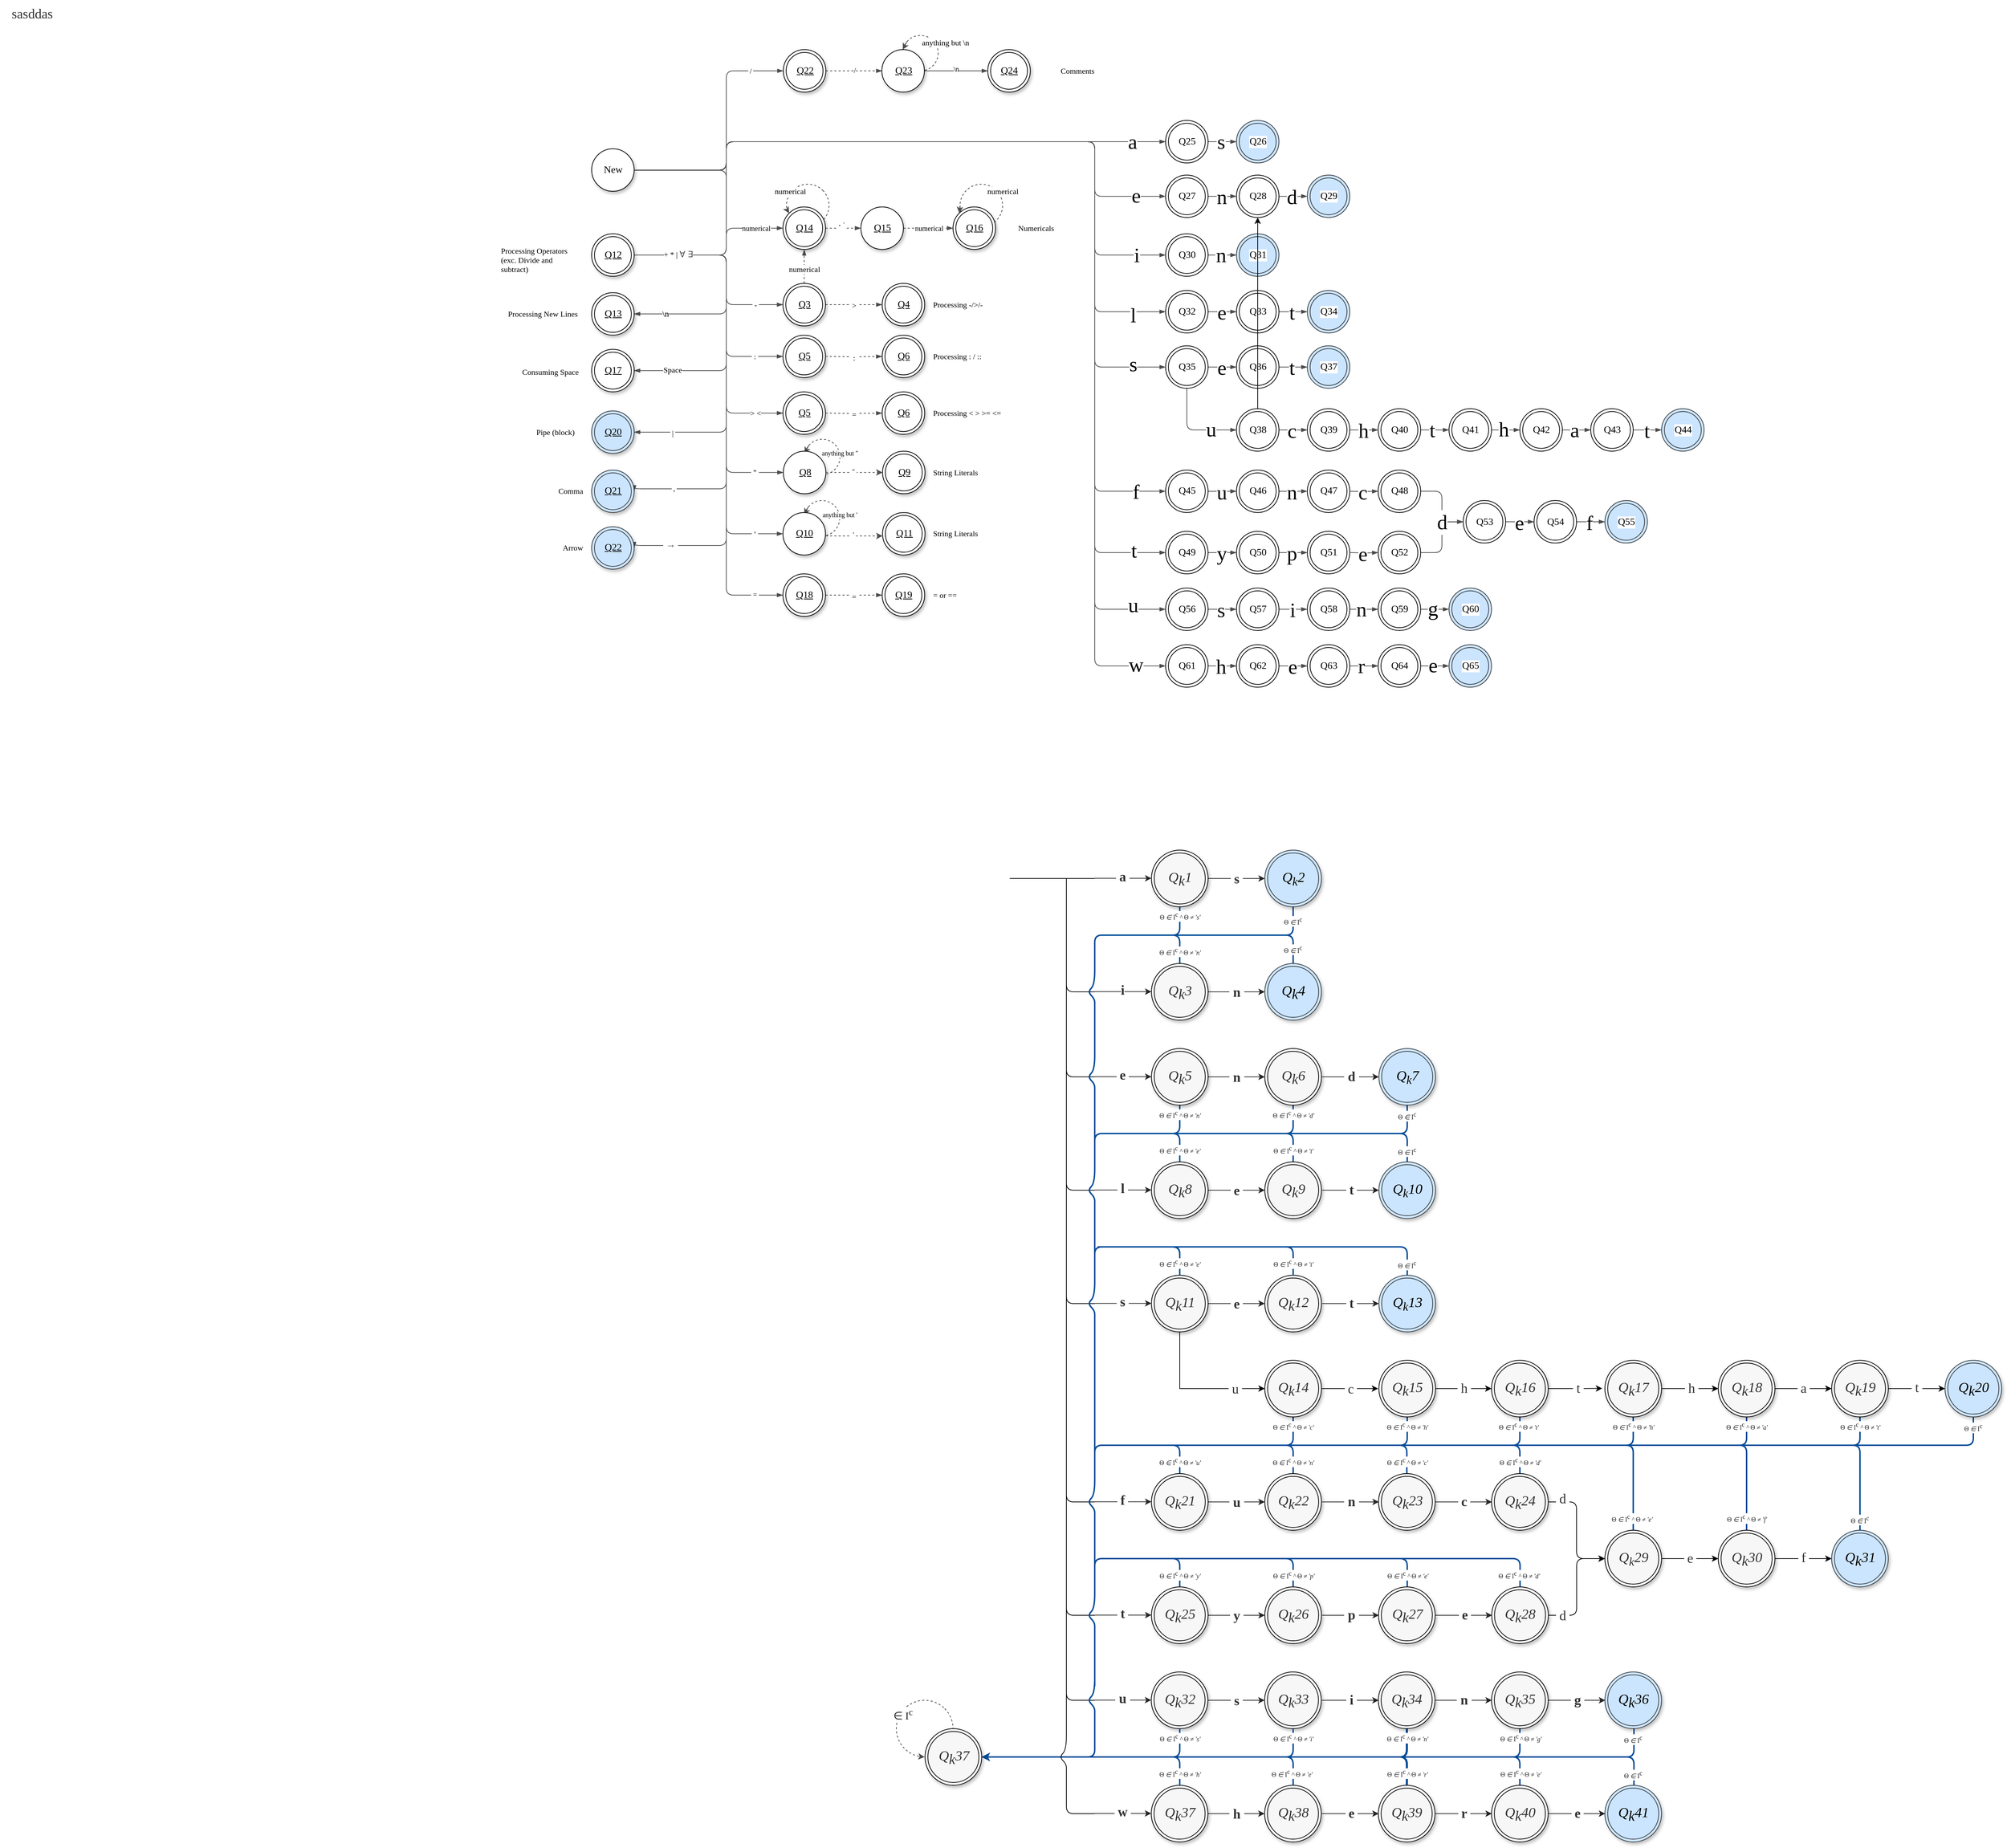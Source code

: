 <mxfile version="20.3.0" type="device"><diagram id="D63kle0AVr-lGbRQQRIM" name="Page-1"><mxGraphModel dx="1905" dy="683" grid="1" gridSize="10" guides="1" tooltips="1" connect="1" arrows="1" fold="1" page="1" pageScale="1" pageWidth="827" pageHeight="1169" math="0" shadow="0"><root><mxCell id="0"/><mxCell id="1" parent="0"/><mxCell id="2x8DfBo45DwqSTtRd6ef-217" value="" style="ellipse;whiteSpace=wrap;html=1;aspect=fixed;labelBackgroundColor=default;fontFamily=CMU Serif;fontSize=11;fontColor=default;fillColor=none;gradientColor=none;strokeColor=#4D4D4D;dashed=1;rotation=-45;" vertex="1" parent="1"><mxGeometry x="480.0" y="2400" width="80" height="80" as="geometry"/></mxCell><mxCell id="2x8DfBo45DwqSTtRd6ef-208" style="edgeStyle=orthogonalEdgeStyle;shape=connector;rounded=1;orthogonalLoop=1;jettySize=auto;html=1;labelBackgroundColor=default;strokeColor=#004C99;fontFamily=CMU Serif;fontSize=20;fontColor=#FFFFFF;startArrow=none;startFill=0;endArrow=none;endFill=0;strokeWidth=2;" edge="1" parent="1"><mxGeometry relative="1" as="geometry"><mxPoint x="1080" y="2480" as="targetPoint"/><Array as="points"><mxPoint x="1200" y="2480"/></Array><mxPoint x="1200" y="2440" as="sourcePoint"/></mxGeometry></mxCell><mxCell id="2x8DfBo45DwqSTtRd6ef-197" style="edgeStyle=orthogonalEdgeStyle;rounded=1;orthogonalLoop=1;jettySize=auto;html=1;endArrow=none;endFill=0;startArrow=none;startFill=0;strokeWidth=2;strokeColor=#004C99;" edge="1" parent="1"><mxGeometry relative="1" as="geometry"><mxPoint x="760" y="2480" as="targetPoint"/><mxPoint x="1201" y="2440" as="sourcePoint"/><Array as="points"><mxPoint x="1201" y="2480"/></Array></mxGeometry></mxCell><mxCell id="2x8DfBo45DwqSTtRd6ef-205" style="edgeStyle=orthogonalEdgeStyle;rounded=1;orthogonalLoop=1;jettySize=auto;html=1;endArrow=none;endFill=0;startArrow=none;startFill=0;strokeWidth=2;strokeColor=#004C99;" edge="1" parent="1"><mxGeometry relative="1" as="geometry"><mxPoint x="1080" y="2480" as="targetPoint"/><mxPoint x="1521" y="2440" as="sourcePoint"/><Array as="points"><mxPoint x="1521" y="2480"/></Array></mxGeometry></mxCell><mxCell id="2x8DfBo45DwqSTtRd6ef-206" style="edgeStyle=orthogonalEdgeStyle;rounded=1;orthogonalLoop=1;jettySize=auto;html=1;endArrow=none;endFill=0;startArrow=none;startFill=0;strokeWidth=2;strokeColor=#004C99;" edge="1" parent="1"><mxGeometry relative="1" as="geometry"><mxPoint x="1080" y="2480" as="targetPoint"/><mxPoint x="1521" y="2520" as="sourcePoint"/><Array as="points"><mxPoint x="1521" y="2480"/></Array></mxGeometry></mxCell><mxCell id="2x8DfBo45DwqSTtRd6ef-207" style="edgeStyle=orthogonalEdgeStyle;rounded=1;orthogonalLoop=1;jettySize=auto;html=1;endArrow=none;endFill=0;startArrow=none;startFill=0;strokeWidth=2;strokeColor=#004C99;" edge="1" parent="1"><mxGeometry relative="1" as="geometry"><mxPoint x="1080" y="2480" as="targetPoint"/><Array as="points"><mxPoint x="1360" y="2480"/></Array><mxPoint x="1360" y="2520" as="sourcePoint"/></mxGeometry></mxCell><mxCell id="2x8DfBo45DwqSTtRd6ef-209" style="edgeStyle=orthogonalEdgeStyle;shape=connector;rounded=1;orthogonalLoop=1;jettySize=auto;html=1;labelBackgroundColor=default;strokeColor=#004C99;fontFamily=CMU Serif;fontSize=20;fontColor=#FFFFFF;startArrow=none;startFill=0;endArrow=none;endFill=0;strokeWidth=2;" edge="1" parent="1"><mxGeometry relative="1" as="geometry"><mxPoint x="1080" y="2480" as="targetPoint"/><Array as="points"><mxPoint x="1360" y="2480"/></Array><mxPoint x="1360" y="2440" as="sourcePoint"/></mxGeometry></mxCell><mxCell id="2x8DfBo45DwqSTtRd6ef-211" style="edgeStyle=orthogonalEdgeStyle;rounded=1;orthogonalLoop=1;jettySize=auto;html=1;endArrow=none;endFill=0;startArrow=none;startFill=0;strokeWidth=2;strokeColor=#004C99;" edge="1" parent="1"><mxGeometry relative="1" as="geometry"><mxPoint x="1080" y="2480" as="targetPoint"/><Array as="points"><mxPoint x="1200" y="2480"/></Array><mxPoint x="1200" y="2520" as="sourcePoint"/></mxGeometry></mxCell><mxCell id="2x8DfBo45DwqSTtRd6ef-63" style="edgeStyle=orthogonalEdgeStyle;rounded=1;orthogonalLoop=1;jettySize=auto;html=1;endArrow=none;endFill=0;startArrow=none;startFill=0;strokeWidth=2;strokeColor=#004C99;" edge="1" parent="1" source="2x8DfBo45DwqSTtRd6ef-49"><mxGeometry relative="1" as="geometry"><mxPoint x="780" y="1760" as="targetPoint"/><Array as="points"><mxPoint x="1201" y="1760"/><mxPoint x="760" y="1760"/></Array></mxGeometry></mxCell><mxCell id="2x8DfBo45DwqSTtRd6ef-62" style="edgeStyle=orthogonalEdgeStyle;rounded=1;orthogonalLoop=1;jettySize=auto;html=1;endArrow=none;endFill=0;startArrow=none;startFill=0;strokeWidth=2;strokeColor=#004C99;" edge="1" parent="1" source="2x8DfBo45DwqSTtRd6ef-43"><mxGeometry relative="1" as="geometry"><mxPoint x="790" y="1600" as="targetPoint"/><Array as="points"><mxPoint x="1201" y="1600"/></Array></mxGeometry></mxCell><mxCell id="2x8DfBo45DwqSTtRd6ef-61" style="edgeStyle=orthogonalEdgeStyle;rounded=1;orthogonalLoop=1;jettySize=auto;html=1;endArrow=none;endFill=0;startArrow=none;startFill=0;strokeWidth=2;strokeColor=#004C99;" edge="1" parent="1" source="2x8DfBo45DwqSTtRd6ef-46"><mxGeometry relative="1" as="geometry"><mxPoint x="800" y="1600" as="targetPoint"/><Array as="points"><mxPoint x="1201" y="1600"/></Array></mxGeometry></mxCell><mxCell id="2x8DfBo45DwqSTtRd6ef-12" style="edgeStyle=orthogonalEdgeStyle;rounded=1;orthogonalLoop=1;jettySize=auto;html=1;endArrow=none;endFill=0;startArrow=none;startFill=0;strokeWidth=2;strokeColor=#004C99;" edge="1" parent="1" source="2x8DfBo45DwqSTtRd6ef-7"><mxGeometry relative="1" as="geometry"><mxPoint x="770" y="1320" as="targetPoint"/><Array as="points"><mxPoint x="1040" y="1320"/></Array></mxGeometry></mxCell><mxCell id="i_A7O8UmGHdlL9430Pgq-205" value="" style="endArrow=classic;html=1;rounded=0;shadow=0;labelBackgroundColor=default;strokeColor=#4D4D4D;fontFamily=CMU Serif;fontSize=11;fontColor=default;shape=connector;exitX=0.122;exitY=0.167;exitDx=0;exitDy=0;exitPerimeter=0;" parent="1" source="i_A7O8UmGHdlL9430Pgq-206" edge="1"><mxGeometry width="50" height="50" relative="1" as="geometry"><mxPoint x="489.07" y="60" as="sourcePoint"/><mxPoint x="489.07" y="70" as="targetPoint"/></mxGeometry></mxCell><mxCell id="i_A7O8UmGHdlL9430Pgq-206" value="" style="ellipse;whiteSpace=wrap;html=1;aspect=fixed;labelBackgroundColor=default;fontFamily=CMU Serif;fontSize=11;fontColor=default;fillColor=none;gradientColor=none;strokeColor=#4D4D4D;dashed=1;" parent="1" vertex="1"><mxGeometry x="489.07" y="50" width="50" height="50" as="geometry"/></mxCell><mxCell id="i_A7O8UmGHdlL9430Pgq-198" style="edgeStyle=orthogonalEdgeStyle;shape=connector;rounded=1;orthogonalLoop=1;jettySize=auto;html=1;entryX=0;entryY=0.5;entryDx=0;entryDy=0;shadow=0;labelBackgroundColor=default;strokeColor=#4D4D4D;fontFamily=CMU Serif;fontSize=10;fontColor=default;endArrow=blockThin;endFill=1;" parent="1" source="i_A7O8UmGHdlL9430Pgq-26" target="i_A7O8UmGHdlL9430Pgq-197" edge="1"><mxGeometry relative="1" as="geometry"><Array as="points"><mxPoint x="240" y="360"/><mxPoint x="240" y="100"/></Array></mxGeometry></mxCell><mxCell id="i_A7O8UmGHdlL9430Pgq-199" value="&amp;nbsp;/&amp;nbsp;" style="edgeLabel;html=1;align=center;verticalAlign=middle;resizable=0;points=[];fontSize=10;fontFamily=CMU Serif;fontColor=default;" parent="i_A7O8UmGHdlL9430Pgq-198" vertex="1" connectable="0"><mxGeometry x="0.891" y="3" relative="1" as="geometry"><mxPoint x="-21" y="3" as="offset"/></mxGeometry></mxCell><mxCell id="i_A7O8UmGHdlL9430Pgq-195" style="edgeStyle=orthogonalEdgeStyle;shape=connector;rounded=1;orthogonalLoop=1;jettySize=auto;html=1;entryX=1;entryY=0.5;entryDx=0;entryDy=0;shadow=0;labelBackgroundColor=default;strokeColor=#4D4D4D;fontFamily=CMU Serif;fontSize=10;fontColor=default;endArrow=blockThin;endFill=1;" parent="1" source="i_A7O8UmGHdlL9430Pgq-26" target="i_A7O8UmGHdlL9430Pgq-193" edge="1"><mxGeometry relative="1" as="geometry"><Array as="points"><mxPoint x="240" y="360"/><mxPoint x="240" y="690"/><mxPoint x="110" y="690"/></Array></mxGeometry></mxCell><mxCell id="i_A7O8UmGHdlL9430Pgq-196" value="&amp;nbsp;,&amp;nbsp;" style="edgeLabel;html=1;align=center;verticalAlign=middle;resizable=0;points=[];fontSize=10;fontFamily=CMU Serif;fontColor=default;" parent="i_A7O8UmGHdlL9430Pgq-195" vertex="1" connectable="0"><mxGeometry x="0.802" y="-1" relative="1" as="geometry"><mxPoint as="offset"/></mxGeometry></mxCell><mxCell id="i_A7O8UmGHdlL9430Pgq-69" value="" style="ellipse;whiteSpace=wrap;html=1;aspect=fixed;labelBackgroundColor=default;fontFamily=CMU Serif;fontSize=11;fontColor=default;fillColor=none;gradientColor=none;strokeColor=#4D4D4D;dashed=1;" parent="1" vertex="1"><mxGeometry x="350.52" y="620" width="50" height="50" as="geometry"/></mxCell><mxCell id="i_A7O8UmGHdlL9430Pgq-70" value="anything but &quot;" style="edgeLabel;html=1;align=center;verticalAlign=middle;resizable=0;points=[];fontSize=9;fontFamily=CMU Serif;fontColor=default;" parent="1" vertex="1" connectable="0"><mxGeometry x="400.005" y="640.0" as="geometry"/></mxCell><mxCell id="i_A7O8UmGHdlL9430Pgq-72" value="" style="endArrow=classic;html=1;rounded=0;shadow=0;labelBackgroundColor=default;strokeColor=#4D4D4D;fontFamily=CMU Serif;fontSize=11;fontColor=default;shape=connector;exitX=0.122;exitY=0.167;exitDx=0;exitDy=0;exitPerimeter=0;" parent="1" source="i_A7O8UmGHdlL9430Pgq-69" edge="1"><mxGeometry width="50" height="50" relative="1" as="geometry"><mxPoint x="350.52" y="630" as="sourcePoint"/><mxPoint x="350.52" y="640.0" as="targetPoint"/></mxGeometry></mxCell><mxCell id="i_A7O8UmGHdlL9430Pgq-73" value="" style="edgeStyle=orthogonalEdgeStyle;shape=connector;rounded=0;orthogonalLoop=1;jettySize=auto;html=1;entryX=0.5;entryY=0;entryDx=0;entryDy=0;shadow=0;labelBackgroundColor=default;strokeColor=#4D4D4D;fontFamily=CMU Serif;fontSize=11;fontColor=default;endArrow=none;endFill=1;" parent="1" edge="1"><mxGeometry relative="1" as="geometry"><mxPoint x="350.52" y="640.0" as="sourcePoint"/><mxPoint x="350.52" y="640.0" as="targetPoint"/><Array as="points"/></mxGeometry></mxCell><mxCell id="i_A7O8UmGHdlL9430Pgq-24" style="edgeStyle=orthogonalEdgeStyle;shape=connector;orthogonalLoop=1;jettySize=auto;html=1;entryX=0;entryY=0.5;entryDx=0;entryDy=0;shadow=0;labelBackgroundColor=default;strokeColor=#4D4D4D;fontFamily=CMU Serif;fontSize=11;fontColor=default;endArrow=blockThin;endFill=1;rounded=1;" parent="1" edge="1"><mxGeometry relative="1" as="geometry"><mxPoint x="240" y="390" as="sourcePoint"/><mxPoint x="320.0" y="430" as="targetPoint"/><Array as="points"><mxPoint x="240" y="430"/></Array></mxGeometry></mxCell><mxCell id="i_A7O8UmGHdlL9430Pgq-25" value="&amp;nbsp;-&amp;nbsp;" style="edgeLabel;html=1;align=center;verticalAlign=middle;resizable=0;points=[];fontSize=11;fontFamily=CMU Serif;fontColor=default;" parent="i_A7O8UmGHdlL9430Pgq-24" vertex="1" connectable="0"><mxGeometry x="0.422" y="1" relative="1" as="geometry"><mxPoint x="-5" y="1" as="offset"/></mxGeometry></mxCell><mxCell id="i_A7O8UmGHdlL9430Pgq-10" style="edgeStyle=orthogonalEdgeStyle;shape=connector;rounded=0;orthogonalLoop=1;jettySize=auto;html=1;entryX=0.5;entryY=0;entryDx=0;entryDy=0;shadow=0;labelBackgroundColor=default;strokeColor=#4D4D4D;fontFamily=CMU Serif;fontSize=11;fontColor=default;endArrow=blockThin;endFill=1;startArrow=none;" parent="1" source="i_A7O8UmGHdlL9430Pgq-26" edge="1"><mxGeometry relative="1" as="geometry"><mxPoint x="80" y="330" as="sourcePoint"/><mxPoint x="80" y="330" as="targetPoint"/><Array as="points"><mxPoint x="100" y="360.0"/><mxPoint x="100" y="330"/></Array></mxGeometry></mxCell><mxCell id="i_A7O8UmGHdlL9430Pgq-53" style="edgeStyle=orthogonalEdgeStyle;shape=connector;orthogonalLoop=1;jettySize=auto;html=1;entryX=0;entryY=0.5;entryDx=0;entryDy=0;shadow=0;labelBackgroundColor=default;strokeColor=#4D4D4D;fontFamily=CMU Serif;fontSize=11;fontColor=default;endArrow=blockThin;endFill=1;rounded=1;" parent="1" source="i_A7O8UmGHdlL9430Pgq-26" target="i_A7O8UmGHdlL9430Pgq-37" edge="1"><mxGeometry relative="1" as="geometry"><Array as="points"><mxPoint x="240" y="503"/></Array></mxGeometry></mxCell><mxCell id="i_A7O8UmGHdlL9430Pgq-55" value="&amp;nbsp;:&amp;nbsp;" style="edgeLabel;html=1;align=center;verticalAlign=middle;resizable=0;points=[];fontSize=11;fontFamily=CMU Serif;fontColor=default;" parent="i_A7O8UmGHdlL9430Pgq-53" vertex="1" connectable="0"><mxGeometry x="0.569" y="10" relative="1" as="geometry"><mxPoint x="36" y="10" as="offset"/></mxGeometry></mxCell><mxCell id="i_A7O8UmGHdlL9430Pgq-54" style="edgeStyle=orthogonalEdgeStyle;shape=connector;orthogonalLoop=1;jettySize=auto;html=1;entryX=0;entryY=0.5;entryDx=0;entryDy=0;shadow=0;labelBackgroundColor=default;strokeColor=#4D4D4D;fontFamily=CMU Serif;fontSize=11;fontColor=default;endArrow=blockThin;endFill=1;rounded=1;" parent="1" source="i_A7O8UmGHdlL9430Pgq-26" target="i_A7O8UmGHdlL9430Pgq-44" edge="1"><mxGeometry relative="1" as="geometry"><Array as="points"><mxPoint x="240" y="583"/></Array></mxGeometry></mxCell><mxCell id="i_A7O8UmGHdlL9430Pgq-56" value="&amp;gt; &amp;lt;" style="edgeLabel;html=1;align=center;verticalAlign=middle;resizable=0;points=[];fontSize=11;fontFamily=CMU Serif;fontColor=default;" parent="i_A7O8UmGHdlL9430Pgq-54" vertex="1" connectable="0"><mxGeometry x="0.638" y="22" relative="1" as="geometry"><mxPoint x="39" y="22" as="offset"/></mxGeometry></mxCell><mxCell id="i_A7O8UmGHdlL9430Pgq-87" style="edgeStyle=orthogonalEdgeStyle;shape=connector;orthogonalLoop=1;jettySize=auto;html=1;entryX=0;entryY=0.5;entryDx=0;entryDy=0;shadow=0;labelBackgroundColor=default;strokeColor=#4D4D4D;fontFamily=CMU Serif;fontSize=9;fontColor=default;endArrow=blockThin;endFill=1;rounded=1;" parent="1" source="i_A7O8UmGHdlL9430Pgq-26" target="i_A7O8UmGHdlL9430Pgq-65" edge="1"><mxGeometry relative="1" as="geometry"><Array as="points"><mxPoint x="240" y="667"/></Array></mxGeometry></mxCell><mxCell id="i_A7O8UmGHdlL9430Pgq-91" value="&amp;nbsp;&quot;&amp;nbsp;" style="edgeLabel;html=1;align=center;verticalAlign=middle;resizable=0;points=[];fontSize=12;fontFamily=CMU Serif;fontColor=default;" parent="i_A7O8UmGHdlL9430Pgq-87" vertex="1" connectable="0"><mxGeometry x="0.29" y="27" relative="1" as="geometry"><mxPoint x="13" y="103" as="offset"/></mxGeometry></mxCell><mxCell id="i_A7O8UmGHdlL9430Pgq-88" style="edgeStyle=orthogonalEdgeStyle;shape=connector;orthogonalLoop=1;jettySize=auto;html=1;entryX=0;entryY=0.5;entryDx=0;entryDy=0;shadow=0;labelBackgroundColor=default;strokeColor=#4D4D4D;fontFamily=CMU Serif;fontSize=9;fontColor=default;endArrow=blockThin;endFill=1;rounded=1;" parent="1" source="i_A7O8UmGHdlL9430Pgq-26" target="i_A7O8UmGHdlL9430Pgq-78" edge="1"><mxGeometry relative="1" as="geometry"><Array as="points"><mxPoint x="240" y="753"/></Array></mxGeometry></mxCell><mxCell id="i_A7O8UmGHdlL9430Pgq-90" value="&amp;nbsp;'&amp;nbsp;" style="edgeLabel;html=1;align=center;verticalAlign=middle;resizable=0;points=[];fontSize=12;fontFamily=CMU Serif;fontColor=default;" parent="i_A7O8UmGHdlL9430Pgq-88" vertex="1" connectable="0"><mxGeometry x="0.365" y="25" relative="1" as="geometry"><mxPoint x="15" y="112" as="offset"/></mxGeometry></mxCell><mxCell id="i_A7O8UmGHdlL9430Pgq-94" style="edgeStyle=orthogonalEdgeStyle;shape=connector;rounded=1;orthogonalLoop=1;jettySize=auto;html=1;entryX=1;entryY=0.5;entryDx=0;entryDy=0;shadow=0;labelBackgroundColor=default;strokeColor=#4D4D4D;fontFamily=CMU Serif;fontSize=12;fontColor=default;endArrow=blockThin;endFill=1;" parent="1" source="i_A7O8UmGHdlL9430Pgq-26" target="i_A7O8UmGHdlL9430Pgq-93" edge="1"><mxGeometry relative="1" as="geometry"><Array as="points"><mxPoint x="240" y="360"/><mxPoint x="240" y="443"/></Array></mxGeometry></mxCell><mxCell id="i_A7O8UmGHdlL9430Pgq-95" value="\n" style="edgeLabel;html=1;align=center;verticalAlign=middle;resizable=0;points=[];fontSize=12;fontFamily=CMU Serif;fontColor=default;" parent="i_A7O8UmGHdlL9430Pgq-94" vertex="1" connectable="0"><mxGeometry x="0.475" y="-1" relative="1" as="geometry"><mxPoint x="-46" y="1" as="offset"/></mxGeometry></mxCell><mxCell id="i_A7O8UmGHdlL9430Pgq-124" style="edgeStyle=orthogonalEdgeStyle;shape=connector;rounded=1;orthogonalLoop=1;jettySize=auto;html=1;entryX=1;entryY=0.5;entryDx=0;entryDy=0;shadow=0;labelBackgroundColor=default;strokeColor=#4D4D4D;fontFamily=CMU Serif;fontSize=11;fontColor=default;endArrow=blockThin;endFill=1;" parent="1" source="i_A7O8UmGHdlL9430Pgq-26" target="i_A7O8UmGHdlL9430Pgq-123" edge="1"><mxGeometry relative="1" as="geometry"><Array as="points"><mxPoint x="240" y="360"/><mxPoint x="240" y="523"/></Array></mxGeometry></mxCell><mxCell id="i_A7O8UmGHdlL9430Pgq-125" value="Space" style="edgeLabel;html=1;align=center;verticalAlign=middle;resizable=0;points=[];fontSize=11;fontFamily=CMU Serif;fontColor=default;" parent="i_A7O8UmGHdlL9430Pgq-124" vertex="1" connectable="0"><mxGeometry x="0.745" y="-1" relative="1" as="geometry"><mxPoint as="offset"/></mxGeometry></mxCell><mxCell id="i_A7O8UmGHdlL9430Pgq-131" style="edgeStyle=orthogonalEdgeStyle;shape=connector;rounded=1;orthogonalLoop=1;jettySize=auto;html=1;entryX=0;entryY=0.5;entryDx=0;entryDy=0;shadow=0;labelBackgroundColor=default;strokeColor=#4D4D4D;fontFamily=CMU Serif;fontSize=11;fontColor=default;endArrow=blockThin;endFill=1;" parent="1" source="i_A7O8UmGHdlL9430Pgq-26" target="i_A7O8UmGHdlL9430Pgq-127" edge="1"><mxGeometry relative="1" as="geometry"><Array as="points"><mxPoint x="240" y="360"/><mxPoint x="240" y="840"/></Array></mxGeometry></mxCell><mxCell id="i_A7O8UmGHdlL9430Pgq-149" value="&amp;nbsp;=&amp;nbsp;" style="edgeLabel;html=1;align=center;verticalAlign=middle;resizable=0;points=[];fontSize=10;fontFamily=CMU Serif;fontColor=default;" parent="i_A7O8UmGHdlL9430Pgq-131" vertex="1" connectable="0"><mxGeometry x="0.882" y="1" relative="1" as="geometry"><mxPoint as="offset"/></mxGeometry></mxCell><mxCell id="i_A7O8UmGHdlL9430Pgq-153" style="edgeStyle=orthogonalEdgeStyle;shape=connector;rounded=1;orthogonalLoop=1;jettySize=auto;html=1;entryX=1;entryY=0.5;entryDx=0;entryDy=0;shadow=0;labelBackgroundColor=default;strokeColor=#4D4D4D;fontFamily=CMU Serif;fontSize=10;fontColor=default;endArrow=blockThin;endFill=1;" parent="1" source="i_A7O8UmGHdlL9430Pgq-26" target="i_A7O8UmGHdlL9430Pgq-151" edge="1"><mxGeometry relative="1" as="geometry"><Array as="points"><mxPoint x="240" y="360"/><mxPoint x="240" y="610"/></Array></mxGeometry></mxCell><mxCell id="i_A7O8UmGHdlL9430Pgq-154" value="&amp;nbsp;|&amp;nbsp;" style="edgeLabel;html=1;align=center;verticalAlign=middle;resizable=0;points=[];fontSize=10;fontFamily=CMU Serif;fontColor=default;" parent="i_A7O8UmGHdlL9430Pgq-153" vertex="1" connectable="0"><mxGeometry x="0.79" y="1" relative="1" as="geometry"><mxPoint as="offset"/></mxGeometry></mxCell><mxCell id="i_A7O8UmGHdlL9430Pgq-187" style="edgeStyle=orthogonalEdgeStyle;shape=connector;rounded=1;orthogonalLoop=1;jettySize=auto;html=1;entryX=0;entryY=0.5;entryDx=0;entryDy=0;shadow=0;labelBackgroundColor=default;strokeColor=#4D4D4D;fontFamily=CMU Serif;fontSize=10;fontColor=default;endArrow=blockThin;endFill=1;" parent="1" source="i_A7O8UmGHdlL9430Pgq-26" target="i_A7O8UmGHdlL9430Pgq-139" edge="1"><mxGeometry relative="1" as="geometry"><Array as="points"><mxPoint x="240" y="360"/><mxPoint x="240" y="322"/></Array></mxGeometry></mxCell><mxCell id="i_A7O8UmGHdlL9430Pgq-188" value="numerical" style="edgeLabel;html=1;align=center;verticalAlign=middle;resizable=0;points=[];fontSize=10;fontFamily=CMU Serif;fontColor=default;" parent="i_A7O8UmGHdlL9430Pgq-187" vertex="1" connectable="0"><mxGeometry x="0.694" relative="1" as="geometry"><mxPoint as="offset"/></mxGeometry></mxCell><mxCell id="i_A7O8UmGHdlL9430Pgq-189" value="&lt;span style=&quot;color: rgba(0, 0, 0, 0); font-family: monospace; font-size: 0px; text-align: start; background-color: rgb(248, 249, 250);&quot;&gt;%3CmxGraphModel%3E%3Croot%3E%3CmxCell%20id%3D%220%22%2F%3E%3CmxCell%20id%3D%221%22%20parent%3D%220%22%2F%3E%3CmxCell%20id%3D%222%22%20value%3D%22%2B%20*%20%7C%26amp%3Bnbsp%3B%26lt%3Bfont%20style%3D%26quot%3Bfont-size%3A%2012px%3B%26quot%3B%26gt%3B%26lt%3Bspan%20style%3D%26quot%3Bcolor%3A%20rgb(77%2C%2081%2C%2086)%3B%20font-family%3A%20%26amp%3Bquot%3BGoogle%20Sans%26amp%3Bquot%3B%2C%20arial%2C%20sans-serif%3B%20text-align%3A%20start%3B%26quot%3B%26gt%3B%E2%88%80%26amp%3Bnbsp%3B%26lt%3B%2Fspan%26gt%3B%26lt%3Bspan%20style%3D%26quot%3Bcolor%3A%20rgb(77%2C%2081%2C%2086)%3B%20font-family%3A%20%26amp%3Bquot%3BGoogle%20Sans%26amp%3Bquot%3B%2C%20arial%2C%20sans-serif%3B%20text-align%3A%20start%3B%26quot%3B%26gt%3B%E2%88%83%26lt%3B%2Fspan%26gt%3B%26lt%3B%2Ffont%26gt%3B%26lt%3Bbr%26gt%3B%26amp%3Bnbsp%3B%22%20style%3D%22edgeLabel%3Bhtml%3D1%3Balign%3Dcenter%3BverticalAlign%3Dmiddle%3Bresizable%3D0%3Bpoints%3D%5B%5D%3BfontSize%3D11%3BfontFamily%3DCMU%20Serif%3BfontColor%3Ddefault%3B%22%20vertex%3D%221%22%20connectable%3D%220%22%20parent%3D%221%22%3E%3CmxGeometry%20x%3D%22170%22%20y%3D%22429.6%22%20as%3D%22geometry%22%2F%3E%3C%2FmxCell%3E%3C%2Froot%3E%3C%2FmxGraphModel%3E&lt;/span&gt;" style="edgeLabel;html=1;align=center;verticalAlign=middle;resizable=0;points=[];fontSize=10;fontFamily=CMU Serif;fontColor=default;" parent="i_A7O8UmGHdlL9430Pgq-187" vertex="1" connectable="0"><mxGeometry x="-0.533" relative="1" as="geometry"><mxPoint as="offset"/></mxGeometry></mxCell><mxCell id="i_A7O8UmGHdlL9430Pgq-328" value="&lt;span style=&quot;font-size: 11px;&quot;&gt;+ * |&amp;nbsp;&lt;/span&gt;&lt;font style=&quot;font-size: 12px;&quot;&gt;&lt;span style=&quot;color: rgb(77, 81, 86); font-family: &amp;quot;Google Sans&amp;quot;, arial, sans-serif; text-align: start;&quot;&gt;∀&amp;nbsp;&lt;/span&gt;&lt;span style=&quot;color: rgb(77, 81, 86); font-family: &amp;quot;Google Sans&amp;quot;, arial, sans-serif; text-align: start;&quot;&gt;∃&lt;/span&gt;&lt;/font&gt;" style="edgeLabel;html=1;align=center;verticalAlign=middle;resizable=0;points=[];fontSize=14;fontFamily=CMU Serif;fontColor=default;" parent="i_A7O8UmGHdlL9430Pgq-187" vertex="1" connectable="0"><mxGeometry x="-0.5" y="1" relative="1" as="geometry"><mxPoint as="offset"/></mxGeometry></mxCell><mxCell id="i_A7O8UmGHdlL9430Pgq-26" value="Q12" style="ellipse;shape=doubleEllipse;html=1;dashed=0;whitespace=wrap;aspect=fixed;fontFamily=CMU Serif;fontSize=14;sketch=0;shadow=1;fontStyle=4" parent="1" vertex="1"><mxGeometry x="50" y="330" width="60" height="60" as="geometry"/></mxCell><mxCell id="i_A7O8UmGHdlL9430Pgq-27" value="" style="edgeStyle=orthogonalEdgeStyle;shape=connector;rounded=0;orthogonalLoop=1;jettySize=auto;html=1;entryX=0.5;entryY=0;entryDx=0;entryDy=0;shadow=0;labelBackgroundColor=default;strokeColor=#4D4D4D;fontFamily=CMU Serif;fontSize=11;fontColor=default;endArrow=none;endFill=1;" parent="1" target="i_A7O8UmGHdlL9430Pgq-26" edge="1"><mxGeometry relative="1" as="geometry"><mxPoint x="80" y="330" as="sourcePoint"/><mxPoint x="80" y="330" as="targetPoint"/><Array as="points"/></mxGeometry></mxCell><mxCell id="i_A7O8UmGHdlL9430Pgq-30" style="edgeStyle=orthogonalEdgeStyle;shape=connector;rounded=0;orthogonalLoop=1;jettySize=auto;html=1;entryX=0;entryY=0.5;entryDx=0;entryDy=0;shadow=0;labelBackgroundColor=default;strokeColor=#4D4D4D;fontFamily=CMU Serif;fontSize=11;fontColor=default;endArrow=blockThin;endFill=1;dashed=1;" parent="1" source="i_A7O8UmGHdlL9430Pgq-28" target="i_A7O8UmGHdlL9430Pgq-29" edge="1"><mxGeometry relative="1" as="geometry"/></mxCell><mxCell id="i_A7O8UmGHdlL9430Pgq-31" value="&amp;nbsp;&amp;gt;&amp;nbsp;" style="edgeLabel;html=1;align=center;verticalAlign=middle;resizable=0;points=[];fontSize=11;fontFamily=CMU Serif;fontColor=default;" parent="i_A7O8UmGHdlL9430Pgq-30" vertex="1" connectable="0"><mxGeometry x="-0.005" y="-1" relative="1" as="geometry"><mxPoint as="offset"/></mxGeometry></mxCell><mxCell id="i_A7O8UmGHdlL9430Pgq-147" style="edgeStyle=orthogonalEdgeStyle;shape=connector;rounded=0;orthogonalLoop=1;jettySize=auto;html=1;entryX=0.5;entryY=1;entryDx=0;entryDy=0;shadow=0;labelBackgroundColor=default;strokeColor=#4D4D4D;fontFamily=CMU Serif;fontSize=11;fontColor=default;endArrow=blockThin;endFill=1;dashed=1;" parent="1" source="i_A7O8UmGHdlL9430Pgq-28" target="i_A7O8UmGHdlL9430Pgq-139" edge="1"><mxGeometry relative="1" as="geometry"/></mxCell><mxCell id="i_A7O8UmGHdlL9430Pgq-148" value="numerical" style="edgeLabel;html=1;align=center;verticalAlign=middle;resizable=0;points=[];fontSize=11;fontFamily=CMU Serif;fontColor=default;" parent="i_A7O8UmGHdlL9430Pgq-147" vertex="1" connectable="0"><mxGeometry x="-0.624" relative="1" as="geometry"><mxPoint y="-11" as="offset"/></mxGeometry></mxCell><mxCell id="i_A7O8UmGHdlL9430Pgq-28" value="Q3" style="ellipse;shape=doubleEllipse;html=1;dashed=0;whitespace=wrap;aspect=fixed;fontFamily=CMU Serif;fontSize=14;sketch=0;shadow=1;fontStyle=4" parent="1" vertex="1"><mxGeometry x="320" y="400" width="60" height="60" as="geometry"/></mxCell><mxCell id="i_A7O8UmGHdlL9430Pgq-29" value="Q4" style="ellipse;shape=doubleEllipse;html=1;dashed=0;whitespace=wrap;aspect=fixed;fontFamily=CMU Serif;fontSize=14;sketch=0;shadow=1;fontStyle=4" parent="1" vertex="1"><mxGeometry x="460" y="400" width="60" height="60" as="geometry"/></mxCell><mxCell id="i_A7O8UmGHdlL9430Pgq-37" value="Q5" style="ellipse;shape=doubleEllipse;html=1;dashed=0;whitespace=wrap;aspect=fixed;fontFamily=CMU Serif;fontSize=14;sketch=0;shadow=1;fontStyle=4" parent="1" vertex="1"><mxGeometry x="320" y="473.11" width="60" height="60" as="geometry"/></mxCell><mxCell id="i_A7O8UmGHdlL9430Pgq-40" value=":" style="edgeStyle=orthogonalEdgeStyle;shape=connector;rounded=0;orthogonalLoop=1;jettySize=auto;html=1;entryX=0;entryY=0.5;entryDx=0;entryDy=0;shadow=0;labelBackgroundColor=default;strokeColor=#4D4D4D;fontFamily=CMU Serif;fontSize=11;fontColor=default;endArrow=blockThin;endFill=1;dashed=1;" parent="1" target="i_A7O8UmGHdlL9430Pgq-42" edge="1"><mxGeometry relative="1" as="geometry"><mxPoint x="380.0" y="503.11" as="sourcePoint"/></mxGeometry></mxCell><mxCell id="i_A7O8UmGHdlL9430Pgq-41" value="&amp;nbsp;:&amp;nbsp;" style="edgeLabel;html=1;align=center;verticalAlign=middle;resizable=0;points=[];fontSize=11;fontFamily=CMU Serif;fontColor=default;" parent="i_A7O8UmGHdlL9430Pgq-40" vertex="1" connectable="0"><mxGeometry x="-0.005" y="-1" relative="1" as="geometry"><mxPoint as="offset"/></mxGeometry></mxCell><mxCell id="i_A7O8UmGHdlL9430Pgq-42" value="Q6" style="ellipse;shape=doubleEllipse;html=1;dashed=0;whitespace=wrap;aspect=fixed;fontFamily=CMU Serif;fontSize=14;sketch=0;shadow=1;fontStyle=4" parent="1" vertex="1"><mxGeometry x="460" y="473.11" width="60" height="60" as="geometry"/></mxCell><mxCell id="i_A7O8UmGHdlL9430Pgq-43" value="Processing -/&amp;gt;/-" style="text;html=1;strokeColor=none;fillColor=none;align=left;verticalAlign=middle;whiteSpace=wrap;rounded=0;labelBackgroundColor=default;fontFamily=CMU Serif;fontSize=11;fontColor=default;" parent="1" vertex="1"><mxGeometry x="530" y="415" width="110" height="30" as="geometry"/></mxCell><mxCell id="i_A7O8UmGHdlL9430Pgq-44" value="Q5" style="ellipse;shape=doubleEllipse;html=1;dashed=0;whitespace=wrap;aspect=fixed;fontFamily=CMU Serif;fontSize=14;sketch=0;shadow=1;fontStyle=4" parent="1" vertex="1"><mxGeometry x="320" y="553.11" width="60" height="60" as="geometry"/></mxCell><mxCell id="i_A7O8UmGHdlL9430Pgq-45" value=":" style="edgeStyle=orthogonalEdgeStyle;shape=connector;rounded=0;orthogonalLoop=1;jettySize=auto;html=1;entryX=0;entryY=0.5;entryDx=0;entryDy=0;shadow=0;labelBackgroundColor=default;strokeColor=#4D4D4D;fontFamily=CMU Serif;fontSize=11;fontColor=default;endArrow=blockThin;endFill=1;dashed=1;" parent="1" target="i_A7O8UmGHdlL9430Pgq-47" edge="1"><mxGeometry relative="1" as="geometry"><mxPoint x="380.0" y="583.11" as="sourcePoint"/></mxGeometry></mxCell><mxCell id="i_A7O8UmGHdlL9430Pgq-46" value="&amp;nbsp;=&amp;nbsp;" style="edgeLabel;html=1;align=center;verticalAlign=middle;resizable=0;points=[];fontSize=11;fontFamily=CMU Serif;fontColor=default;" parent="i_A7O8UmGHdlL9430Pgq-45" vertex="1" connectable="0"><mxGeometry x="-0.005" y="-1" relative="1" as="geometry"><mxPoint as="offset"/></mxGeometry></mxCell><mxCell id="i_A7O8UmGHdlL9430Pgq-47" value="Q6" style="ellipse;shape=doubleEllipse;html=1;dashed=0;whitespace=wrap;aspect=fixed;fontFamily=CMU Serif;fontSize=14;sketch=0;shadow=1;fontStyle=4" parent="1" vertex="1"><mxGeometry x="460" y="553.11" width="60" height="60" as="geometry"/></mxCell><mxCell id="i_A7O8UmGHdlL9430Pgq-50" value="Processing Operators&lt;br&gt;(exc. Divide and subtract)" style="text;html=1;strokeColor=none;fillColor=none;align=left;verticalAlign=middle;whiteSpace=wrap;rounded=0;labelBackgroundColor=default;fontFamily=CMU Serif;fontSize=11;fontColor=default;" parent="1" vertex="1"><mxGeometry x="-80" y="352.07" width="110" height="30" as="geometry"/></mxCell><mxCell id="i_A7O8UmGHdlL9430Pgq-51" value="Processing : / ::" style="text;html=1;strokeColor=none;fillColor=none;align=left;verticalAlign=middle;whiteSpace=wrap;rounded=0;labelBackgroundColor=default;fontFamily=CMU Serif;fontSize=11;fontColor=default;" parent="1" vertex="1"><mxGeometry x="530" y="488.11" width="110" height="30" as="geometry"/></mxCell><mxCell id="i_A7O8UmGHdlL9430Pgq-52" value="Processing &amp;lt; &amp;gt; &amp;gt;= &amp;lt;=" style="text;html=1;strokeColor=none;fillColor=none;align=left;verticalAlign=middle;whiteSpace=wrap;rounded=0;labelBackgroundColor=default;fontFamily=CMU Serif;fontSize=11;fontColor=default;" parent="1" vertex="1"><mxGeometry x="530" y="568.11" width="150" height="30" as="geometry"/></mxCell><mxCell id="i_A7O8UmGHdlL9430Pgq-65" value="Q8" style="shape=ellipse;html=1;dashed=0;whitespace=wrap;aspect=fixed;perimeter=ellipsePerimeter;fontFamily=CMU Serif;fontSize=14;shadow=1;fontStyle=4" parent="1" vertex="1"><mxGeometry x="320.52" y="636.89" width="60" height="60" as="geometry"/></mxCell><mxCell id="i_A7O8UmGHdlL9430Pgq-67" value="Q9" style="ellipse;shape=doubleEllipse;html=1;dashed=0;whitespace=wrap;aspect=fixed;fontFamily=CMU Serif;fontSize=14;sketch=0;shadow=1;fontStyle=4" parent="1" vertex="1"><mxGeometry x="460.52" y="636.89" width="60" height="60" as="geometry"/></mxCell><mxCell id="i_A7O8UmGHdlL9430Pgq-68" value="Q11" style="ellipse;shape=doubleEllipse;html=1;dashed=0;whitespace=wrap;aspect=fixed;fontFamily=CMU Serif;fontSize=14;sketch=0;shadow=1;fontStyle=4" parent="1" vertex="1"><mxGeometry x="460.52" y="723.44" width="60" height="60" as="geometry"/></mxCell><mxCell id="i_A7O8UmGHdlL9430Pgq-74" value="" style="ellipse;whiteSpace=wrap;html=1;aspect=fixed;labelBackgroundColor=default;fontFamily=CMU Serif;fontSize=11;fontColor=default;fillColor=none;gradientColor=none;strokeColor=#4D4D4D;dashed=1;" parent="1" vertex="1"><mxGeometry x="350" y="706.55" width="50" height="50" as="geometry"/></mxCell><mxCell id="i_A7O8UmGHdlL9430Pgq-75" value="anything but '" style="edgeLabel;html=1;align=center;verticalAlign=middle;resizable=0;points=[];fontSize=9;fontFamily=CMU Serif;fontColor=default;" parent="1" vertex="1" connectable="0"><mxGeometry x="399.485" y="726.55" as="geometry"/></mxCell><mxCell id="i_A7O8UmGHdlL9430Pgq-76" value="" style="endArrow=classic;html=1;rounded=0;shadow=0;labelBackgroundColor=default;strokeColor=#4D4D4D;fontFamily=CMU Serif;fontSize=11;fontColor=default;shape=connector;exitX=0.122;exitY=0.167;exitDx=0;exitDy=0;exitPerimeter=0;" parent="1" source="i_A7O8UmGHdlL9430Pgq-74" edge="1"><mxGeometry width="50" height="50" relative="1" as="geometry"><mxPoint x="350" y="716.55" as="sourcePoint"/><mxPoint x="350" y="726.55" as="targetPoint"/></mxGeometry></mxCell><mxCell id="i_A7O8UmGHdlL9430Pgq-77" value="" style="edgeStyle=orthogonalEdgeStyle;shape=connector;rounded=0;orthogonalLoop=1;jettySize=auto;html=1;entryX=0.5;entryY=0;entryDx=0;entryDy=0;shadow=0;labelBackgroundColor=default;strokeColor=#4D4D4D;fontFamily=CMU Serif;fontSize=11;fontColor=default;endArrow=none;endFill=1;" parent="1" edge="1"><mxGeometry relative="1" as="geometry"><mxPoint x="350" y="726.55" as="sourcePoint"/><mxPoint x="350" y="726.55" as="targetPoint"/><Array as="points"/></mxGeometry></mxCell><mxCell id="i_A7O8UmGHdlL9430Pgq-78" value="Q10" style="shape=ellipse;html=1;dashed=0;whitespace=wrap;aspect=fixed;perimeter=ellipsePerimeter;fontFamily=CMU Serif;fontSize=14;shadow=1;fontStyle=4" parent="1" vertex="1"><mxGeometry x="320" y="723.44" width="60" height="60" as="geometry"/></mxCell><mxCell id="i_A7O8UmGHdlL9430Pgq-83" value="" style="endArrow=classic;html=1;rounded=0;shadow=0;labelBackgroundColor=default;strokeColor=#4D4D4D;fontFamily=CMU Serif;fontSize=9;fontColor=default;shape=connector;exitX=1;exitY=0.5;exitDx=0;exitDy=0;entryX=0;entryY=0.5;entryDx=0;entryDy=0;dashed=1;" parent="1" source="i_A7O8UmGHdlL9430Pgq-65" target="i_A7O8UmGHdlL9430Pgq-67" edge="1"><mxGeometry width="50" height="50" relative="1" as="geometry"><mxPoint x="390" y="680" as="sourcePoint"/><mxPoint x="440" y="630" as="targetPoint"/></mxGeometry></mxCell><mxCell id="i_A7O8UmGHdlL9430Pgq-86" value="&amp;nbsp;&quot;&amp;nbsp;" style="edgeLabel;html=1;align=center;verticalAlign=middle;resizable=0;points=[];fontSize=9;fontFamily=CMU Serif;fontColor=default;" parent="i_A7O8UmGHdlL9430Pgq-83" vertex="1" connectable="0"><mxGeometry x="-0.037" y="1" relative="1" as="geometry"><mxPoint as="offset"/></mxGeometry></mxCell><mxCell id="i_A7O8UmGHdlL9430Pgq-84" value="" style="endArrow=classic;html=1;rounded=0;shadow=0;labelBackgroundColor=default;strokeColor=#4D4D4D;fontFamily=CMU Serif;fontSize=9;fontColor=default;shape=connector;exitX=1;exitY=0.5;exitDx=0;exitDy=0;entryX=0;entryY=0.5;entryDx=0;entryDy=0;dashed=1;" parent="1" edge="1"><mxGeometry width="50" height="50" relative="1" as="geometry"><mxPoint x="380.52" y="756.55" as="sourcePoint"/><mxPoint x="460.52" y="756.55" as="targetPoint"/></mxGeometry></mxCell><mxCell id="i_A7O8UmGHdlL9430Pgq-85" value="&amp;nbsp;'&amp;nbsp;" style="edgeLabel;html=1;align=center;verticalAlign=middle;resizable=0;points=[];fontSize=9;fontFamily=CMU Serif;fontColor=default;" parent="i_A7O8UmGHdlL9430Pgq-84" vertex="1" connectable="0"><mxGeometry x="-0.052" y="2" relative="1" as="geometry"><mxPoint as="offset"/></mxGeometry></mxCell><mxCell id="i_A7O8UmGHdlL9430Pgq-92" value="String Literals" style="text;html=1;strokeColor=none;fillColor=none;align=left;verticalAlign=middle;whiteSpace=wrap;rounded=0;labelBackgroundColor=default;fontFamily=CMU Serif;fontSize=11;fontColor=default;" parent="1" vertex="1"><mxGeometry x="530" y="651.89" width="150" height="30" as="geometry"/></mxCell><mxCell id="i_A7O8UmGHdlL9430Pgq-93" value="Q13" style="ellipse;shape=doubleEllipse;html=1;dashed=0;whitespace=wrap;aspect=fixed;fontFamily=CMU Serif;fontSize=14;sketch=0;shadow=1;fontStyle=4" parent="1" vertex="1"><mxGeometry x="50" y="413.11" width="60" height="60" as="geometry"/></mxCell><mxCell id="i_A7O8UmGHdlL9430Pgq-96" value="Processing New Lines" style="text;html=1;strokeColor=none;fillColor=none;align=left;verticalAlign=middle;whiteSpace=wrap;rounded=0;labelBackgroundColor=default;fontFamily=CMU Serif;fontSize=11;fontColor=default;" parent="1" vertex="1"><mxGeometry x="-70" y="428.11" width="110" height="30" as="geometry"/></mxCell><mxCell id="i_A7O8UmGHdlL9430Pgq-97" value="String Literals" style="text;html=1;strokeColor=none;fillColor=none;align=left;verticalAlign=middle;whiteSpace=wrap;rounded=0;labelBackgroundColor=default;fontFamily=CMU Serif;fontSize=11;fontColor=default;" parent="1" vertex="1"><mxGeometry x="530" y="738.44" width="150" height="30" as="geometry"/></mxCell><mxCell id="i_A7O8UmGHdlL9430Pgq-123" value="Q17" style="ellipse;shape=doubleEllipse;html=1;dashed=0;whitespace=wrap;aspect=fixed;fontFamily=CMU Serif;fontSize=14;sketch=0;shadow=1;fontStyle=4" parent="1" vertex="1"><mxGeometry x="50" y="493.11" width="60" height="60" as="geometry"/></mxCell><mxCell id="i_A7O8UmGHdlL9430Pgq-126" value="Consuming Space" style="text;html=1;strokeColor=none;fillColor=none;align=left;verticalAlign=middle;whiteSpace=wrap;rounded=0;labelBackgroundColor=default;fontFamily=CMU Serif;fontSize=11;fontColor=default;" parent="1" vertex="1"><mxGeometry x="-50" y="510" width="90" height="30" as="geometry"/></mxCell><mxCell id="i_A7O8UmGHdlL9430Pgq-129" style="edgeStyle=orthogonalEdgeStyle;shape=connector;rounded=0;orthogonalLoop=1;jettySize=auto;html=1;entryX=0;entryY=0.5;entryDx=0;entryDy=0;shadow=0;labelBackgroundColor=default;strokeColor=#4D4D4D;fontFamily=CMU Serif;fontSize=11;fontColor=default;endArrow=blockThin;endFill=1;dashed=1;" parent="1" source="i_A7O8UmGHdlL9430Pgq-127" target="i_A7O8UmGHdlL9430Pgq-128" edge="1"><mxGeometry relative="1" as="geometry"/></mxCell><mxCell id="i_A7O8UmGHdlL9430Pgq-130" value="&amp;nbsp;=&amp;nbsp;" style="edgeLabel;html=1;align=center;verticalAlign=middle;resizable=0;points=[];fontSize=11;fontFamily=CMU Serif;fontColor=default;" parent="i_A7O8UmGHdlL9430Pgq-129" vertex="1" connectable="0"><mxGeometry x="0.004" y="-2" relative="1" as="geometry"><mxPoint as="offset"/></mxGeometry></mxCell><mxCell id="i_A7O8UmGHdlL9430Pgq-127" value="Q18" style="ellipse;shape=doubleEllipse;html=1;dashed=0;whitespace=wrap;aspect=fixed;fontFamily=CMU Serif;fontSize=14;sketch=0;shadow=1;fontStyle=4" parent="1" vertex="1"><mxGeometry x="320" y="810" width="60" height="60" as="geometry"/></mxCell><mxCell id="i_A7O8UmGHdlL9430Pgq-128" value="Q19" style="ellipse;shape=doubleEllipse;html=1;dashed=0;whitespace=wrap;aspect=fixed;fontFamily=CMU Serif;fontSize=14;sketch=0;shadow=1;fontStyle=4" parent="1" vertex="1"><mxGeometry x="460" y="810" width="60" height="60" as="geometry"/></mxCell><mxCell id="i_A7O8UmGHdlL9430Pgq-132" style="edgeStyle=orthogonalEdgeStyle;shape=connector;rounded=0;orthogonalLoop=1;jettySize=auto;html=1;entryX=0;entryY=0.5;entryDx=0;entryDy=0;shadow=0;labelBackgroundColor=default;strokeColor=#4D4D4D;fontFamily=CMU Serif;fontSize=12;fontColor=default;endArrow=blockThin;endFill=1;dashed=1;" parent="1" source="i_A7O8UmGHdlL9430Pgq-134" target="i_A7O8UmGHdlL9430Pgq-144" edge="1"><mxGeometry relative="1" as="geometry"/></mxCell><mxCell id="i_A7O8UmGHdlL9430Pgq-133" value="numerical" style="edgeLabel;html=1;align=center;verticalAlign=middle;resizable=0;points=[];fontSize=10;fontFamily=CMU Serif;fontColor=default;" parent="i_A7O8UmGHdlL9430Pgq-132" vertex="1" connectable="0"><mxGeometry x="-0.1" y="2" relative="1" as="geometry"><mxPoint x="4" y="2" as="offset"/></mxGeometry></mxCell><mxCell id="i_A7O8UmGHdlL9430Pgq-134" value="Q15" style="shape=ellipse;html=1;dashed=0;whitespace=wrap;aspect=fixed;perimeter=ellipsePerimeter;fontFamily=CMU Serif;fontSize=14;shadow=1;fontStyle=4" parent="1" vertex="1"><mxGeometry x="430" y="292.07" width="60" height="60" as="geometry"/></mxCell><mxCell id="i_A7O8UmGHdlL9430Pgq-135" value="" style="ellipse;whiteSpace=wrap;html=1;aspect=fixed;labelBackgroundColor=default;fontFamily=CMU Serif;fontSize=11;fontColor=default;fillColor=none;gradientColor=none;strokeColor=#4D4D4D;dashed=1;rotation=-45;" parent="1" vertex="1"><mxGeometry x="325" y="260" width="60" height="60" as="geometry"/></mxCell><mxCell id="i_A7O8UmGHdlL9430Pgq-136" style="edgeStyle=orthogonalEdgeStyle;shape=connector;rounded=0;orthogonalLoop=1;jettySize=auto;html=1;entryX=0.5;entryY=0;entryDx=0;entryDy=0;shadow=0;labelBackgroundColor=default;strokeColor=#4D4D4D;fontFamily=CMU Serif;fontSize=11;fontColor=default;endArrow=blockThin;endFill=1;startArrow=none;" parent="1" source="i_A7O8UmGHdlL9430Pgq-139" edge="1"><mxGeometry relative="1" as="geometry"><mxPoint x="350" y="292.07" as="sourcePoint"/><mxPoint x="350" y="292.07" as="targetPoint"/><Array as="points"><mxPoint x="370" y="322.07"/><mxPoint x="370" y="292.07"/></Array></mxGeometry></mxCell><mxCell id="i_A7O8UmGHdlL9430Pgq-137" style="edgeStyle=orthogonalEdgeStyle;shape=connector;rounded=1;orthogonalLoop=1;jettySize=auto;html=1;entryX=0;entryY=0.5;entryDx=0;entryDy=0;shadow=0;labelBackgroundColor=default;strokeColor=#4D4D4D;fontFamily=CMU Serif;fontSize=12;fontColor=default;endArrow=blockThin;endFill=1;dashed=1;" parent="1" source="i_A7O8UmGHdlL9430Pgq-139" target="i_A7O8UmGHdlL9430Pgq-134" edge="1"><mxGeometry relative="1" as="geometry"><Array as="points"><mxPoint x="410" y="322"/><mxPoint x="410" y="322"/></Array></mxGeometry></mxCell><mxCell id="i_A7O8UmGHdlL9430Pgq-138" value="&amp;nbsp;.&amp;nbsp;&lt;span style=&quot;background-color: initial; color: rgb(55, 54, 55); font-family: &amp;quot;Source Sans Pro&amp;quot;, Roboto, &amp;quot;San Francisco&amp;quot;, &amp;quot;Segoe UI&amp;quot;, sans-serif;&quot;&gt;·&lt;/span&gt;&lt;br&gt;&amp;nbsp;" style="edgeLabel;html=1;align=center;verticalAlign=middle;resizable=0;points=[];fontSize=12;fontFamily=CMU Serif;fontColor=default;" parent="i_A7O8UmGHdlL9430Pgq-137" vertex="1" connectable="0"><mxGeometry x="0.57" y="1" relative="1" as="geometry"><mxPoint x="-19" y="1" as="offset"/></mxGeometry></mxCell><mxCell id="i_A7O8UmGHdlL9430Pgq-139" value="Q14" style="ellipse;shape=doubleEllipse;html=1;dashed=0;whitespace=wrap;aspect=fixed;fontFamily=CMU Serif;fontSize=14;sketch=0;shadow=1;fontStyle=4" parent="1" vertex="1"><mxGeometry x="320" y="292.07" width="60" height="60" as="geometry"/></mxCell><mxCell id="i_A7O8UmGHdlL9430Pgq-140" value="" style="edgeStyle=orthogonalEdgeStyle;shape=connector;rounded=0;orthogonalLoop=1;jettySize=auto;html=1;entryX=0.5;entryY=0;entryDx=0;entryDy=0;shadow=0;labelBackgroundColor=default;strokeColor=#4D4D4D;fontFamily=CMU Serif;fontSize=11;fontColor=default;endArrow=none;endFill=1;" parent="1" target="i_A7O8UmGHdlL9430Pgq-139" edge="1"><mxGeometry relative="1" as="geometry"><mxPoint x="350" y="292.07" as="sourcePoint"/><mxPoint x="350" y="292.07" as="targetPoint"/><Array as="points"/></mxGeometry></mxCell><mxCell id="i_A7O8UmGHdlL9430Pgq-141" value="" style="endArrow=classic;html=1;rounded=0;shadow=0;labelBackgroundColor=default;strokeColor=#4D4D4D;fontFamily=CMU Serif;fontSize=12;fontColor=default;shape=connector;entryX=0;entryY=0;entryDx=0;entryDy=0;exitX=0.084;exitY=0.231;exitDx=0;exitDy=0;exitPerimeter=0;" parent="1" source="i_A7O8UmGHdlL9430Pgq-135" target="i_A7O8UmGHdlL9430Pgq-139" edge="1"><mxGeometry width="50" height="50" relative="1" as="geometry"><mxPoint x="320" y="352.07" as="sourcePoint"/><mxPoint x="370" y="302.07" as="targetPoint"/></mxGeometry></mxCell><mxCell id="i_A7O8UmGHdlL9430Pgq-142" value="" style="ellipse;whiteSpace=wrap;html=1;aspect=fixed;labelBackgroundColor=default;fontFamily=CMU Serif;fontSize=11;fontColor=default;fillColor=none;gradientColor=none;strokeColor=#4D4D4D;dashed=1;rotation=-45;" parent="1" vertex="1"><mxGeometry x="569.96" y="260" width="60" height="60" as="geometry"/></mxCell><mxCell id="i_A7O8UmGHdlL9430Pgq-143" value="numerical" style="edgeLabel;html=1;align=center;verticalAlign=middle;resizable=0;points=[];fontSize=11;fontFamily=CMU Serif;fontColor=default;" parent="1" vertex="1" connectable="0"><mxGeometry x="629.964" y="270" as="geometry"/></mxCell><mxCell id="i_A7O8UmGHdlL9430Pgq-144" value="Q16" style="ellipse;shape=doubleEllipse;html=1;dashed=0;whitespace=wrap;aspect=fixed;fontFamily=CMU Serif;fontSize=14;sketch=0;shadow=1;fontStyle=4" parent="1" vertex="1"><mxGeometry x="560" y="292.07" width="60" height="60" as="geometry"/></mxCell><mxCell id="i_A7O8UmGHdlL9430Pgq-145" value="" style="endArrow=classic;html=1;rounded=0;shadow=0;labelBackgroundColor=default;strokeColor=#4D4D4D;fontFamily=CMU Serif;fontSize=12;fontColor=default;shape=connector;entryX=0;entryY=0;entryDx=0;entryDy=0;" parent="1" target="i_A7O8UmGHdlL9430Pgq-144" edge="1"><mxGeometry width="50" height="50" relative="1" as="geometry"><mxPoint x="570" y="290" as="sourcePoint"/><mxPoint x="610.52" y="262.07" as="targetPoint"/></mxGeometry></mxCell><mxCell id="i_A7O8UmGHdlL9430Pgq-146" value="numerical" style="edgeLabel;html=1;align=center;verticalAlign=middle;resizable=0;points=[];fontSize=11;fontFamily=CMU Serif;fontColor=default;" parent="1" vertex="1" connectable="0"><mxGeometry x="330.004" y="270" as="geometry"/></mxCell><mxCell id="i_A7O8UmGHdlL9430Pgq-150" value="= or ==" style="text;html=1;strokeColor=none;fillColor=none;align=left;verticalAlign=middle;whiteSpace=wrap;rounded=0;labelBackgroundColor=default;fontFamily=CMU Serif;fontSize=11;fontColor=default;" parent="1" vertex="1"><mxGeometry x="530" y="825" width="150" height="30" as="geometry"/></mxCell><mxCell id="i_A7O8UmGHdlL9430Pgq-151" value="Q20" style="ellipse;shape=doubleEllipse;html=1;dashed=0;whitespace=wrap;aspect=fixed;fontFamily=CMU Serif;fontSize=14;sketch=0;shadow=1;fontStyle=4;fillColor=#cce5ff;strokeColor=#36393d;" parent="1" vertex="1"><mxGeometry x="50" y="580" width="60" height="60" as="geometry"/></mxCell><mxCell id="i_A7O8UmGHdlL9430Pgq-152" value="Pipe (block)" style="text;html=1;strokeColor=none;fillColor=none;align=left;verticalAlign=middle;whiteSpace=wrap;rounded=0;labelBackgroundColor=default;fontFamily=CMU Serif;fontSize=11;fontColor=default;" parent="1" vertex="1"><mxGeometry x="-30" y="595" width="70" height="30" as="geometry"/></mxCell><mxCell id="i_A7O8UmGHdlL9430Pgq-193" value="Q21" style="ellipse;shape=doubleEllipse;html=1;dashed=0;whitespace=wrap;aspect=fixed;fontFamily=CMU Serif;fontSize=14;sketch=0;shadow=1;fontStyle=4;fillColor=#cce5ff;strokeColor=#36393d;" parent="1" vertex="1"><mxGeometry x="50" y="663.44" width="60" height="60" as="geometry"/></mxCell><mxCell id="i_A7O8UmGHdlL9430Pgq-194" value="Comma" style="text;html=1;strokeColor=none;fillColor=none;align=right;verticalAlign=middle;whiteSpace=wrap;rounded=0;labelBackgroundColor=default;fontFamily=CMU Serif;fontSize=11;fontColor=default;" parent="1" vertex="1"><mxGeometry x="-30" y="678.44" width="70" height="30" as="geometry"/></mxCell><mxCell id="i_A7O8UmGHdlL9430Pgq-201" style="edgeStyle=orthogonalEdgeStyle;shape=connector;rounded=0;orthogonalLoop=1;jettySize=auto;html=1;entryX=0;entryY=0.5;entryDx=0;entryDy=0;shadow=0;labelBackgroundColor=default;strokeColor=#4D4D4D;fontFamily=CMU Serif;fontSize=10;fontColor=default;endArrow=blockThin;endFill=1;dashed=1;" parent="1" source="i_A7O8UmGHdlL9430Pgq-197" edge="1"><mxGeometry relative="1" as="geometry"><mxPoint x="460.0" y="100.0" as="targetPoint"/></mxGeometry></mxCell><mxCell id="i_A7O8UmGHdlL9430Pgq-202" value="/" style="edgeLabel;html=1;align=center;verticalAlign=middle;resizable=0;points=[];fontSize=10;fontFamily=CMU Serif;fontColor=default;" parent="i_A7O8UmGHdlL9430Pgq-201" vertex="1" connectable="0"><mxGeometry x="0.025" y="2" relative="1" as="geometry"><mxPoint as="offset"/></mxGeometry></mxCell><mxCell id="i_A7O8UmGHdlL9430Pgq-197" value="Q22" style="ellipse;shape=doubleEllipse;html=1;dashed=0;whitespace=wrap;aspect=fixed;fontFamily=CMU Serif;fontSize=14;sketch=0;shadow=1;fontStyle=4" parent="1" vertex="1"><mxGeometry x="320.52" y="70" width="60" height="60" as="geometry"/></mxCell><mxCell id="i_A7O8UmGHdlL9430Pgq-209" style="edgeStyle=orthogonalEdgeStyle;shape=connector;rounded=0;orthogonalLoop=1;jettySize=auto;html=1;entryX=0;entryY=0.5;entryDx=0;entryDy=0;shadow=0;labelBackgroundColor=default;strokeColor=#4D4D4D;fontFamily=CMU Serif;fontSize=10;fontColor=default;endArrow=blockThin;endFill=1;" parent="1" source="i_A7O8UmGHdlL9430Pgq-203" target="i_A7O8UmGHdlL9430Pgq-208" edge="1"><mxGeometry relative="1" as="geometry"/></mxCell><mxCell id="i_A7O8UmGHdlL9430Pgq-210" value="\n" style="edgeLabel;html=1;align=center;verticalAlign=middle;resizable=0;points=[];fontSize=10;fontFamily=CMU Serif;fontColor=default;" parent="i_A7O8UmGHdlL9430Pgq-209" vertex="1" connectable="0"><mxGeometry x="-0.019" y="3" relative="1" as="geometry"><mxPoint as="offset"/></mxGeometry></mxCell><mxCell id="i_A7O8UmGHdlL9430Pgq-203" value="Q23" style="shape=ellipse;html=1;dashed=0;whitespace=wrap;aspect=fixed;perimeter=ellipsePerimeter;fontFamily=CMU Serif;fontSize=14;shadow=1;fontStyle=4" parent="1" vertex="1"><mxGeometry x="459.59" y="70" width="60" height="60" as="geometry"/></mxCell><mxCell id="i_A7O8UmGHdlL9430Pgq-207" value="anything but \n" style="edgeLabel;html=1;align=center;verticalAlign=middle;resizable=0;points=[];fontSize=11;fontFamily=CMU Serif;fontColor=default;" parent="1" vertex="1" connectable="0"><mxGeometry x="549.074" y="60" as="geometry"/></mxCell><mxCell id="i_A7O8UmGHdlL9430Pgq-208" value="Q24" style="ellipse;shape=doubleEllipse;html=1;dashed=0;whitespace=wrap;aspect=fixed;fontFamily=CMU Serif;fontSize=14;sketch=0;shadow=1;fontStyle=4" parent="1" vertex="1"><mxGeometry x="609.07" y="70" width="60" height="60" as="geometry"/></mxCell><mxCell id="i_A7O8UmGHdlL9430Pgq-211" value="Comments" style="text;html=1;strokeColor=none;fillColor=none;align=left;verticalAlign=middle;whiteSpace=wrap;rounded=0;labelBackgroundColor=default;fontFamily=CMU Serif;fontSize=11;fontColor=default;" parent="1" vertex="1"><mxGeometry x="710" y="85" width="110" height="30" as="geometry"/></mxCell><mxCell id="i_A7O8UmGHdlL9430Pgq-212" value="Numericals" style="text;html=1;strokeColor=none;fillColor=none;align=left;verticalAlign=middle;whiteSpace=wrap;rounded=0;labelBackgroundColor=default;fontFamily=CMU Serif;fontSize=11;fontColor=default;" parent="1" vertex="1"><mxGeometry x="650" y="307.07" width="110" height="30" as="geometry"/></mxCell><mxCell id="i_A7O8UmGHdlL9430Pgq-214" style="edgeStyle=orthogonalEdgeStyle;shape=connector;rounded=1;orthogonalLoop=1;jettySize=auto;html=1;shadow=0;labelBackgroundColor=default;strokeColor=#4D4D4D;fontFamily=CMU Serif;fontSize=10;fontColor=default;endArrow=none;endFill=0;" parent="1" edge="1"><mxGeometry relative="1" as="geometry"><mxPoint x="240" y="260" as="targetPoint"/><mxPoint x="99.5" y="240.483" as="sourcePoint"/><Array as="points"><mxPoint x="240" y="240"/></Array></mxGeometry></mxCell><mxCell id="i_A7O8UmGHdlL9430Pgq-215" style="edgeStyle=orthogonalEdgeStyle;shape=connector;rounded=1;orthogonalLoop=1;jettySize=auto;html=1;shadow=0;labelBackgroundColor=default;strokeColor=#4D4D4D;fontFamily=CMU Serif;fontSize=10;fontColor=default;endArrow=none;endFill=0;" parent="1" edge="1"><mxGeometry relative="1" as="geometry"><mxPoint x="240" y="220" as="targetPoint"/><mxPoint x="99.5" y="240.5" as="sourcePoint"/><Array as="points"><mxPoint x="240" y="240"/></Array></mxGeometry></mxCell><mxCell id="i_A7O8UmGHdlL9430Pgq-468" style="edgeStyle=orthogonalEdgeStyle;shape=connector;rounded=1;orthogonalLoop=1;jettySize=auto;html=1;entryX=0;entryY=0.5;entryDx=0;entryDy=0;shadow=0;labelBackgroundColor=default;strokeColor=#4D4D4D;fontFamily=CMU Serif;fontSize=29;fontColor=default;endArrow=blockThin;endFill=1;" parent="1" source="i_A7O8UmGHdlL9430Pgq-217" target="i_A7O8UmGHdlL9430Pgq-339" edge="1"><mxGeometry relative="1" as="geometry"><Array as="points"><mxPoint x="240" y="240"/><mxPoint x="240" y="200"/></Array></mxGeometry></mxCell><mxCell id="i_A7O8UmGHdlL9430Pgq-477" value="a" style="edgeLabel;html=1;align=center;verticalAlign=middle;resizable=0;points=[];fontSize=29;fontFamily=CMU Serif;fontColor=default;" parent="i_A7O8UmGHdlL9430Pgq-468" vertex="1" connectable="0"><mxGeometry x="0.882" relative="1" as="geometry"><mxPoint x="-1" as="offset"/></mxGeometry></mxCell><mxCell id="i_A7O8UmGHdlL9430Pgq-217" value="New" style="shape=ellipse;html=1;dashed=0;whitespace=wrap;aspect=fixed;perimeter=ellipsePerimeter;fontFamily=CMU Serif;fontSize=14;shadow=1;fontStyle=0" parent="1" vertex="1"><mxGeometry x="50" y="210" width="60" height="60" as="geometry"/></mxCell><mxCell id="i_A7O8UmGHdlL9430Pgq-332" value="&lt;span style=&quot;color: rgba(0, 0, 0, 0); font-family: monospace; font-size: 0px; text-align: start; background-color: rgb(248, 249, 250);&quot;&gt;%3CmxGraphModel%3E%3Croot%3E%3CmxCell%20id%3D%220%22%2F%3E%3CmxCell%20id%3D%221%22%20parent%3D%220%22%2F%3E%3CmxCell%20id%3D%222%22%20value%3D%22%2B%20*%20%7C%26amp%3Bnbsp%3B%26lt%3Bfont%20style%3D%26quot%3Bfont-size%3A%2012px%3B%26quot%3B%26gt%3B%26lt%3Bspan%20style%3D%26quot%3Bcolor%3A%20rgb(77%2C%2081%2C%2086)%3B%20font-family%3A%20%26amp%3Bquot%3BGoogle%20Sans%26amp%3Bquot%3B%2C%20arial%2C%20sans-serif%3B%20text-align%3A%20start%3B%26quot%3B%26gt%3B%E2%88%80%26amp%3Bnbsp%3B%26lt%3B%2Fspan%26gt%3B%26lt%3Bspan%20style%3D%26quot%3Bcolor%3A%20rgb(77%2C%2081%2C%2086)%3B%20font-family%3A%20%26amp%3Bquot%3BGoogle%20Sans%26amp%3Bquot%3B%2C%20arial%2C%20sans-serif%3B%20text-align%3A%20start%3B%26quot%3B%26gt%3B%E2%88%83%26lt%3B%2Fspan%26gt%3B%26lt%3B%2Ffont%26gt%3B%26lt%3Bbr%26gt%3B%26amp%3Bnbsp%3B%22%20style%3D%22edgeLabel%3Bhtml%3D1%3Balign%3Dcenter%3BverticalAlign%3Dmiddle%3Bresizable%3D0%3Bpoints%3D%5B%5D%3BfontSize%3D11%3BfontFamily%3DCMU%20Serif%3BfontColor%3Ddefault%3B%22%20vertex%3D%221%22%20connectable%3D%220%22%20parent%3D%221%22%3E%3CmxGeometry%20x%3D%22170%22%20y%3D%22429.6%22%20as%3D%22geometry%22%2F%3E%3C%2FmxCell%3E%3C%2Froot%3E%3C%2FmxGraphModel%3E&lt;/span&gt;" style="edgeLabel;html=1;align=center;verticalAlign=middle;resizable=0;points=[];fontSize=10;fontFamily=CMU Serif;fontColor=default;" parent="1" vertex="1" connectable="0"><mxGeometry x="727.135" y="200" as="geometry"/></mxCell><mxCell id="i_A7O8UmGHdlL9430Pgq-335" value="" style="edgeStyle=orthogonalEdgeStyle;shape=connector;rounded=0;orthogonalLoop=1;jettySize=auto;html=1;entryX=0.5;entryY=0;entryDx=0;entryDy=0;shadow=0;labelBackgroundColor=default;strokeColor=#4D4D4D;fontFamily=CMU Serif;fontSize=11;fontColor=default;endArrow=none;endFill=1;" parent="1" edge="1"><mxGeometry relative="1" as="geometry"><mxPoint x="639.07" y="170" as="sourcePoint"/><mxPoint x="639.07" y="170" as="targetPoint"/><Array as="points"/></mxGeometry></mxCell><mxCell id="i_A7O8UmGHdlL9430Pgq-341" value="" style="edgeStyle=orthogonalEdgeStyle;shape=connector;rounded=0;orthogonalLoop=1;jettySize=auto;html=1;shadow=0;labelBackgroundColor=default;strokeColor=#4D4D4D;fontFamily=CMU Serif;fontSize=14;fontColor=default;endArrow=blockThin;endFill=1;" parent="1" source="i_A7O8UmGHdlL9430Pgq-339" target="i_A7O8UmGHdlL9430Pgq-340" edge="1"><mxGeometry relative="1" as="geometry"/></mxCell><mxCell id="i_A7O8UmGHdlL9430Pgq-348" value="s" style="edgeLabel;html=1;align=center;verticalAlign=middle;resizable=0;points=[];fontSize=29;fontFamily=CMU Serif;fontColor=default;spacing=6;labelBorderColor=#FFFFFF;" parent="i_A7O8UmGHdlL9430Pgq-341" vertex="1" connectable="0"><mxGeometry x="-0.093" relative="1" as="geometry"><mxPoint as="offset"/></mxGeometry></mxCell><mxCell id="i_A7O8UmGHdlL9430Pgq-339" value="Q25" style="ellipse;shape=doubleEllipse;html=1;dashed=0;whitespace=wrap;aspect=fixed;labelBackgroundColor=default;fontFamily=CMU Serif;fontSize=14;fontColor=default;fillColor=none;gradientColor=none;" parent="1" vertex="1"><mxGeometry x="860" y="170" width="60" height="60" as="geometry"/></mxCell><mxCell id="i_A7O8UmGHdlL9430Pgq-340" value="Q26" style="ellipse;shape=doubleEllipse;html=1;dashed=0;whitespace=wrap;aspect=fixed;labelBackgroundColor=default;fontFamily=CMU Serif;fontSize=14;fillColor=#cce5ff;strokeColor=#36393d;" parent="1" vertex="1"><mxGeometry x="960" y="170" width="60" height="60" as="geometry"/></mxCell><mxCell id="i_A7O8UmGHdlL9430Pgq-350" value="" style="edgeStyle=orthogonalEdgeStyle;shape=connector;rounded=0;orthogonalLoop=1;jettySize=auto;html=1;shadow=0;labelBackgroundColor=default;strokeColor=#4D4D4D;fontFamily=CMU Serif;fontSize=14;fontColor=default;endArrow=blockThin;endFill=1;" parent="1" source="i_A7O8UmGHdlL9430Pgq-351" target="i_A7O8UmGHdlL9430Pgq-353" edge="1"><mxGeometry relative="1" as="geometry"/></mxCell><mxCell id="i_A7O8UmGHdlL9430Pgq-355" value="n" style="edgeLabel;html=1;align=center;verticalAlign=middle;resizable=0;points=[];fontSize=29;fontFamily=CMU Serif;fontColor=default;" parent="i_A7O8UmGHdlL9430Pgq-350" vertex="1" connectable="0"><mxGeometry x="-0.043" y="-1" relative="1" as="geometry"><mxPoint as="offset"/></mxGeometry></mxCell><mxCell id="i_A7O8UmGHdlL9430Pgq-351" value="Q27" style="ellipse;shape=doubleEllipse;html=1;dashed=0;whitespace=wrap;aspect=fixed;labelBackgroundColor=default;fontFamily=CMU Serif;fontSize=14;fontColor=default;fillColor=none;gradientColor=none;" parent="1" vertex="1"><mxGeometry x="860" y="247.07" width="60" height="60" as="geometry"/></mxCell><mxCell id="i_A7O8UmGHdlL9430Pgq-352" value="" style="edgeStyle=orthogonalEdgeStyle;shape=connector;rounded=0;orthogonalLoop=1;jettySize=auto;html=1;shadow=0;labelBackgroundColor=default;strokeColor=#4D4D4D;fontFamily=CMU Serif;fontSize=14;fontColor=default;endArrow=blockThin;endFill=1;" parent="1" source="i_A7O8UmGHdlL9430Pgq-353" target="i_A7O8UmGHdlL9430Pgq-354" edge="1"><mxGeometry relative="1" as="geometry"/></mxCell><mxCell id="i_A7O8UmGHdlL9430Pgq-356" value="d" style="edgeLabel;html=1;align=center;verticalAlign=middle;resizable=0;points=[];fontSize=29;fontFamily=CMU Serif;fontColor=default;" parent="i_A7O8UmGHdlL9430Pgq-352" vertex="1" connectable="0"><mxGeometry x="-0.114" y="-1" relative="1" as="geometry"><mxPoint as="offset"/></mxGeometry></mxCell><mxCell id="i_A7O8UmGHdlL9430Pgq-353" value="Q28" style="ellipse;shape=doubleEllipse;html=1;dashed=0;whitespace=wrap;aspect=fixed;labelBackgroundColor=default;fontFamily=CMU Serif;fontSize=14;fontColor=default;fillColor=none;gradientColor=none;" parent="1" vertex="1"><mxGeometry x="960" y="247.07" width="60" height="60" as="geometry"/></mxCell><mxCell id="i_A7O8UmGHdlL9430Pgq-354" value="Q29" style="ellipse;shape=doubleEllipse;html=1;dashed=0;whitespace=wrap;aspect=fixed;labelBackgroundColor=default;fontFamily=CMU Serif;fontSize=14;fillColor=#cce5ff;strokeColor=#36393d;" parent="1" vertex="1"><mxGeometry x="1060" y="247.07" width="60" height="60" as="geometry"/></mxCell><mxCell id="i_A7O8UmGHdlL9430Pgq-357" value="" style="edgeStyle=orthogonalEdgeStyle;shape=connector;rounded=0;orthogonalLoop=1;jettySize=auto;html=1;shadow=0;labelBackgroundColor=default;strokeColor=#4D4D4D;fontFamily=CMU Serif;fontSize=14;fontColor=default;endArrow=blockThin;endFill=1;" parent="1" source="i_A7O8UmGHdlL9430Pgq-359" target="i_A7O8UmGHdlL9430Pgq-362" edge="1"><mxGeometry relative="1" as="geometry"/></mxCell><mxCell id="i_A7O8UmGHdlL9430Pgq-358" value="u" style="edgeLabel;html=1;align=center;verticalAlign=middle;resizable=0;points=[];fontSize=29;fontFamily=CMU Serif;fontColor=default;" parent="i_A7O8UmGHdlL9430Pgq-357" vertex="1" connectable="0"><mxGeometry x="-0.043" y="-1" relative="1" as="geometry"><mxPoint as="offset"/></mxGeometry></mxCell><mxCell id="i_A7O8UmGHdlL9430Pgq-359" value="Q45" style="ellipse;shape=doubleEllipse;html=1;dashed=0;whitespace=wrap;aspect=fixed;labelBackgroundColor=default;fontFamily=CMU Serif;fontSize=14;fontColor=default;fillColor=none;gradientColor=none;" parent="1" vertex="1"><mxGeometry x="860" y="663.44" width="60" height="60" as="geometry"/></mxCell><mxCell id="i_A7O8UmGHdlL9430Pgq-360" value="" style="edgeStyle=orthogonalEdgeStyle;shape=connector;rounded=0;orthogonalLoop=1;jettySize=auto;html=1;shadow=0;labelBackgroundColor=default;strokeColor=#4D4D4D;fontFamily=CMU Serif;fontSize=14;fontColor=default;endArrow=blockThin;endFill=1;" parent="1" source="i_A7O8UmGHdlL9430Pgq-362" target="i_A7O8UmGHdlL9430Pgq-363" edge="1"><mxGeometry relative="1" as="geometry"/></mxCell><mxCell id="i_A7O8UmGHdlL9430Pgq-361" value="n" style="edgeLabel;html=1;align=center;verticalAlign=middle;resizable=0;points=[];fontSize=29;fontFamily=CMU Serif;fontColor=default;" parent="i_A7O8UmGHdlL9430Pgq-360" vertex="1" connectable="0"><mxGeometry x="-0.114" y="-1" relative="1" as="geometry"><mxPoint as="offset"/></mxGeometry></mxCell><mxCell id="i_A7O8UmGHdlL9430Pgq-362" value="Q46" style="ellipse;shape=doubleEllipse;html=1;dashed=0;whitespace=wrap;aspect=fixed;labelBackgroundColor=default;fontFamily=CMU Serif;fontSize=14;fontColor=default;fillColor=none;gradientColor=none;" parent="1" vertex="1"><mxGeometry x="960" y="663.44" width="60" height="60" as="geometry"/></mxCell><mxCell id="i_A7O8UmGHdlL9430Pgq-363" value="Q47" style="ellipse;shape=doubleEllipse;html=1;dashed=0;whitespace=wrap;aspect=fixed;labelBackgroundColor=default;fontFamily=CMU Serif;fontSize=14;fontColor=default;fillColor=none;gradientColor=none;" parent="1" vertex="1"><mxGeometry x="1060" y="663.44" width="60" height="60" as="geometry"/></mxCell><mxCell id="i_A7O8UmGHdlL9430Pgq-365" value="" style="edgeStyle=orthogonalEdgeStyle;shape=connector;rounded=0;orthogonalLoop=1;jettySize=auto;html=1;shadow=0;labelBackgroundColor=default;strokeColor=#4D4D4D;fontFamily=CMU Serif;fontSize=14;fontColor=default;endArrow=blockThin;endFill=1;" parent="1" target="i_A7O8UmGHdlL9430Pgq-367" edge="1"><mxGeometry relative="1" as="geometry"><mxPoint x="1120" y="693.44" as="sourcePoint"/></mxGeometry></mxCell><mxCell id="i_A7O8UmGHdlL9430Pgq-366" value="c" style="edgeLabel;html=1;align=center;verticalAlign=middle;resizable=0;points=[];fontSize=29;fontFamily=CMU Serif;fontColor=default;" parent="i_A7O8UmGHdlL9430Pgq-365" vertex="1" connectable="0"><mxGeometry x="-0.114" y="-1" relative="1" as="geometry"><mxPoint as="offset"/></mxGeometry></mxCell><mxCell id="i_A7O8UmGHdlL9430Pgq-438" style="edgeStyle=orthogonalEdgeStyle;shape=connector;rounded=1;orthogonalLoop=1;jettySize=auto;html=1;entryX=0;entryY=0.5;entryDx=0;entryDy=0;shadow=0;labelBackgroundColor=default;strokeColor=#4D4D4D;fontFamily=CMU Serif;fontSize=29;fontColor=default;endArrow=blockThin;endFill=1;" parent="1" source="i_A7O8UmGHdlL9430Pgq-367" target="i_A7O8UmGHdlL9430Pgq-432" edge="1"><mxGeometry relative="1" as="geometry"/></mxCell><mxCell id="i_A7O8UmGHdlL9430Pgq-367" value="Q48" style="ellipse;shape=doubleEllipse;html=1;dashed=0;whitespace=wrap;aspect=fixed;labelBackgroundColor=default;fontFamily=CMU Serif;fontSize=14;fontColor=default;fillColor=none;gradientColor=none;" parent="1" vertex="1"><mxGeometry x="1160" y="663.44" width="60" height="60" as="geometry"/></mxCell><mxCell id="i_A7O8UmGHdlL9430Pgq-368" value="" style="edgeStyle=orthogonalEdgeStyle;shape=connector;rounded=0;orthogonalLoop=1;jettySize=auto;html=1;shadow=0;labelBackgroundColor=default;strokeColor=#4D4D4D;fontFamily=CMU Serif;fontSize=14;fontColor=default;endArrow=blockThin;endFill=1;" parent="1" source="i_A7O8UmGHdlL9430Pgq-370" target="i_A7O8UmGHdlL9430Pgq-371" edge="1"><mxGeometry relative="1" as="geometry"/></mxCell><mxCell id="i_A7O8UmGHdlL9430Pgq-369" value="n" style="edgeLabel;html=1;align=center;verticalAlign=middle;resizable=0;points=[];fontSize=29;fontFamily=CMU Serif;fontColor=default;spacing=6;labelBorderColor=#FFFFFF;" parent="i_A7O8UmGHdlL9430Pgq-368" vertex="1" connectable="0"><mxGeometry x="-0.093" relative="1" as="geometry"><mxPoint as="offset"/></mxGeometry></mxCell><mxCell id="i_A7O8UmGHdlL9430Pgq-370" value="Q30" style="ellipse;shape=doubleEllipse;html=1;dashed=0;whitespace=wrap;aspect=fixed;labelBackgroundColor=default;fontFamily=CMU Serif;fontSize=14;fontColor=default;fillColor=none;gradientColor=none;" parent="1" vertex="1"><mxGeometry x="860" y="330" width="60" height="60" as="geometry"/></mxCell><mxCell id="i_A7O8UmGHdlL9430Pgq-371" value="Q31" style="ellipse;shape=doubleEllipse;html=1;dashed=0;whitespace=wrap;aspect=fixed;labelBackgroundColor=default;fontFamily=CMU Serif;fontSize=14;fillColor=#cce5ff;strokeColor=#36393d;" parent="1" vertex="1"><mxGeometry x="960" y="330" width="60" height="60" as="geometry"/></mxCell><mxCell id="i_A7O8UmGHdlL9430Pgq-376" value="" style="edgeStyle=orthogonalEdgeStyle;shape=connector;rounded=0;orthogonalLoop=1;jettySize=auto;html=1;shadow=0;labelBackgroundColor=default;strokeColor=#4D4D4D;fontFamily=CMU Serif;fontSize=14;fontColor=default;endArrow=blockThin;endFill=1;" parent="1" source="i_A7O8UmGHdlL9430Pgq-378" target="i_A7O8UmGHdlL9430Pgq-381" edge="1"><mxGeometry relative="1" as="geometry"/></mxCell><mxCell id="i_A7O8UmGHdlL9430Pgq-377" value="e" style="edgeLabel;html=1;align=center;verticalAlign=middle;resizable=0;points=[];fontSize=29;fontFamily=CMU Serif;fontColor=default;" parent="i_A7O8UmGHdlL9430Pgq-376" vertex="1" connectable="0"><mxGeometry x="-0.043" y="-1" relative="1" as="geometry"><mxPoint as="offset"/></mxGeometry></mxCell><mxCell id="i_A7O8UmGHdlL9430Pgq-378" value="Q32" style="ellipse;shape=doubleEllipse;html=1;dashed=0;whitespace=wrap;aspect=fixed;labelBackgroundColor=default;fontFamily=CMU Serif;fontSize=14;fontColor=default;fillColor=none;gradientColor=none;" parent="1" vertex="1"><mxGeometry x="860" y="410" width="60" height="60" as="geometry"/></mxCell><mxCell id="i_A7O8UmGHdlL9430Pgq-379" value="" style="edgeStyle=orthogonalEdgeStyle;shape=connector;rounded=0;orthogonalLoop=1;jettySize=auto;html=1;shadow=0;labelBackgroundColor=default;strokeColor=#4D4D4D;fontFamily=CMU Serif;fontSize=14;fontColor=default;endArrow=blockThin;endFill=1;" parent="1" source="i_A7O8UmGHdlL9430Pgq-381" target="i_A7O8UmGHdlL9430Pgq-382" edge="1"><mxGeometry relative="1" as="geometry"/></mxCell><mxCell id="i_A7O8UmGHdlL9430Pgq-380" value="t" style="edgeLabel;html=1;align=center;verticalAlign=middle;resizable=0;points=[];fontSize=29;fontFamily=CMU Serif;fontColor=default;" parent="i_A7O8UmGHdlL9430Pgq-379" vertex="1" connectable="0"><mxGeometry x="-0.114" y="-1" relative="1" as="geometry"><mxPoint as="offset"/></mxGeometry></mxCell><mxCell id="i_A7O8UmGHdlL9430Pgq-381" value="Q33" style="ellipse;shape=doubleEllipse;html=1;dashed=0;whitespace=wrap;aspect=fixed;labelBackgroundColor=default;fontFamily=CMU Serif;fontSize=14;fontColor=default;fillColor=none;gradientColor=none;" parent="1" vertex="1"><mxGeometry x="960" y="410" width="60" height="60" as="geometry"/></mxCell><mxCell id="i_A7O8UmGHdlL9430Pgq-382" value="Q34" style="ellipse;shape=doubleEllipse;html=1;dashed=0;whitespace=wrap;aspect=fixed;labelBackgroundColor=default;fontFamily=CMU Serif;fontSize=14;fillColor=#cce5ff;strokeColor=#36393d;" parent="1" vertex="1"><mxGeometry x="1060" y="410" width="60" height="60" as="geometry"/></mxCell><mxCell id="i_A7O8UmGHdlL9430Pgq-383" value="" style="edgeStyle=orthogonalEdgeStyle;shape=connector;rounded=0;orthogonalLoop=1;jettySize=auto;html=1;shadow=0;labelBackgroundColor=default;strokeColor=#4D4D4D;fontFamily=CMU Serif;fontSize=14;fontColor=default;endArrow=blockThin;endFill=1;" parent="1" source="i_A7O8UmGHdlL9430Pgq-385" target="i_A7O8UmGHdlL9430Pgq-388" edge="1"><mxGeometry relative="1" as="geometry"/></mxCell><mxCell id="i_A7O8UmGHdlL9430Pgq-384" value="e" style="edgeLabel;html=1;align=center;verticalAlign=middle;resizable=0;points=[];fontSize=29;fontFamily=CMU Serif;fontColor=default;" parent="i_A7O8UmGHdlL9430Pgq-383" vertex="1" connectable="0"><mxGeometry x="-0.043" y="-1" relative="1" as="geometry"><mxPoint as="offset"/></mxGeometry></mxCell><mxCell id="i_A7O8UmGHdlL9430Pgq-417" style="edgeStyle=orthogonalEdgeStyle;shape=connector;rounded=1;orthogonalLoop=1;jettySize=auto;html=1;entryX=0;entryY=0.5;entryDx=0;entryDy=0;shadow=0;labelBackgroundColor=default;strokeColor=#4D4D4D;fontFamily=CMU Serif;fontSize=29;fontColor=default;endArrow=blockThin;endFill=1;" parent="1" source="i_A7O8UmGHdlL9430Pgq-385" target="i_A7O8UmGHdlL9430Pgq-392" edge="1"><mxGeometry relative="1" as="geometry"><Array as="points"><mxPoint x="890" y="607"/></Array></mxGeometry></mxCell><mxCell id="i_A7O8UmGHdlL9430Pgq-418" value="u" style="edgeLabel;html=1;align=center;verticalAlign=middle;resizable=0;points=[];fontSize=29;fontFamily=CMU Serif;fontColor=default;" parent="i_A7O8UmGHdlL9430Pgq-417" vertex="1" connectable="0"><mxGeometry x="0.438" y="1" relative="1" as="geometry"><mxPoint as="offset"/></mxGeometry></mxCell><mxCell id="i_A7O8UmGHdlL9430Pgq-385" value="Q35" style="ellipse;shape=doubleEllipse;html=1;dashed=0;whitespace=wrap;aspect=fixed;labelBackgroundColor=default;fontFamily=CMU Serif;fontSize=14;fontColor=default;fillColor=none;gradientColor=none;" parent="1" vertex="1"><mxGeometry x="860" y="488.11" width="60" height="60" as="geometry"/></mxCell><mxCell id="i_A7O8UmGHdlL9430Pgq-386" value="" style="edgeStyle=orthogonalEdgeStyle;shape=connector;rounded=0;orthogonalLoop=1;jettySize=auto;html=1;shadow=0;labelBackgroundColor=default;strokeColor=#4D4D4D;fontFamily=CMU Serif;fontSize=14;fontColor=default;endArrow=blockThin;endFill=1;" parent="1" source="i_A7O8UmGHdlL9430Pgq-388" target="i_A7O8UmGHdlL9430Pgq-389" edge="1"><mxGeometry relative="1" as="geometry"/></mxCell><mxCell id="i_A7O8UmGHdlL9430Pgq-387" value="t" style="edgeLabel;html=1;align=center;verticalAlign=middle;resizable=0;points=[];fontSize=29;fontFamily=CMU Serif;fontColor=default;" parent="i_A7O8UmGHdlL9430Pgq-386" vertex="1" connectable="0"><mxGeometry x="-0.114" y="-1" relative="1" as="geometry"><mxPoint as="offset"/></mxGeometry></mxCell><mxCell id="i_A7O8UmGHdlL9430Pgq-388" value="Q36" style="ellipse;shape=doubleEllipse;html=1;dashed=0;whitespace=wrap;aspect=fixed;labelBackgroundColor=default;fontFamily=CMU Serif;fontSize=14;fontColor=default;fillColor=none;gradientColor=none;" parent="1" vertex="1"><mxGeometry x="960" y="488.11" width="60" height="60" as="geometry"/></mxCell><mxCell id="i_A7O8UmGHdlL9430Pgq-389" value="Q37" style="ellipse;shape=doubleEllipse;html=1;dashed=0;whitespace=wrap;aspect=fixed;labelBackgroundColor=default;fontFamily=CMU Serif;fontSize=14;fillColor=#cce5ff;strokeColor=#36393d;" parent="1" vertex="1"><mxGeometry x="1060" y="488.11" width="60" height="60" as="geometry"/></mxCell><mxCell id="i_A7O8UmGHdlL9430Pgq-390" value="" style="edgeStyle=orthogonalEdgeStyle;shape=connector;rounded=0;orthogonalLoop=1;jettySize=auto;html=1;shadow=0;labelBackgroundColor=default;strokeColor=#4D4D4D;fontFamily=CMU Serif;fontSize=14;fontColor=default;endArrow=blockThin;endFill=1;" parent="1" source="i_A7O8UmGHdlL9430Pgq-392" target="i_A7O8UmGHdlL9430Pgq-393" edge="1"><mxGeometry relative="1" as="geometry"/></mxCell><mxCell id="i_A7O8UmGHdlL9430Pgq-391" value="c" style="edgeLabel;html=1;align=center;verticalAlign=middle;resizable=0;points=[];fontSize=29;fontFamily=CMU Serif;fontColor=default;" parent="i_A7O8UmGHdlL9430Pgq-390" vertex="1" connectable="0"><mxGeometry x="-0.114" y="-1" relative="1" as="geometry"><mxPoint as="offset"/></mxGeometry></mxCell><mxCell id="2x8DfBo45DwqSTtRd6ef-16" style="edgeStyle=orthogonalEdgeStyle;rounded=0;orthogonalLoop=1;jettySize=auto;html=1;entryX=0.5;entryY=1;entryDx=0;entryDy=0;" edge="1" parent="1" source="i_A7O8UmGHdlL9430Pgq-392" target="i_A7O8UmGHdlL9430Pgq-353"><mxGeometry relative="1" as="geometry"/></mxCell><mxCell id="i_A7O8UmGHdlL9430Pgq-392" value="Q38" style="ellipse;shape=doubleEllipse;html=1;dashed=0;whitespace=wrap;aspect=fixed;labelBackgroundColor=default;fontFamily=CMU Serif;fontSize=14;fontColor=default;fillColor=none;gradientColor=none;" parent="1" vertex="1"><mxGeometry x="960" y="576.89" width="60" height="60" as="geometry"/></mxCell><mxCell id="i_A7O8UmGHdlL9430Pgq-400" value="" style="edgeStyle=orthogonalEdgeStyle;shape=connector;rounded=0;orthogonalLoop=1;jettySize=auto;html=1;shadow=0;labelBackgroundColor=default;strokeColor=#4D4D4D;fontFamily=CMU Serif;fontSize=29;fontColor=default;endArrow=blockThin;endFill=1;" parent="1" source="i_A7O8UmGHdlL9430Pgq-393" target="i_A7O8UmGHdlL9430Pgq-399" edge="1"><mxGeometry relative="1" as="geometry"/></mxCell><mxCell id="i_A7O8UmGHdlL9430Pgq-405" value="h" style="edgeLabel;html=1;align=center;verticalAlign=middle;resizable=0;points=[];fontSize=29;fontFamily=CMU Serif;fontColor=default;" parent="i_A7O8UmGHdlL9430Pgq-400" vertex="1" connectable="0"><mxGeometry x="-0.086" y="-1" relative="1" as="geometry"><mxPoint as="offset"/></mxGeometry></mxCell><mxCell id="i_A7O8UmGHdlL9430Pgq-393" value="Q39" style="ellipse;shape=doubleEllipse;html=1;dashed=0;whitespace=wrap;aspect=fixed;labelBackgroundColor=default;fontFamily=CMU Serif;fontSize=14;fontColor=default;fillColor=none;gradientColor=none;" parent="1" vertex="1"><mxGeometry x="1060" y="576.89" width="60" height="60" as="geometry"/></mxCell><mxCell id="i_A7O8UmGHdlL9430Pgq-402" value="" style="edgeStyle=orthogonalEdgeStyle;shape=connector;rounded=0;orthogonalLoop=1;jettySize=auto;html=1;shadow=0;labelBackgroundColor=default;strokeColor=#4D4D4D;fontFamily=CMU Serif;fontSize=29;fontColor=default;endArrow=blockThin;endFill=1;" parent="1" source="i_A7O8UmGHdlL9430Pgq-399" target="i_A7O8UmGHdlL9430Pgq-401" edge="1"><mxGeometry relative="1" as="geometry"/></mxCell><mxCell id="i_A7O8UmGHdlL9430Pgq-406" value="t" style="edgeLabel;html=1;align=center;verticalAlign=middle;resizable=0;points=[];fontSize=29;fontFamily=CMU Serif;fontColor=default;" parent="i_A7O8UmGHdlL9430Pgq-402" vertex="1" connectable="0"><mxGeometry x="-0.229" relative="1" as="geometry"><mxPoint as="offset"/></mxGeometry></mxCell><mxCell id="i_A7O8UmGHdlL9430Pgq-399" value="Q40" style="ellipse;shape=doubleEllipse;html=1;dashed=0;whitespace=wrap;aspect=fixed;labelBackgroundColor=default;fontFamily=CMU Serif;fontSize=14;fontColor=default;fillColor=none;gradientColor=none;" parent="1" vertex="1"><mxGeometry x="1160" y="576.89" width="60" height="60" as="geometry"/></mxCell><mxCell id="i_A7O8UmGHdlL9430Pgq-404" value="" style="edgeStyle=orthogonalEdgeStyle;shape=connector;rounded=0;orthogonalLoop=1;jettySize=auto;html=1;shadow=0;labelBackgroundColor=default;strokeColor=#4D4D4D;fontFamily=CMU Serif;fontSize=29;fontColor=default;endArrow=blockThin;endFill=1;" parent="1" source="i_A7O8UmGHdlL9430Pgq-401" target="i_A7O8UmGHdlL9430Pgq-403" edge="1"><mxGeometry relative="1" as="geometry"/></mxCell><mxCell id="i_A7O8UmGHdlL9430Pgq-407" value="h" style="edgeLabel;html=1;align=center;verticalAlign=middle;resizable=0;points=[];fontSize=29;fontFamily=CMU Serif;fontColor=default;" parent="i_A7O8UmGHdlL9430Pgq-404" vertex="1" connectable="0"><mxGeometry x="-0.143" y="1" relative="1" as="geometry"><mxPoint as="offset"/></mxGeometry></mxCell><mxCell id="i_A7O8UmGHdlL9430Pgq-401" value="Q41" style="ellipse;shape=doubleEllipse;html=1;dashed=0;whitespace=wrap;aspect=fixed;labelBackgroundColor=default;fontFamily=CMU Serif;fontSize=14;fontColor=default;fillColor=none;gradientColor=none;" parent="1" vertex="1"><mxGeometry x="1260" y="576.89" width="60" height="60" as="geometry"/></mxCell><mxCell id="i_A7O8UmGHdlL9430Pgq-412" value="" style="edgeStyle=orthogonalEdgeStyle;shape=connector;rounded=0;orthogonalLoop=1;jettySize=auto;html=1;shadow=0;labelBackgroundColor=default;strokeColor=#4D4D4D;fontFamily=CMU Serif;fontSize=29;fontColor=default;endArrow=blockThin;endFill=1;" parent="1" source="i_A7O8UmGHdlL9430Pgq-403" target="i_A7O8UmGHdlL9430Pgq-411" edge="1"><mxGeometry relative="1" as="geometry"/></mxCell><mxCell id="i_A7O8UmGHdlL9430Pgq-415" value="a" style="edgeLabel;html=1;align=center;verticalAlign=middle;resizable=0;points=[];fontSize=29;fontFamily=CMU Serif;fontColor=default;" parent="i_A7O8UmGHdlL9430Pgq-412" vertex="1" connectable="0"><mxGeometry x="-0.171" relative="1" as="geometry"><mxPoint as="offset"/></mxGeometry></mxCell><mxCell id="i_A7O8UmGHdlL9430Pgq-403" value="Q42" style="ellipse;shape=doubleEllipse;html=1;dashed=0;whitespace=wrap;aspect=fixed;labelBackgroundColor=default;fontFamily=CMU Serif;fontSize=14;fontColor=default;fillColor=none;gradientColor=none;" parent="1" vertex="1"><mxGeometry x="1360" y="576.89" width="60" height="60" as="geometry"/></mxCell><mxCell id="i_A7O8UmGHdlL9430Pgq-414" value="" style="edgeStyle=orthogonalEdgeStyle;shape=connector;rounded=0;orthogonalLoop=1;jettySize=auto;html=1;shadow=0;labelBackgroundColor=default;strokeColor=#4D4D4D;fontFamily=CMU Serif;fontSize=29;fontColor=default;endArrow=blockThin;endFill=1;" parent="1" source="i_A7O8UmGHdlL9430Pgq-411" target="i_A7O8UmGHdlL9430Pgq-413" edge="1"><mxGeometry relative="1" as="geometry"/></mxCell><mxCell id="i_A7O8UmGHdlL9430Pgq-416" value="t" style="edgeLabel;html=1;align=center;verticalAlign=middle;resizable=0;points=[];fontSize=29;fontFamily=CMU Serif;fontColor=default;" parent="i_A7O8UmGHdlL9430Pgq-414" vertex="1" connectable="0"><mxGeometry x="-0.086" y="-1" relative="1" as="geometry"><mxPoint as="offset"/></mxGeometry></mxCell><mxCell id="i_A7O8UmGHdlL9430Pgq-411" value="Q43" style="ellipse;shape=doubleEllipse;html=1;dashed=0;whitespace=wrap;aspect=fixed;labelBackgroundColor=default;fontFamily=CMU Serif;fontSize=14;fontColor=default;fillColor=none;gradientColor=none;" parent="1" vertex="1"><mxGeometry x="1460" y="576.89" width="60" height="60" as="geometry"/></mxCell><mxCell id="i_A7O8UmGHdlL9430Pgq-413" value="Q44" style="ellipse;shape=doubleEllipse;html=1;dashed=0;whitespace=wrap;aspect=fixed;labelBackgroundColor=default;fontFamily=CMU Serif;fontSize=14;fillColor=#cce5ff;strokeColor=#36393d;" parent="1" vertex="1"><mxGeometry x="1560" y="576.89" width="60" height="60" as="geometry"/></mxCell><mxCell id="i_A7O8UmGHdlL9430Pgq-419" value="" style="edgeStyle=orthogonalEdgeStyle;shape=connector;rounded=0;orthogonalLoop=1;jettySize=auto;html=1;shadow=0;labelBackgroundColor=default;strokeColor=#4D4D4D;fontFamily=CMU Serif;fontSize=14;fontColor=default;endArrow=blockThin;endFill=1;" parent="1" source="i_A7O8UmGHdlL9430Pgq-421" target="i_A7O8UmGHdlL9430Pgq-424" edge="1"><mxGeometry relative="1" as="geometry"/></mxCell><mxCell id="i_A7O8UmGHdlL9430Pgq-420" value="y" style="edgeLabel;html=1;align=center;verticalAlign=middle;resizable=0;points=[];fontSize=29;fontFamily=CMU Serif;fontColor=default;" parent="i_A7O8UmGHdlL9430Pgq-419" vertex="1" connectable="0"><mxGeometry x="-0.043" y="-1" relative="1" as="geometry"><mxPoint as="offset"/></mxGeometry></mxCell><mxCell id="i_A7O8UmGHdlL9430Pgq-421" value="Q49" style="ellipse;shape=doubleEllipse;html=1;dashed=0;whitespace=wrap;aspect=fixed;labelBackgroundColor=default;fontFamily=CMU Serif;fontSize=14;fontColor=default;fillColor=none;gradientColor=none;" parent="1" vertex="1"><mxGeometry x="860" y="750.0" width="60" height="60" as="geometry"/></mxCell><mxCell id="i_A7O8UmGHdlL9430Pgq-422" value="" style="edgeStyle=orthogonalEdgeStyle;shape=connector;rounded=0;orthogonalLoop=1;jettySize=auto;html=1;shadow=0;labelBackgroundColor=default;strokeColor=#4D4D4D;fontFamily=CMU Serif;fontSize=14;fontColor=default;endArrow=blockThin;endFill=1;" parent="1" source="i_A7O8UmGHdlL9430Pgq-424" target="i_A7O8UmGHdlL9430Pgq-425" edge="1"><mxGeometry relative="1" as="geometry"/></mxCell><mxCell id="i_A7O8UmGHdlL9430Pgq-423" value="p" style="edgeLabel;html=1;align=center;verticalAlign=middle;resizable=0;points=[];fontSize=29;fontFamily=CMU Serif;fontColor=default;" parent="i_A7O8UmGHdlL9430Pgq-422" vertex="1" connectable="0"><mxGeometry x="-0.114" y="-1" relative="1" as="geometry"><mxPoint as="offset"/></mxGeometry></mxCell><mxCell id="i_A7O8UmGHdlL9430Pgq-424" value="Q50" style="ellipse;shape=doubleEllipse;html=1;dashed=0;whitespace=wrap;aspect=fixed;labelBackgroundColor=default;fontFamily=CMU Serif;fontSize=14;fontColor=default;fillColor=none;gradientColor=none;" parent="1" vertex="1"><mxGeometry x="960" y="750.0" width="60" height="60" as="geometry"/></mxCell><mxCell id="i_A7O8UmGHdlL9430Pgq-425" value="Q51" style="ellipse;shape=doubleEllipse;html=1;dashed=0;whitespace=wrap;aspect=fixed;labelBackgroundColor=default;fontFamily=CMU Serif;fontSize=14;fontColor=default;fillColor=none;gradientColor=none;" parent="1" vertex="1"><mxGeometry x="1060" y="750.0" width="60" height="60" as="geometry"/></mxCell><mxCell id="i_A7O8UmGHdlL9430Pgq-426" value="" style="edgeStyle=orthogonalEdgeStyle;shape=connector;rounded=0;orthogonalLoop=1;jettySize=auto;html=1;shadow=0;labelBackgroundColor=default;strokeColor=#4D4D4D;fontFamily=CMU Serif;fontSize=14;fontColor=default;endArrow=blockThin;endFill=1;" parent="1" target="i_A7O8UmGHdlL9430Pgq-428" edge="1"><mxGeometry relative="1" as="geometry"><mxPoint x="1120" y="780.0" as="sourcePoint"/></mxGeometry></mxCell><mxCell id="i_A7O8UmGHdlL9430Pgq-427" value="e" style="edgeLabel;html=1;align=center;verticalAlign=middle;resizable=0;points=[];fontSize=29;fontFamily=CMU Serif;fontColor=default;" parent="i_A7O8UmGHdlL9430Pgq-426" vertex="1" connectable="0"><mxGeometry x="-0.114" y="-1" relative="1" as="geometry"><mxPoint as="offset"/></mxGeometry></mxCell><mxCell id="i_A7O8UmGHdlL9430Pgq-437" style="edgeStyle=orthogonalEdgeStyle;shape=connector;rounded=1;orthogonalLoop=1;jettySize=auto;html=1;entryX=0;entryY=0.5;entryDx=0;entryDy=0;shadow=0;labelBackgroundColor=default;strokeColor=#4D4D4D;fontFamily=CMU Serif;fontSize=29;fontColor=default;endArrow=blockThin;endFill=1;" parent="1" source="i_A7O8UmGHdlL9430Pgq-428" target="i_A7O8UmGHdlL9430Pgq-432" edge="1"><mxGeometry relative="1" as="geometry"/></mxCell><mxCell id="i_A7O8UmGHdlL9430Pgq-440" value="d" style="edgeLabel;html=1;align=center;verticalAlign=middle;resizable=0;points=[];fontSize=29;fontFamily=CMU Serif;fontColor=default;" parent="i_A7O8UmGHdlL9430Pgq-437" vertex="1" connectable="0"><mxGeometry x="0.513" y="-1" relative="1" as="geometry"><mxPoint x="-5" y="-1" as="offset"/></mxGeometry></mxCell><mxCell id="i_A7O8UmGHdlL9430Pgq-428" value="Q52" style="ellipse;shape=doubleEllipse;html=1;dashed=0;whitespace=wrap;aspect=fixed;labelBackgroundColor=default;fontFamily=CMU Serif;fontSize=14;fontColor=default;fillColor=none;gradientColor=none;" parent="1" vertex="1"><mxGeometry x="1160" y="750.0" width="60" height="60" as="geometry"/></mxCell><mxCell id="i_A7O8UmGHdlL9430Pgq-430" value="" style="edgeStyle=orthogonalEdgeStyle;shape=connector;rounded=0;orthogonalLoop=1;jettySize=auto;html=1;shadow=0;labelBackgroundColor=default;strokeColor=#4D4D4D;fontFamily=CMU Serif;fontSize=14;fontColor=default;endArrow=blockThin;endFill=1;" parent="1" source="i_A7O8UmGHdlL9430Pgq-432" target="i_A7O8UmGHdlL9430Pgq-435" edge="1"><mxGeometry relative="1" as="geometry"/></mxCell><mxCell id="i_A7O8UmGHdlL9430Pgq-431" value="e" style="edgeLabel;html=1;align=center;verticalAlign=middle;resizable=0;points=[];fontSize=29;fontFamily=CMU Serif;fontColor=default;" parent="i_A7O8UmGHdlL9430Pgq-430" vertex="1" connectable="0"><mxGeometry x="-0.043" y="-1" relative="1" as="geometry"><mxPoint as="offset"/></mxGeometry></mxCell><mxCell id="i_A7O8UmGHdlL9430Pgq-432" value="Q53" style="ellipse;shape=doubleEllipse;html=1;dashed=0;whitespace=wrap;aspect=fixed;labelBackgroundColor=default;fontFamily=CMU Serif;fontSize=14;fontColor=default;fillColor=none;gradientColor=none;" parent="1" vertex="1"><mxGeometry x="1280" y="706.55" width="60" height="60" as="geometry"/></mxCell><mxCell id="i_A7O8UmGHdlL9430Pgq-433" value="" style="edgeStyle=orthogonalEdgeStyle;shape=connector;rounded=0;orthogonalLoop=1;jettySize=auto;html=1;shadow=0;labelBackgroundColor=default;strokeColor=#4D4D4D;fontFamily=CMU Serif;fontSize=14;fontColor=default;endArrow=blockThin;endFill=1;" parent="1" source="i_A7O8UmGHdlL9430Pgq-435" target="i_A7O8UmGHdlL9430Pgq-436" edge="1"><mxGeometry relative="1" as="geometry"/></mxCell><mxCell id="i_A7O8UmGHdlL9430Pgq-434" value="f" style="edgeLabel;html=1;align=center;verticalAlign=middle;resizable=0;points=[];fontSize=29;fontFamily=CMU Serif;fontColor=default;" parent="i_A7O8UmGHdlL9430Pgq-433" vertex="1" connectable="0"><mxGeometry x="-0.114" y="-1" relative="1" as="geometry"><mxPoint as="offset"/></mxGeometry></mxCell><mxCell id="i_A7O8UmGHdlL9430Pgq-435" value="Q54" style="ellipse;shape=doubleEllipse;html=1;dashed=0;whitespace=wrap;aspect=fixed;labelBackgroundColor=default;fontFamily=CMU Serif;fontSize=14;fontColor=default;fillColor=none;gradientColor=none;" parent="1" vertex="1"><mxGeometry x="1380" y="706.55" width="60" height="60" as="geometry"/></mxCell><mxCell id="i_A7O8UmGHdlL9430Pgq-436" value="Q55" style="ellipse;shape=doubleEllipse;html=1;dashed=0;whitespace=wrap;aspect=fixed;labelBackgroundColor=default;fontFamily=CMU Serif;fontSize=14;fillColor=#cce5ff;strokeColor=#36393d;" parent="1" vertex="1"><mxGeometry x="1480" y="706.55" width="60" height="60" as="geometry"/></mxCell><mxCell id="i_A7O8UmGHdlL9430Pgq-441" value="" style="edgeStyle=orthogonalEdgeStyle;shape=connector;rounded=0;orthogonalLoop=1;jettySize=auto;html=1;shadow=0;labelBackgroundColor=default;strokeColor=#4D4D4D;fontFamily=CMU Serif;fontSize=14;fontColor=default;endArrow=blockThin;endFill=1;" parent="1" source="i_A7O8UmGHdlL9430Pgq-443" target="i_A7O8UmGHdlL9430Pgq-446" edge="1"><mxGeometry relative="1" as="geometry"/></mxCell><mxCell id="i_A7O8UmGHdlL9430Pgq-442" value="s" style="edgeLabel;html=1;align=center;verticalAlign=middle;resizable=0;points=[];fontSize=29;fontFamily=CMU Serif;fontColor=default;" parent="i_A7O8UmGHdlL9430Pgq-441" vertex="1" connectable="0"><mxGeometry x="-0.114" y="-1" relative="1" as="geometry"><mxPoint as="offset"/></mxGeometry></mxCell><mxCell id="i_A7O8UmGHdlL9430Pgq-443" value="Q56" style="ellipse;shape=doubleEllipse;html=1;dashed=0;whitespace=wrap;aspect=fixed;labelBackgroundColor=default;fontFamily=CMU Serif;fontSize=14;fontColor=default;fillColor=none;gradientColor=none;" parent="1" vertex="1"><mxGeometry x="860" y="830" width="60" height="60" as="geometry"/></mxCell><mxCell id="i_A7O8UmGHdlL9430Pgq-444" value="" style="edgeStyle=orthogonalEdgeStyle;shape=connector;rounded=0;orthogonalLoop=1;jettySize=auto;html=1;shadow=0;labelBackgroundColor=default;strokeColor=#4D4D4D;fontFamily=CMU Serif;fontSize=29;fontColor=default;endArrow=blockThin;endFill=1;" parent="1" source="i_A7O8UmGHdlL9430Pgq-446" target="i_A7O8UmGHdlL9430Pgq-449" edge="1"><mxGeometry relative="1" as="geometry"/></mxCell><mxCell id="i_A7O8UmGHdlL9430Pgq-445" value="i" style="edgeLabel;html=1;align=center;verticalAlign=middle;resizable=0;points=[];fontSize=29;fontFamily=CMU Serif;fontColor=default;" parent="i_A7O8UmGHdlL9430Pgq-444" vertex="1" connectable="0"><mxGeometry x="-0.086" y="-1" relative="1" as="geometry"><mxPoint as="offset"/></mxGeometry></mxCell><mxCell id="i_A7O8UmGHdlL9430Pgq-446" value="Q57" style="ellipse;shape=doubleEllipse;html=1;dashed=0;whitespace=wrap;aspect=fixed;labelBackgroundColor=default;fontFamily=CMU Serif;fontSize=14;fontColor=default;fillColor=none;gradientColor=none;" parent="1" vertex="1"><mxGeometry x="960" y="830" width="60" height="60" as="geometry"/></mxCell><mxCell id="i_A7O8UmGHdlL9430Pgq-447" value="" style="edgeStyle=orthogonalEdgeStyle;shape=connector;rounded=0;orthogonalLoop=1;jettySize=auto;html=1;shadow=0;labelBackgroundColor=default;strokeColor=#4D4D4D;fontFamily=CMU Serif;fontSize=29;fontColor=default;endArrow=blockThin;endFill=1;" parent="1" source="i_A7O8UmGHdlL9430Pgq-449" target="i_A7O8UmGHdlL9430Pgq-452" edge="1"><mxGeometry relative="1" as="geometry"/></mxCell><mxCell id="i_A7O8UmGHdlL9430Pgq-448" value="n" style="edgeLabel;html=1;align=center;verticalAlign=middle;resizable=0;points=[];fontSize=29;fontFamily=CMU Serif;fontColor=default;" parent="i_A7O8UmGHdlL9430Pgq-447" vertex="1" connectable="0"><mxGeometry x="-0.229" relative="1" as="geometry"><mxPoint as="offset"/></mxGeometry></mxCell><mxCell id="i_A7O8UmGHdlL9430Pgq-449" value="Q58" style="ellipse;shape=doubleEllipse;html=1;dashed=0;whitespace=wrap;aspect=fixed;labelBackgroundColor=default;fontFamily=CMU Serif;fontSize=14;fontColor=default;fillColor=none;gradientColor=none;" parent="1" vertex="1"><mxGeometry x="1060" y="830" width="60" height="60" as="geometry"/></mxCell><mxCell id="i_A7O8UmGHdlL9430Pgq-450" value="" style="edgeStyle=orthogonalEdgeStyle;shape=connector;rounded=0;orthogonalLoop=1;jettySize=auto;html=1;shadow=0;labelBackgroundColor=default;strokeColor=#4D4D4D;fontFamily=CMU Serif;fontSize=29;fontColor=default;endArrow=blockThin;endFill=1;" parent="1" source="i_A7O8UmGHdlL9430Pgq-452" target="i_A7O8UmGHdlL9430Pgq-454" edge="1"><mxGeometry relative="1" as="geometry"/></mxCell><mxCell id="i_A7O8UmGHdlL9430Pgq-451" value="g" style="edgeLabel;html=1;align=center;verticalAlign=middle;resizable=0;points=[];fontSize=29;fontFamily=CMU Serif;fontColor=default;" parent="i_A7O8UmGHdlL9430Pgq-450" vertex="1" connectable="0"><mxGeometry x="-0.143" y="1" relative="1" as="geometry"><mxPoint as="offset"/></mxGeometry></mxCell><mxCell id="i_A7O8UmGHdlL9430Pgq-452" value="Q59" style="ellipse;shape=doubleEllipse;html=1;dashed=0;whitespace=wrap;aspect=fixed;labelBackgroundColor=default;fontFamily=CMU Serif;fontSize=14;fontColor=default;fillColor=none;gradientColor=none;" parent="1" vertex="1"><mxGeometry x="1160" y="830" width="60" height="60" as="geometry"/></mxCell><mxCell id="i_A7O8UmGHdlL9430Pgq-454" value="Q60" style="ellipse;shape=doubleEllipse;html=1;dashed=0;whitespace=wrap;aspect=fixed;labelBackgroundColor=default;fontFamily=CMU Serif;fontSize=14;fillColor=#cce5ff;strokeColor=#36393d;" parent="1" vertex="1"><mxGeometry x="1260" y="830" width="60" height="60" as="geometry"/></mxCell><mxCell id="i_A7O8UmGHdlL9430Pgq-455" value="" style="edgeStyle=orthogonalEdgeStyle;shape=connector;rounded=0;orthogonalLoop=1;jettySize=auto;html=1;shadow=0;labelBackgroundColor=default;strokeColor=#4D4D4D;fontFamily=CMU Serif;fontSize=14;fontColor=default;endArrow=blockThin;endFill=1;" parent="1" source="i_A7O8UmGHdlL9430Pgq-457" target="i_A7O8UmGHdlL9430Pgq-460" edge="1"><mxGeometry relative="1" as="geometry"/></mxCell><mxCell id="i_A7O8UmGHdlL9430Pgq-456" value="h" style="edgeLabel;html=1;align=center;verticalAlign=middle;resizable=0;points=[];fontSize=29;fontFamily=CMU Serif;fontColor=default;" parent="i_A7O8UmGHdlL9430Pgq-455" vertex="1" connectable="0"><mxGeometry x="-0.114" y="-1" relative="1" as="geometry"><mxPoint as="offset"/></mxGeometry></mxCell><mxCell id="i_A7O8UmGHdlL9430Pgq-457" value="Q61" style="ellipse;shape=doubleEllipse;html=1;dashed=0;whitespace=wrap;aspect=fixed;labelBackgroundColor=default;fontFamily=CMU Serif;fontSize=14;fontColor=default;fillColor=none;gradientColor=none;" parent="1" vertex="1"><mxGeometry x="860" y="910" width="60" height="60" as="geometry"/></mxCell><mxCell id="i_A7O8UmGHdlL9430Pgq-458" value="" style="edgeStyle=orthogonalEdgeStyle;shape=connector;rounded=0;orthogonalLoop=1;jettySize=auto;html=1;shadow=0;labelBackgroundColor=default;strokeColor=#4D4D4D;fontFamily=CMU Serif;fontSize=29;fontColor=default;endArrow=blockThin;endFill=1;" parent="1" source="i_A7O8UmGHdlL9430Pgq-460" target="i_A7O8UmGHdlL9430Pgq-463" edge="1"><mxGeometry relative="1" as="geometry"/></mxCell><mxCell id="i_A7O8UmGHdlL9430Pgq-459" value="e" style="edgeLabel;html=1;align=center;verticalAlign=middle;resizable=0;points=[];fontSize=29;fontFamily=CMU Serif;fontColor=default;" parent="i_A7O8UmGHdlL9430Pgq-458" vertex="1" connectable="0"><mxGeometry x="-0.086" y="-1" relative="1" as="geometry"><mxPoint as="offset"/></mxGeometry></mxCell><mxCell id="i_A7O8UmGHdlL9430Pgq-460" value="Q62" style="ellipse;shape=doubleEllipse;html=1;dashed=0;whitespace=wrap;aspect=fixed;labelBackgroundColor=default;fontFamily=CMU Serif;fontSize=14;fontColor=default;fillColor=none;gradientColor=none;" parent="1" vertex="1"><mxGeometry x="960" y="910" width="60" height="60" as="geometry"/></mxCell><mxCell id="i_A7O8UmGHdlL9430Pgq-461" value="" style="edgeStyle=orthogonalEdgeStyle;shape=connector;rounded=0;orthogonalLoop=1;jettySize=auto;html=1;shadow=0;labelBackgroundColor=default;strokeColor=#4D4D4D;fontFamily=CMU Serif;fontSize=29;fontColor=default;endArrow=blockThin;endFill=1;" parent="1" source="i_A7O8UmGHdlL9430Pgq-463" target="i_A7O8UmGHdlL9430Pgq-466" edge="1"><mxGeometry relative="1" as="geometry"/></mxCell><mxCell id="i_A7O8UmGHdlL9430Pgq-462" value="r" style="edgeLabel;html=1;align=center;verticalAlign=middle;resizable=0;points=[];fontSize=29;fontFamily=CMU Serif;fontColor=default;" parent="i_A7O8UmGHdlL9430Pgq-461" vertex="1" connectable="0"><mxGeometry x="-0.229" relative="1" as="geometry"><mxPoint as="offset"/></mxGeometry></mxCell><mxCell id="i_A7O8UmGHdlL9430Pgq-463" value="Q63" style="ellipse;shape=doubleEllipse;html=1;dashed=0;whitespace=wrap;aspect=fixed;labelBackgroundColor=default;fontFamily=CMU Serif;fontSize=14;fontColor=default;fillColor=none;gradientColor=none;" parent="1" vertex="1"><mxGeometry x="1060" y="910" width="60" height="60" as="geometry"/></mxCell><mxCell id="i_A7O8UmGHdlL9430Pgq-464" value="" style="edgeStyle=orthogonalEdgeStyle;shape=connector;rounded=0;orthogonalLoop=1;jettySize=auto;html=1;shadow=0;labelBackgroundColor=default;strokeColor=#4D4D4D;fontFamily=CMU Serif;fontSize=29;fontColor=default;endArrow=blockThin;endFill=1;" parent="1" source="i_A7O8UmGHdlL9430Pgq-466" target="i_A7O8UmGHdlL9430Pgq-467" edge="1"><mxGeometry relative="1" as="geometry"/></mxCell><mxCell id="i_A7O8UmGHdlL9430Pgq-465" value="e" style="edgeLabel;html=1;align=center;verticalAlign=middle;resizable=0;points=[];fontSize=29;fontFamily=CMU Serif;fontColor=default;" parent="i_A7O8UmGHdlL9430Pgq-464" vertex="1" connectable="0"><mxGeometry x="-0.143" y="1" relative="1" as="geometry"><mxPoint as="offset"/></mxGeometry></mxCell><mxCell id="i_A7O8UmGHdlL9430Pgq-466" value="Q64" style="ellipse;shape=doubleEllipse;html=1;dashed=0;whitespace=wrap;aspect=fixed;labelBackgroundColor=default;fontFamily=CMU Serif;fontSize=14;fontColor=default;fillColor=none;gradientColor=none;" parent="1" vertex="1"><mxGeometry x="1160" y="910" width="60" height="60" as="geometry"/></mxCell><mxCell id="i_A7O8UmGHdlL9430Pgq-467" value="Q65" style="ellipse;shape=doubleEllipse;html=1;dashed=0;whitespace=wrap;aspect=fixed;labelBackgroundColor=default;fontFamily=CMU Serif;fontSize=14;fillColor=#cce5ff;strokeColor=#36393d;" parent="1" vertex="1"><mxGeometry x="1260" y="910" width="60" height="60" as="geometry"/></mxCell><mxCell id="i_A7O8UmGHdlL9430Pgq-469" style="edgeStyle=orthogonalEdgeStyle;shape=connector;rounded=1;orthogonalLoop=1;jettySize=auto;html=1;entryX=0;entryY=0.5;entryDx=0;entryDy=0;shadow=0;labelBackgroundColor=default;strokeColor=#4D4D4D;fontFamily=CMU Serif;fontSize=29;fontColor=default;endArrow=blockThin;endFill=1;" parent="1" target="i_A7O8UmGHdlL9430Pgq-351" edge="1"><mxGeometry relative="1" as="geometry"><mxPoint x="110" y="240.0" as="sourcePoint"/><mxPoint x="860" y="200" as="targetPoint"/><Array as="points"><mxPoint x="240" y="240"/><mxPoint x="240" y="200"/><mxPoint x="760" y="200"/><mxPoint x="760" y="277"/></Array></mxGeometry></mxCell><mxCell id="i_A7O8UmGHdlL9430Pgq-478" value="e" style="edgeLabel;html=1;align=center;verticalAlign=middle;resizable=0;points=[];fontSize=29;fontFamily=CMU Serif;fontColor=default;" parent="i_A7O8UmGHdlL9430Pgq-469" vertex="1" connectable="0"><mxGeometry x="0.902" y="1" relative="1" as="geometry"><mxPoint as="offset"/></mxGeometry></mxCell><mxCell id="i_A7O8UmGHdlL9430Pgq-470" style="edgeStyle=orthogonalEdgeStyle;shape=connector;rounded=1;orthogonalLoop=1;jettySize=auto;html=1;entryX=0;entryY=0.5;entryDx=0;entryDy=0;shadow=0;labelBackgroundColor=default;strokeColor=#4D4D4D;fontFamily=CMU Serif;fontSize=29;fontColor=default;endArrow=blockThin;endFill=1;" parent="1" target="i_A7O8UmGHdlL9430Pgq-370" edge="1"><mxGeometry relative="1" as="geometry"><mxPoint x="110" y="240.0" as="sourcePoint"/><mxPoint x="860" y="277.07" as="targetPoint"/><Array as="points"><mxPoint x="240" y="240"/><mxPoint x="240" y="200"/><mxPoint x="760" y="200"/><mxPoint x="760" y="360"/></Array></mxGeometry></mxCell><mxCell id="i_A7O8UmGHdlL9430Pgq-479" value="i" style="edgeLabel;html=1;align=center;verticalAlign=middle;resizable=0;points=[];fontSize=29;fontFamily=CMU Serif;fontColor=default;" parent="i_A7O8UmGHdlL9430Pgq-470" vertex="1" connectable="0"><mxGeometry x="0.916" relative="1" as="geometry"><mxPoint x="-1" as="offset"/></mxGeometry></mxCell><mxCell id="i_A7O8UmGHdlL9430Pgq-471" style="edgeStyle=orthogonalEdgeStyle;shape=connector;rounded=1;orthogonalLoop=1;jettySize=auto;html=1;entryX=0;entryY=0.5;entryDx=0;entryDy=0;shadow=0;labelBackgroundColor=default;strokeColor=#4D4D4D;fontFamily=CMU Serif;fontSize=29;fontColor=default;endArrow=blockThin;endFill=1;" parent="1" target="i_A7O8UmGHdlL9430Pgq-378" edge="1"><mxGeometry relative="1" as="geometry"><mxPoint x="110" y="240.0" as="sourcePoint"/><mxPoint x="860" y="360" as="targetPoint"/><Array as="points"><mxPoint x="240" y="240"/><mxPoint x="240" y="200"/><mxPoint x="760" y="200"/><mxPoint x="760" y="440"/></Array></mxGeometry></mxCell><mxCell id="i_A7O8UmGHdlL9430Pgq-480" value="l" style="edgeLabel;html=1;align=center;verticalAlign=middle;resizable=0;points=[];fontSize=29;fontFamily=CMU Serif;fontColor=default;" parent="i_A7O8UmGHdlL9430Pgq-471" vertex="1" connectable="0"><mxGeometry x="0.912" y="-5" relative="1" as="geometry"><mxPoint x="-1" as="offset"/></mxGeometry></mxCell><mxCell id="i_A7O8UmGHdlL9430Pgq-472" style="edgeStyle=orthogonalEdgeStyle;shape=connector;rounded=1;orthogonalLoop=1;jettySize=auto;html=1;entryX=0;entryY=0.5;entryDx=0;entryDy=0;shadow=0;labelBackgroundColor=default;strokeColor=#4D4D4D;fontFamily=CMU Serif;fontSize=29;fontColor=default;endArrow=blockThin;endFill=1;" parent="1" target="i_A7O8UmGHdlL9430Pgq-385" edge="1"><mxGeometry relative="1" as="geometry"><mxPoint x="110" y="240.0" as="sourcePoint"/><mxPoint x="860" y="440" as="targetPoint"/><Array as="points"><mxPoint x="240" y="240"/><mxPoint x="240" y="200"/><mxPoint x="760" y="200"/><mxPoint x="760" y="518"/></Array></mxGeometry></mxCell><mxCell id="i_A7O8UmGHdlL9430Pgq-481" value="s" style="edgeLabel;html=1;align=center;verticalAlign=middle;resizable=0;points=[];fontSize=29;fontFamily=CMU Serif;fontColor=default;" parent="i_A7O8UmGHdlL9430Pgq-472" vertex="1" connectable="0"><mxGeometry x="0.916" y="4" relative="1" as="geometry"><mxPoint as="offset"/></mxGeometry></mxCell><mxCell id="i_A7O8UmGHdlL9430Pgq-473" style="edgeStyle=orthogonalEdgeStyle;shape=connector;rounded=1;orthogonalLoop=1;jettySize=auto;html=1;entryX=0;entryY=0.5;entryDx=0;entryDy=0;shadow=0;labelBackgroundColor=default;strokeColor=#4D4D4D;fontFamily=CMU Serif;fontSize=29;fontColor=default;endArrow=blockThin;endFill=1;" parent="1" target="i_A7O8UmGHdlL9430Pgq-359" edge="1"><mxGeometry relative="1" as="geometry"><mxPoint x="110" y="240.0" as="sourcePoint"/><mxPoint x="860" y="518.11" as="targetPoint"/><Array as="points"><mxPoint x="240" y="240"/><mxPoint x="240" y="200"/><mxPoint x="760" y="200"/><mxPoint x="760" y="693"/></Array></mxGeometry></mxCell><mxCell id="i_A7O8UmGHdlL9430Pgq-482" value="f" style="edgeLabel;html=1;align=center;verticalAlign=middle;resizable=0;points=[];fontSize=29;fontFamily=CMU Serif;fontColor=default;" parent="i_A7O8UmGHdlL9430Pgq-473" vertex="1" connectable="0"><mxGeometry x="0.933" relative="1" as="geometry"><mxPoint x="1" as="offset"/></mxGeometry></mxCell><mxCell id="i_A7O8UmGHdlL9430Pgq-474" style="edgeStyle=orthogonalEdgeStyle;shape=connector;rounded=1;orthogonalLoop=1;jettySize=auto;html=1;entryX=0;entryY=0.5;entryDx=0;entryDy=0;shadow=0;labelBackgroundColor=default;strokeColor=#4D4D4D;fontFamily=CMU Serif;fontSize=29;fontColor=default;endArrow=blockThin;endFill=1;" parent="1" target="i_A7O8UmGHdlL9430Pgq-421" edge="1"><mxGeometry relative="1" as="geometry"><mxPoint x="110" y="240.0" as="sourcePoint"/><mxPoint x="860" y="693.44" as="targetPoint"/><Array as="points"><mxPoint x="240" y="240"/><mxPoint x="240" y="200"/><mxPoint x="760" y="200"/><mxPoint x="760" y="780"/></Array></mxGeometry></mxCell><mxCell id="i_A7O8UmGHdlL9430Pgq-483" value="t" style="edgeLabel;html=1;align=center;verticalAlign=middle;resizable=0;points=[];fontSize=29;fontFamily=CMU Serif;fontColor=default;" parent="i_A7O8UmGHdlL9430Pgq-474" vertex="1" connectable="0"><mxGeometry x="0.936" y="3" relative="1" as="geometry"><mxPoint x="-1" as="offset"/></mxGeometry></mxCell><mxCell id="i_A7O8UmGHdlL9430Pgq-475" style="edgeStyle=orthogonalEdgeStyle;shape=connector;rounded=1;orthogonalLoop=1;jettySize=auto;html=1;entryX=0;entryY=0.5;entryDx=0;entryDy=0;shadow=0;labelBackgroundColor=default;strokeColor=#4D4D4D;fontFamily=CMU Serif;fontSize=29;fontColor=default;endArrow=blockThin;endFill=1;" parent="1" target="i_A7O8UmGHdlL9430Pgq-443" edge="1"><mxGeometry relative="1" as="geometry"><mxPoint x="110" y="240.0" as="sourcePoint"/><mxPoint x="860" y="780" as="targetPoint"/><Array as="points"><mxPoint x="240" y="240"/><mxPoint x="240" y="200"/><mxPoint x="760" y="200"/><mxPoint x="760" y="860"/></Array></mxGeometry></mxCell><mxCell id="i_A7O8UmGHdlL9430Pgq-484" value="u" style="edgeLabel;html=1;align=center;verticalAlign=middle;resizable=0;points=[];fontSize=29;fontFamily=CMU Serif;fontColor=default;" parent="i_A7O8UmGHdlL9430Pgq-475" vertex="1" connectable="0"><mxGeometry x="0.938" y="6" relative="1" as="geometry"><mxPoint x="-1" as="offset"/></mxGeometry></mxCell><mxCell id="i_A7O8UmGHdlL9430Pgq-476" style="edgeStyle=orthogonalEdgeStyle;shape=connector;rounded=1;orthogonalLoop=1;jettySize=auto;html=1;entryX=0;entryY=0.5;entryDx=0;entryDy=0;shadow=0;labelBackgroundColor=default;strokeColor=#4D4D4D;fontFamily=CMU Serif;fontSize=29;fontColor=default;endArrow=blockThin;endFill=1;" parent="1" target="i_A7O8UmGHdlL9430Pgq-457" edge="1"><mxGeometry relative="1" as="geometry"><mxPoint x="110" y="240.0" as="sourcePoint"/><mxPoint x="860" y="860" as="targetPoint"/><Array as="points"><mxPoint x="240" y="240"/><mxPoint x="240" y="200"/><mxPoint x="760" y="200"/><mxPoint x="760" y="940"/></Array></mxGeometry></mxCell><mxCell id="i_A7O8UmGHdlL9430Pgq-485" value="w" style="edgeLabel;html=1;align=center;verticalAlign=middle;resizable=0;points=[];fontSize=29;fontFamily=CMU Serif;fontColor=default;" parent="i_A7O8UmGHdlL9430Pgq-476" vertex="1" connectable="0"><mxGeometry x="0.944" y="2" relative="1" as="geometry"><mxPoint x="1" as="offset"/></mxGeometry></mxCell><mxCell id="i_A7O8UmGHdlL9430Pgq-486" style="edgeStyle=orthogonalEdgeStyle;shape=connector;rounded=1;orthogonalLoop=1;jettySize=auto;html=1;entryX=1;entryY=0.5;entryDx=0;entryDy=0;shadow=0;labelBackgroundColor=default;strokeColor=#4D4D4D;fontFamily=CMU Serif;fontSize=10;fontColor=default;endArrow=blockThin;endFill=1;" parent="1" target="i_A7O8UmGHdlL9430Pgq-488" edge="1"><mxGeometry relative="1" as="geometry"><mxPoint x="240" y="470" as="sourcePoint"/><Array as="points"><mxPoint x="240" y="440"/><mxPoint x="240" y="770"/><mxPoint x="110" y="770"/></Array></mxGeometry></mxCell><mxCell id="i_A7O8UmGHdlL9430Pgq-487" value="&lt;div style=&quot;text-align: left;&quot;&gt;&lt;/div&gt;&lt;span style=&quot;color: rgb(77, 81, 86); font-family: arial, sans-serif; font-size: 14px; text-align: left;&quot;&gt;&amp;nbsp;→&amp;nbsp;&lt;/span&gt;" style="edgeLabel;html=1;align=center;verticalAlign=middle;resizable=0;points=[];fontSize=10;fontFamily=CMU Serif;fontColor=default;" parent="i_A7O8UmGHdlL9430Pgq-486" vertex="1" connectable="0"><mxGeometry x="0.802" y="-1" relative="1" as="geometry"><mxPoint x="5" y="-1" as="offset"/></mxGeometry></mxCell><mxCell id="i_A7O8UmGHdlL9430Pgq-488" value="Q22" style="ellipse;shape=doubleEllipse;html=1;dashed=0;whitespace=wrap;aspect=fixed;fontFamily=CMU Serif;fontSize=14;sketch=0;shadow=1;fontStyle=4;fillColor=#cce5ff;strokeColor=#36393d;" parent="1" vertex="1"><mxGeometry x="50" y="743.44" width="60" height="60" as="geometry"/></mxCell><mxCell id="i_A7O8UmGHdlL9430Pgq-489" value="Arrow" style="text;html=1;strokeColor=none;fillColor=none;align=right;verticalAlign=middle;whiteSpace=wrap;rounded=0;labelBackgroundColor=default;fontFamily=CMU Serif;fontSize=11;fontColor=default;" parent="1" vertex="1"><mxGeometry x="-30" y="758.44" width="70" height="30" as="geometry"/></mxCell><mxCell id="POtHTfJwWJ9_88sQAwEF-11" style="edgeStyle=orthogonalEdgeStyle;rounded=0;orthogonalLoop=1;jettySize=auto;html=1;entryX=0;entryY=0.5;entryDx=0;entryDy=0;fontFamily=CMU Serif;fontSize=16;fontColor=#333333;startArrow=none;startFill=0;strokeColor=#262626;shadow=0;" parent="1" source="POtHTfJwWJ9_88sQAwEF-5" edge="1"><mxGeometry relative="1" as="geometry"><mxPoint x="1000" y="1240" as="targetPoint"/></mxGeometry></mxCell><mxCell id="POtHTfJwWJ9_88sQAwEF-19" value="&amp;nbsp;s&amp;nbsp;" style="edgeLabel;html=1;align=center;verticalAlign=middle;resizable=0;points=[];fontSize=19;fontFamily=CMU Serif;fontColor=#333333;fontStyle=1" parent="POtHTfJwWJ9_88sQAwEF-11" vertex="1" connectable="0"><mxGeometry x="0.012" relative="1" as="geometry"><mxPoint as="offset"/></mxGeometry></mxCell><mxCell id="POtHTfJwWJ9_88sQAwEF-23" style="edgeStyle=orthogonalEdgeStyle;shape=connector;rounded=1;orthogonalLoop=1;jettySize=auto;html=1;labelBackgroundColor=default;strokeColor=#004C99;fontFamily=CMU Serif;fontSize=20;fontColor=#FFFFFF;startArrow=none;startFill=0;endArrow=none;endFill=0;strokeWidth=2;" parent="1" source="POtHTfJwWJ9_88sQAwEF-5" edge="1"><mxGeometry relative="1" as="geometry"><mxPoint x="770" y="1320" as="targetPoint"/><Array as="points"><mxPoint x="880" y="1320"/></Array></mxGeometry></mxCell><mxCell id="POtHTfJwWJ9_88sQAwEF-5" value="Q&lt;sub style=&quot;font-size: 20px;&quot;&gt;k&lt;/sub&gt;1" style="ellipse;shape=doubleEllipse;html=1;whitespace=wrap;aspect=fixed;fontFamily=CMU Serif;fontSize=20;shadow=1;sketch=0;fillColor=#F7F7F7;strokeColor=#000000;fontColor=#333333;labelBorderColor=none;fontStyle=2;verticalAlign=middle;align=center;textDirection=ltr;labelBackgroundColor=none;" parent="1" vertex="1"><mxGeometry x="840" y="1200" width="80" height="80" as="geometry"/></mxCell><mxCell id="POtHTfJwWJ9_88sQAwEF-17" style="edgeStyle=orthogonalEdgeStyle;rounded=0;orthogonalLoop=1;jettySize=auto;html=1;entryX=0;entryY=0.5;entryDx=0;entryDy=0;fontFamily=CMU Serif;fontSize=16;fontColor=#333333;startArrow=none;startFill=0;strokeColor=#262626;shadow=0;" parent="1" edge="1"><mxGeometry relative="1" as="geometry"><mxPoint x="760" y="1239.71" as="sourcePoint"/><mxPoint x="840" y="1239.71" as="targetPoint"/></mxGeometry></mxCell><mxCell id="POtHTfJwWJ9_88sQAwEF-18" value="&amp;nbsp;a&amp;nbsp;" style="edgeLabel;html=1;align=center;verticalAlign=middle;resizable=0;points=[];fontSize=19;fontFamily=CMU Serif;fontColor=#333333;fontStyle=1" parent="POtHTfJwWJ9_88sQAwEF-17" vertex="1" connectable="0"><mxGeometry x="-0.032" y="2" relative="1" as="geometry"><mxPoint as="offset"/></mxGeometry></mxCell><mxCell id="POtHTfJwWJ9_88sQAwEF-24" style="edgeStyle=orthogonalEdgeStyle;shape=connector;rounded=1;orthogonalLoop=1;jettySize=auto;html=1;labelBackgroundColor=default;strokeColor=#004C99;fontFamily=CMU Serif;fontSize=20;fontColor=#FFFFFF;startArrow=none;startFill=0;endArrow=none;endFill=0;strokeWidth=2;" parent="1" source="POtHTfJwWJ9_88sQAwEF-21" edge="1"><mxGeometry relative="1" as="geometry"><mxPoint x="780" y="1320" as="targetPoint"/><Array as="points"><mxPoint x="1040" y="1320"/></Array></mxGeometry></mxCell><mxCell id="POtHTfJwWJ9_88sQAwEF-21" value="Q&lt;sub&gt;k&lt;/sub&gt;2" style="ellipse;shape=doubleEllipse;html=1;whitespace=wrap;aspect=fixed;fontFamily=CMU Serif;fontSize=20;shadow=1;sketch=0;fillColor=#cce5ff;strokeColor=#36393d;labelBorderColor=none;fontStyle=2;verticalAlign=middle;align=center;textDirection=ltr;labelBackgroundColor=none;gradientColor=none;" parent="1" vertex="1"><mxGeometry x="1000" y="1200" width="80" height="80" as="geometry"/></mxCell><mxCell id="2x8DfBo45DwqSTtRd6ef-1" style="edgeStyle=orthogonalEdgeStyle;rounded=0;orthogonalLoop=1;jettySize=auto;html=1;entryX=0;entryY=0.5;entryDx=0;entryDy=0;fontFamily=CMU Serif;fontSize=16;fontColor=#333333;startArrow=none;startFill=0;strokeColor=#262626;shadow=0;" edge="1" parent="1" source="2x8DfBo45DwqSTtRd6ef-3"><mxGeometry relative="1" as="geometry"><mxPoint x="1000" y="1400" as="targetPoint"/></mxGeometry></mxCell><mxCell id="2x8DfBo45DwqSTtRd6ef-2" value="&amp;nbsp;n&amp;nbsp;" style="edgeLabel;html=1;align=center;verticalAlign=middle;resizable=0;points=[];fontSize=19;fontFamily=CMU Serif;fontColor=#333333;fontStyle=1" vertex="1" connectable="0" parent="2x8DfBo45DwqSTtRd6ef-1"><mxGeometry x="0.012" relative="1" as="geometry"><mxPoint as="offset"/></mxGeometry></mxCell><mxCell id="2x8DfBo45DwqSTtRd6ef-11" style="edgeStyle=orthogonalEdgeStyle;rounded=1;orthogonalLoop=1;jettySize=auto;html=1;endArrow=none;endFill=0;startArrow=none;startFill=0;strokeWidth=2;strokeColor=#004C99;" edge="1" parent="1" source="2x8DfBo45DwqSTtRd6ef-3"><mxGeometry relative="1" as="geometry"><mxPoint x="760" y="1370" as="targetPoint"/><Array as="points"><mxPoint x="880" y="1320"/></Array></mxGeometry></mxCell><mxCell id="2x8DfBo45DwqSTtRd6ef-3" value="Q&lt;sub style=&quot;font-size: 20px;&quot;&gt;k&lt;/sub&gt;3" style="ellipse;shape=doubleEllipse;html=1;whitespace=wrap;aspect=fixed;fontFamily=CMU Serif;fontSize=20;shadow=1;sketch=0;fillColor=#F7F7F7;strokeColor=#000000;fontColor=#333333;labelBorderColor=none;fontStyle=2;verticalAlign=middle;align=center;textDirection=ltr;labelBackgroundColor=none;" vertex="1" parent="1"><mxGeometry x="840" y="1360" width="80" height="80" as="geometry"/></mxCell><mxCell id="2x8DfBo45DwqSTtRd6ef-4" style="edgeStyle=orthogonalEdgeStyle;rounded=0;orthogonalLoop=1;jettySize=auto;html=1;entryX=0;entryY=0.5;entryDx=0;entryDy=0;fontFamily=CMU Serif;fontSize=16;fontColor=#333333;startArrow=none;startFill=0;strokeColor=#262626;shadow=0;" edge="1" parent="1"><mxGeometry relative="1" as="geometry"><mxPoint x="760" y="1399.71" as="sourcePoint"/><mxPoint x="840" y="1399.71" as="targetPoint"/></mxGeometry></mxCell><mxCell id="2x8DfBo45DwqSTtRd6ef-5" value="i" style="edgeLabel;html=1;align=center;verticalAlign=middle;resizable=0;points=[];fontSize=19;fontFamily=CMU Serif;fontColor=#333333;fontStyle=1" vertex="1" connectable="0" parent="2x8DfBo45DwqSTtRd6ef-4"><mxGeometry x="-0.032" y="2" relative="1" as="geometry"><mxPoint as="offset"/></mxGeometry></mxCell><mxCell id="2x8DfBo45DwqSTtRd6ef-7" value="Q&lt;sub style=&quot;font-size: 20px;&quot;&gt;k&lt;/sub&gt;4" style="ellipse;shape=doubleEllipse;html=1;whitespace=wrap;aspect=fixed;fontFamily=CMU Serif;fontSize=20;shadow=1;sketch=0;fillColor=#cce5ff;strokeColor=#36393d;labelBorderColor=none;fontStyle=2;verticalAlign=middle;align=center;textDirection=ltr;labelBackgroundColor=none;" vertex="1" parent="1"><mxGeometry x="1000" y="1360" width="80" height="80" as="geometry"/></mxCell><mxCell id="2x8DfBo45DwqSTtRd6ef-18" style="edgeStyle=orthogonalEdgeStyle;rounded=1;orthogonalLoop=1;jettySize=auto;html=1;endArrow=none;endFill=0;startArrow=none;startFill=0;strokeWidth=2;strokeColor=#004C99;" edge="1" parent="1"><mxGeometry relative="1" as="geometry"><mxPoint x="790" y="1600" as="targetPoint"/><Array as="points"><mxPoint x="1040" y="1600"/></Array><mxPoint x="1040" y="1640" as="sourcePoint"/></mxGeometry></mxCell><mxCell id="2x8DfBo45DwqSTtRd6ef-19" style="edgeStyle=orthogonalEdgeStyle;rounded=0;orthogonalLoop=1;jettySize=auto;html=1;entryX=0;entryY=0.5;entryDx=0;entryDy=0;fontFamily=CMU Serif;fontSize=16;fontColor=#333333;startArrow=none;startFill=0;strokeColor=#262626;shadow=0;" edge="1" parent="1" source="2x8DfBo45DwqSTtRd6ef-22"><mxGeometry relative="1" as="geometry"><mxPoint x="1000" y="1520" as="targetPoint"/></mxGeometry></mxCell><mxCell id="2x8DfBo45DwqSTtRd6ef-20" value="&amp;nbsp;n&amp;nbsp;" style="edgeLabel;html=1;align=center;verticalAlign=middle;resizable=0;points=[];fontSize=19;fontFamily=CMU Serif;fontColor=#333333;fontStyle=1" vertex="1" connectable="0" parent="2x8DfBo45DwqSTtRd6ef-19"><mxGeometry x="0.012" relative="1" as="geometry"><mxPoint as="offset"/></mxGeometry></mxCell><mxCell id="2x8DfBo45DwqSTtRd6ef-21" style="edgeStyle=orthogonalEdgeStyle;shape=connector;rounded=1;orthogonalLoop=1;jettySize=auto;html=1;labelBackgroundColor=default;strokeColor=#004C99;fontFamily=CMU Serif;fontSize=20;fontColor=#FFFFFF;startArrow=none;startFill=0;endArrow=none;endFill=0;strokeWidth=2;" edge="1" parent="1" source="2x8DfBo45DwqSTtRd6ef-22"><mxGeometry relative="1" as="geometry"><mxPoint x="810" y="1600" as="targetPoint"/><Array as="points"><mxPoint x="880" y="1600"/></Array></mxGeometry></mxCell><mxCell id="2x8DfBo45DwqSTtRd6ef-22" value="Q&lt;sub style=&quot;font-size: 20px;&quot;&gt;k&lt;/sub&gt;5" style="ellipse;shape=doubleEllipse;html=1;whitespace=wrap;aspect=fixed;fontFamily=CMU Serif;fontSize=20;shadow=1;sketch=0;fillColor=#F7F7F7;strokeColor=#000000;fontColor=#333333;labelBorderColor=none;fontStyle=2;verticalAlign=middle;align=center;textDirection=ltr;labelBackgroundColor=none;" vertex="1" parent="1"><mxGeometry x="840" y="1480" width="80" height="80" as="geometry"/></mxCell><mxCell id="2x8DfBo45DwqSTtRd6ef-23" style="edgeStyle=orthogonalEdgeStyle;rounded=0;orthogonalLoop=1;jettySize=auto;html=1;entryX=0;entryY=0.5;entryDx=0;entryDy=0;fontFamily=CMU Serif;fontSize=16;fontColor=#333333;startArrow=none;startFill=0;strokeColor=#262626;shadow=0;" edge="1" parent="1"><mxGeometry relative="1" as="geometry"><mxPoint x="760" y="1519.71" as="sourcePoint"/><mxPoint x="840" y="1519.71" as="targetPoint"/></mxGeometry></mxCell><mxCell id="2x8DfBo45DwqSTtRd6ef-24" value="&amp;nbsp;e&amp;nbsp;" style="edgeLabel;html=1;align=center;verticalAlign=middle;resizable=0;points=[];fontSize=19;fontFamily=CMU Serif;fontColor=#333333;fontStyle=1" vertex="1" connectable="0" parent="2x8DfBo45DwqSTtRd6ef-23"><mxGeometry x="-0.032" y="2" relative="1" as="geometry"><mxPoint as="offset"/></mxGeometry></mxCell><mxCell id="2x8DfBo45DwqSTtRd6ef-25" style="edgeStyle=orthogonalEdgeStyle;shape=connector;rounded=1;orthogonalLoop=1;jettySize=auto;html=1;labelBackgroundColor=default;strokeColor=#004C99;fontFamily=CMU Serif;fontSize=20;fontColor=#FFFFFF;startArrow=none;startFill=0;endArrow=none;endFill=0;strokeWidth=2;" edge="1" parent="1"><mxGeometry relative="1" as="geometry"><mxPoint x="800" y="1600" as="targetPoint"/><Array as="points"><mxPoint x="1040" y="1600"/></Array><mxPoint x="1040" y="1560" as="sourcePoint"/></mxGeometry></mxCell><mxCell id="2x8DfBo45DwqSTtRd6ef-28" style="edgeStyle=orthogonalEdgeStyle;rounded=0;orthogonalLoop=1;jettySize=auto;html=1;entryX=0;entryY=0.5;entryDx=0;entryDy=0;fontFamily=CMU Serif;fontSize=16;fontColor=#333333;startArrow=none;startFill=0;strokeColor=#262626;shadow=0;" edge="1" parent="1" source="2x8DfBo45DwqSTtRd6ef-31"><mxGeometry relative="1" as="geometry"><mxPoint x="1000" y="1680" as="targetPoint"/></mxGeometry></mxCell><mxCell id="2x8DfBo45DwqSTtRd6ef-29" value="&amp;nbsp;e&amp;nbsp;" style="edgeLabel;html=1;align=center;verticalAlign=middle;resizable=0;points=[];fontSize=19;fontFamily=CMU Serif;fontColor=#333333;fontStyle=1" vertex="1" connectable="0" parent="2x8DfBo45DwqSTtRd6ef-28"><mxGeometry x="0.012" relative="1" as="geometry"><mxPoint as="offset"/></mxGeometry></mxCell><mxCell id="2x8DfBo45DwqSTtRd6ef-30" style="edgeStyle=orthogonalEdgeStyle;rounded=1;orthogonalLoop=1;jettySize=auto;html=1;endArrow=none;endFill=0;startArrow=none;startFill=0;strokeWidth=2;strokeColor=#004C99;" edge="1" parent="1" source="2x8DfBo45DwqSTtRd6ef-31"><mxGeometry relative="1" as="geometry"><mxPoint x="760" y="1630" as="targetPoint"/><Array as="points"><mxPoint x="880" y="1600"/></Array></mxGeometry></mxCell><mxCell id="2x8DfBo45DwqSTtRd6ef-31" value="Q&lt;sub style=&quot;font-size: 20px;&quot;&gt;k&lt;/sub&gt;&lt;span style=&quot;font-size: 20px;&quot;&gt;8&lt;/span&gt;" style="ellipse;shape=doubleEllipse;html=1;whitespace=wrap;aspect=fixed;fontFamily=CMU Serif;fontSize=20;shadow=1;sketch=0;fillColor=#F7F7F7;strokeColor=#000000;fontColor=#333333;labelBorderColor=none;fontStyle=2;verticalAlign=middle;align=center;textDirection=ltr;labelBackgroundColor=none;" vertex="1" parent="1"><mxGeometry x="840" y="1640" width="80" height="80" as="geometry"/></mxCell><mxCell id="2x8DfBo45DwqSTtRd6ef-32" style="edgeStyle=orthogonalEdgeStyle;rounded=0;orthogonalLoop=1;jettySize=auto;html=1;entryX=0;entryY=0.5;entryDx=0;entryDy=0;fontFamily=CMU Serif;fontSize=16;fontColor=#333333;startArrow=none;startFill=0;strokeColor=#262626;shadow=0;" edge="1" parent="1"><mxGeometry relative="1" as="geometry"><mxPoint x="760" y="1679.71" as="sourcePoint"/><mxPoint x="840" y="1679.71" as="targetPoint"/></mxGeometry></mxCell><mxCell id="2x8DfBo45DwqSTtRd6ef-33" value="&amp;nbsp;l&amp;nbsp;" style="edgeLabel;html=1;align=center;verticalAlign=middle;resizable=0;points=[];fontSize=19;fontFamily=CMU Serif;fontColor=#333333;fontStyle=1" vertex="1" connectable="0" parent="2x8DfBo45DwqSTtRd6ef-32"><mxGeometry x="-0.032" y="2" relative="1" as="geometry"><mxPoint as="offset"/></mxGeometry></mxCell><mxCell id="2x8DfBo45DwqSTtRd6ef-35" style="edgeStyle=orthogonalEdgeStyle;rounded=0;orthogonalLoop=1;jettySize=auto;html=1;entryX=0;entryY=0.5;entryDx=0;entryDy=0;fontFamily=CMU Serif;fontSize=16;fontColor=#333333;startArrow=none;startFill=0;strokeColor=#262626;shadow=0;" edge="1" parent="1" source="2x8DfBo45DwqSTtRd6ef-37"><mxGeometry relative="1" as="geometry"><mxPoint x="1000" y="1840" as="targetPoint"/></mxGeometry></mxCell><mxCell id="2x8DfBo45DwqSTtRd6ef-36" value="&amp;nbsp;e&amp;nbsp;" style="edgeLabel;html=1;align=center;verticalAlign=middle;resizable=0;points=[];fontSize=19;fontFamily=CMU Serif;fontColor=#333333;fontStyle=1" vertex="1" connectable="0" parent="2x8DfBo45DwqSTtRd6ef-35"><mxGeometry x="0.012" relative="1" as="geometry"><mxPoint as="offset"/></mxGeometry></mxCell><mxCell id="2x8DfBo45DwqSTtRd6ef-69" value="" style="edgeStyle=orthogonalEdgeStyle;rounded=1;orthogonalLoop=1;jettySize=auto;html=1;endArrow=none;endFill=0;startArrow=none;startFill=0;strokeWidth=2;strokeColor=#004C99;" edge="1" parent="1" source="2x8DfBo45DwqSTtRd6ef-37"><mxGeometry relative="1" as="geometry"><mxPoint x="780" y="1760" as="targetPoint"/><Array as="points"><mxPoint x="880" y="1760"/></Array></mxGeometry></mxCell><mxCell id="2x8DfBo45DwqSTtRd6ef-79" style="edgeStyle=orthogonalEdgeStyle;rounded=0;orthogonalLoop=1;jettySize=auto;html=1;entryX=0;entryY=0.5;entryDx=0;entryDy=0;" edge="1" parent="1" source="2x8DfBo45DwqSTtRd6ef-37" target="2x8DfBo45DwqSTtRd6ef-70"><mxGeometry relative="1" as="geometry"><Array as="points"><mxPoint x="880" y="1960"/></Array></mxGeometry></mxCell><mxCell id="2x8DfBo45DwqSTtRd6ef-81" value="&amp;nbsp;u&amp;nbsp;" style="edgeLabel;html=1;align=center;verticalAlign=middle;resizable=0;points=[];fontSize=19;fontFamily=CMU Serif;fontColor=#333333;" vertex="1" connectable="0" parent="2x8DfBo45DwqSTtRd6ef-79"><mxGeometry x="0.575" y="-1" relative="1" as="geometry"><mxPoint as="offset"/></mxGeometry></mxCell><mxCell id="2x8DfBo45DwqSTtRd6ef-37" value="Q&lt;sub style=&quot;font-size: 20px;&quot;&gt;k&lt;/sub&gt;11" style="ellipse;shape=doubleEllipse;html=1;whitespace=wrap;aspect=fixed;fontFamily=CMU Serif;fontSize=20;shadow=1;sketch=0;fillColor=#F7F7F7;strokeColor=#000000;fontColor=#333333;labelBorderColor=none;fontStyle=2;verticalAlign=middle;align=center;textDirection=ltr;labelBackgroundColor=none;" vertex="1" parent="1"><mxGeometry x="840" y="1800" width="80" height="80" as="geometry"/></mxCell><mxCell id="2x8DfBo45DwqSTtRd6ef-38" style="edgeStyle=orthogonalEdgeStyle;rounded=0;orthogonalLoop=1;jettySize=auto;html=1;entryX=0;entryY=0.5;entryDx=0;entryDy=0;fontFamily=CMU Serif;fontSize=16;fontColor=#333333;startArrow=none;startFill=0;strokeColor=#262626;shadow=0;" edge="1" parent="1"><mxGeometry relative="1" as="geometry"><mxPoint x="760" y="1839.71" as="sourcePoint"/><mxPoint x="840" y="1839.71" as="targetPoint"/></mxGeometry></mxCell><mxCell id="2x8DfBo45DwqSTtRd6ef-39" value="&amp;nbsp;s&amp;nbsp;" style="edgeLabel;html=1;align=center;verticalAlign=middle;resizable=0;points=[];fontSize=19;fontFamily=CMU Serif;fontColor=#333333;fontStyle=1" vertex="1" connectable="0" parent="2x8DfBo45DwqSTtRd6ef-38"><mxGeometry x="-0.032" y="2" relative="1" as="geometry"><mxPoint as="offset"/></mxGeometry></mxCell><mxCell id="2x8DfBo45DwqSTtRd6ef-41" style="edgeStyle=orthogonalEdgeStyle;rounded=0;orthogonalLoop=1;jettySize=auto;html=1;entryX=0;entryY=0.5;entryDx=0;entryDy=0;fontFamily=CMU Serif;fontSize=16;fontColor=#333333;startArrow=none;startFill=0;strokeColor=#262626;shadow=0;" edge="1" parent="1"><mxGeometry relative="1" as="geometry"><mxPoint x="1161" y="1520" as="targetPoint"/><mxPoint x="1081" y="1520" as="sourcePoint"/></mxGeometry></mxCell><mxCell id="2x8DfBo45DwqSTtRd6ef-42" value="&amp;nbsp;d&amp;nbsp;" style="edgeLabel;html=1;align=center;verticalAlign=middle;resizable=0;points=[];fontSize=19;fontFamily=CMU Serif;fontColor=#333333;fontStyle=1" vertex="1" connectable="0" parent="2x8DfBo45DwqSTtRd6ef-41"><mxGeometry x="0.012" relative="1" as="geometry"><mxPoint as="offset"/></mxGeometry></mxCell><mxCell id="2x8DfBo45DwqSTtRd6ef-43" value="Q&lt;sub&gt;k&lt;/sub&gt;7" style="ellipse;shape=doubleEllipse;html=1;whitespace=wrap;aspect=fixed;fontFamily=CMU Serif;fontSize=20;shadow=1;sketch=0;fillColor=#cce5ff;strokeColor=#36393d;labelBorderColor=none;fontStyle=2;verticalAlign=middle;align=center;textDirection=ltr;labelBackgroundColor=none;gradientColor=none;" vertex="1" parent="1"><mxGeometry x="1161" y="1480" width="80" height="80" as="geometry"/></mxCell><mxCell id="2x8DfBo45DwqSTtRd6ef-44" style="edgeStyle=orthogonalEdgeStyle;rounded=0;orthogonalLoop=1;jettySize=auto;html=1;entryX=0;entryY=0.5;entryDx=0;entryDy=0;fontFamily=CMU Serif;fontSize=16;fontColor=#333333;startArrow=none;startFill=0;strokeColor=#262626;shadow=0;" edge="1" parent="1"><mxGeometry relative="1" as="geometry"><mxPoint x="1161" y="1680" as="targetPoint"/><mxPoint x="1081" y="1680" as="sourcePoint"/></mxGeometry></mxCell><mxCell id="2x8DfBo45DwqSTtRd6ef-45" value="&amp;nbsp;t&amp;nbsp;" style="edgeLabel;html=1;align=center;verticalAlign=middle;resizable=0;points=[];fontSize=19;fontFamily=CMU Serif;fontColor=#333333;fontStyle=1" vertex="1" connectable="0" parent="2x8DfBo45DwqSTtRd6ef-44"><mxGeometry x="0.012" relative="1" as="geometry"><mxPoint as="offset"/></mxGeometry></mxCell><mxCell id="2x8DfBo45DwqSTtRd6ef-46" value="Q&lt;sub&gt;k&lt;/sub&gt;10" style="ellipse;shape=doubleEllipse;html=1;whitespace=wrap;aspect=fixed;fontFamily=CMU Serif;fontSize=20;shadow=1;sketch=0;fillColor=#cce5ff;strokeColor=#36393d;labelBorderColor=none;fontStyle=2;verticalAlign=middle;align=center;textDirection=ltr;labelBackgroundColor=none;gradientColor=none;" vertex="1" parent="1"><mxGeometry x="1161" y="1640" width="80" height="80" as="geometry"/></mxCell><mxCell id="2x8DfBo45DwqSTtRd6ef-47" style="edgeStyle=orthogonalEdgeStyle;rounded=0;orthogonalLoop=1;jettySize=auto;html=1;entryX=0;entryY=0.5;entryDx=0;entryDy=0;fontFamily=CMU Serif;fontSize=16;fontColor=#333333;startArrow=none;startFill=0;strokeColor=#262626;shadow=0;" edge="1" parent="1"><mxGeometry relative="1" as="geometry"><mxPoint x="1161" y="1840" as="targetPoint"/><mxPoint x="1081" y="1840" as="sourcePoint"/></mxGeometry></mxCell><mxCell id="2x8DfBo45DwqSTtRd6ef-48" value="&amp;nbsp;t&amp;nbsp;" style="edgeLabel;html=1;align=center;verticalAlign=middle;resizable=0;points=[];fontSize=19;fontFamily=CMU Serif;fontColor=#333333;fontStyle=1" vertex="1" connectable="0" parent="2x8DfBo45DwqSTtRd6ef-47"><mxGeometry x="0.012" relative="1" as="geometry"><mxPoint as="offset"/></mxGeometry></mxCell><mxCell id="2x8DfBo45DwqSTtRd6ef-49" value="Q&lt;sub&gt;k&lt;/sub&gt;13" style="ellipse;shape=doubleEllipse;html=1;whitespace=wrap;aspect=fixed;fontFamily=CMU Serif;fontSize=20;shadow=1;sketch=0;fillColor=#cce5ff;strokeColor=#36393d;labelBorderColor=none;fontStyle=2;verticalAlign=middle;align=center;textDirection=ltr;labelBackgroundColor=none;gradientColor=none;" vertex="1" parent="1"><mxGeometry x="1161" y="1800" width="80" height="80" as="geometry"/></mxCell><mxCell id="2x8DfBo45DwqSTtRd6ef-50" value="Q&lt;sub style=&quot;font-size: 20px;&quot;&gt;k&lt;/sub&gt;6" style="ellipse;shape=doubleEllipse;html=1;whitespace=wrap;aspect=fixed;fontFamily=CMU Serif;fontSize=20;shadow=1;sketch=0;fillColor=#F7F7F7;strokeColor=#000000;fontColor=#333333;labelBorderColor=none;fontStyle=2;verticalAlign=middle;align=center;textDirection=ltr;labelBackgroundColor=none;" vertex="1" parent="1"><mxGeometry x="1000" y="1480" width="80" height="80" as="geometry"/></mxCell><mxCell id="2x8DfBo45DwqSTtRd6ef-51" value="Q&lt;sub style=&quot;font-size: 20px;&quot;&gt;k&lt;/sub&gt;9" style="ellipse;shape=doubleEllipse;html=1;whitespace=wrap;aspect=fixed;fontFamily=CMU Serif;fontSize=20;shadow=1;sketch=0;fillColor=#F7F7F7;strokeColor=#000000;fontColor=#333333;labelBorderColor=none;fontStyle=2;verticalAlign=middle;align=center;textDirection=ltr;labelBackgroundColor=none;" vertex="1" parent="1"><mxGeometry x="1000" y="1640" width="80" height="80" as="geometry"/></mxCell><mxCell id="2x8DfBo45DwqSTtRd6ef-52" value="Q&lt;sub style=&quot;font-size: 20px;&quot;&gt;k&lt;/sub&gt;12" style="ellipse;shape=doubleEllipse;html=1;whitespace=wrap;aspect=fixed;fontFamily=CMU Serif;fontSize=20;shadow=1;sketch=0;fillColor=#F7F7F7;strokeColor=#000000;fontColor=#333333;labelBorderColor=none;fontStyle=2;verticalAlign=middle;align=center;textDirection=ltr;labelBackgroundColor=none;" vertex="1" parent="1"><mxGeometry x="1000" y="1800" width="80" height="80" as="geometry"/></mxCell><mxCell id="2x8DfBo45DwqSTtRd6ef-53" style="edgeStyle=orthogonalEdgeStyle;shape=connector;rounded=1;orthogonalLoop=1;jettySize=auto;html=1;labelBackgroundColor=default;strokeColor=#004C99;fontFamily=CMU Serif;fontSize=20;fontColor=#FFFFFF;startArrow=none;startFill=0;endArrow=none;endFill=0;strokeWidth=2;" edge="1" parent="1"><mxGeometry relative="1" as="geometry"><mxPoint x="780" y="1760" as="targetPoint"/><Array as="points"><mxPoint x="880" y="1760"/></Array><mxPoint x="880" y="1800" as="sourcePoint"/></mxGeometry></mxCell><mxCell id="2x8DfBo45DwqSTtRd6ef-54" style="edgeStyle=orthogonalEdgeStyle;shape=connector;rounded=1;orthogonalLoop=1;jettySize=auto;html=1;labelBackgroundColor=default;strokeColor=#004C99;fontFamily=CMU Serif;fontSize=20;fontColor=#FFFFFF;startArrow=none;startFill=0;endArrow=none;endFill=0;strokeWidth=2;" edge="1" parent="1"><mxGeometry relative="1" as="geometry"><mxPoint x="760" y="1810" as="targetPoint"/><Array as="points"><mxPoint x="1040" y="1760"/></Array><mxPoint x="1040" y="1800" as="sourcePoint"/></mxGeometry></mxCell><mxCell id="2x8DfBo45DwqSTtRd6ef-82" style="edgeStyle=orthogonalEdgeStyle;rounded=0;orthogonalLoop=1;jettySize=auto;html=1;fontFamily=CMU Serif;fontSize=19;fontColor=#333333;" edge="1" parent="1" source="2x8DfBo45DwqSTtRd6ef-70"><mxGeometry relative="1" as="geometry"><mxPoint x="1160" y="1960" as="targetPoint"/></mxGeometry></mxCell><mxCell id="2x8DfBo45DwqSTtRd6ef-83" value="&amp;nbsp;c&amp;nbsp;" style="edgeLabel;html=1;align=center;verticalAlign=middle;resizable=0;points=[];fontSize=19;fontFamily=CMU Serif;fontColor=#333333;" vertex="1" connectable="0" parent="2x8DfBo45DwqSTtRd6ef-82"><mxGeometry x="0.013" relative="1" as="geometry"><mxPoint as="offset"/></mxGeometry></mxCell><mxCell id="2x8DfBo45DwqSTtRd6ef-143" style="edgeStyle=orthogonalEdgeStyle;rounded=1;orthogonalLoop=1;jettySize=auto;html=1;fontFamily=CMU Serif;fontSize=19;fontColor=#333333;endArrow=none;endFill=0;startArrow=none;startFill=0;strokeWidth=2;strokeColor=#004C99;" edge="1" parent="1" source="2x8DfBo45DwqSTtRd6ef-70"><mxGeometry relative="1" as="geometry"><mxPoint x="780" y="2040" as="targetPoint"/><Array as="points"><mxPoint x="1040" y="2040"/></Array></mxGeometry></mxCell><mxCell id="2x8DfBo45DwqSTtRd6ef-70" value="Q&lt;sub style=&quot;font-size: 20px;&quot;&gt;k&lt;/sub&gt;14" style="ellipse;shape=doubleEllipse;html=1;whitespace=wrap;aspect=fixed;fontFamily=CMU Serif;fontSize=20;shadow=1;sketch=0;fillColor=#F7F7F7;strokeColor=#000000;fontColor=#333333;labelBorderColor=none;fontStyle=2;verticalAlign=middle;align=center;textDirection=ltr;labelBackgroundColor=none;" vertex="1" parent="1"><mxGeometry x="1000" y="1920" width="80" height="80" as="geometry"/></mxCell><mxCell id="2x8DfBo45DwqSTtRd6ef-84" style="edgeStyle=orthogonalEdgeStyle;rounded=0;orthogonalLoop=1;jettySize=auto;html=1;entryX=0;entryY=0.5;entryDx=0;entryDy=0;fontFamily=CMU Serif;fontSize=19;fontColor=#333333;" edge="1" parent="1" source="2x8DfBo45DwqSTtRd6ef-71" target="2x8DfBo45DwqSTtRd6ef-72"><mxGeometry relative="1" as="geometry"/></mxCell><mxCell id="2x8DfBo45DwqSTtRd6ef-85" value="&amp;nbsp;h&amp;nbsp;" style="edgeLabel;html=1;align=center;verticalAlign=middle;resizable=0;points=[];fontSize=19;fontFamily=CMU Serif;fontColor=#333333;" vertex="1" connectable="0" parent="2x8DfBo45DwqSTtRd6ef-84"><mxGeometry x="0.0" relative="1" as="geometry"><mxPoint as="offset"/></mxGeometry></mxCell><mxCell id="2x8DfBo45DwqSTtRd6ef-144" style="edgeStyle=orthogonalEdgeStyle;rounded=1;orthogonalLoop=1;jettySize=auto;html=1;fontFamily=CMU Serif;fontSize=19;fontColor=#333333;endArrow=none;endFill=0;startArrow=none;startFill=0;strokeWidth=2;strokeColor=#004C99;" edge="1" parent="1" source="2x8DfBo45DwqSTtRd6ef-71"><mxGeometry relative="1" as="geometry"><mxPoint x="780" y="2040" as="targetPoint"/><Array as="points"><mxPoint x="1201" y="2040"/></Array></mxGeometry></mxCell><mxCell id="2x8DfBo45DwqSTtRd6ef-71" value="Q&lt;sub style=&quot;font-size: 20px;&quot;&gt;k&lt;/sub&gt;15" style="ellipse;shape=doubleEllipse;html=1;whitespace=wrap;aspect=fixed;fontFamily=CMU Serif;fontSize=20;shadow=1;sketch=0;fillColor=#F7F7F7;strokeColor=#000000;fontColor=#333333;labelBorderColor=none;fontStyle=2;verticalAlign=middle;align=center;textDirection=ltr;labelBackgroundColor=none;" vertex="1" parent="1"><mxGeometry x="1161" y="1920" width="80" height="80" as="geometry"/></mxCell><mxCell id="2x8DfBo45DwqSTtRd6ef-86" style="edgeStyle=orthogonalEdgeStyle;rounded=0;orthogonalLoop=1;jettySize=auto;html=1;entryX=-0.047;entryY=0.497;entryDx=0;entryDy=0;entryPerimeter=0;fontFamily=CMU Serif;fontSize=19;fontColor=#333333;" edge="1" parent="1" source="2x8DfBo45DwqSTtRd6ef-72" target="2x8DfBo45DwqSTtRd6ef-73"><mxGeometry relative="1" as="geometry"/></mxCell><mxCell id="2x8DfBo45DwqSTtRd6ef-87" value="&amp;nbsp;t&amp;nbsp;" style="edgeLabel;html=1;align=center;verticalAlign=middle;resizable=0;points=[];fontSize=19;fontFamily=CMU Serif;fontColor=#333333;" vertex="1" connectable="0" parent="2x8DfBo45DwqSTtRd6ef-86"><mxGeometry x="0.1" y="-1" relative="1" as="geometry"><mxPoint y="-1" as="offset"/></mxGeometry></mxCell><mxCell id="2x8DfBo45DwqSTtRd6ef-149" style="edgeStyle=orthogonalEdgeStyle;rounded=1;orthogonalLoop=1;jettySize=auto;html=1;fontFamily=CMU Serif;fontSize=19;fontColor=#333333;endArrow=none;endFill=0;startArrow=none;startFill=0;strokeWidth=2;strokeColor=#004C99;" edge="1" parent="1" source="2x8DfBo45DwqSTtRd6ef-72"><mxGeometry relative="1" as="geometry"><mxPoint x="1260" y="2040" as="targetPoint"/><Array as="points"><mxPoint x="1360" y="2040"/></Array></mxGeometry></mxCell><mxCell id="2x8DfBo45DwqSTtRd6ef-72" value="Q&lt;sub style=&quot;font-size: 20px;&quot;&gt;k&lt;/sub&gt;16" style="ellipse;shape=doubleEllipse;html=1;whitespace=wrap;aspect=fixed;fontFamily=CMU Serif;fontSize=20;shadow=1;sketch=0;fillColor=#F7F7F7;strokeColor=#000000;fontColor=#333333;labelBorderColor=none;fontStyle=2;verticalAlign=middle;align=center;textDirection=ltr;labelBackgroundColor=none;" vertex="1" parent="1"><mxGeometry x="1320" y="1920" width="80" height="80" as="geometry"/></mxCell><mxCell id="2x8DfBo45DwqSTtRd6ef-88" style="edgeStyle=orthogonalEdgeStyle;rounded=0;orthogonalLoop=1;jettySize=auto;html=1;entryX=0;entryY=0.5;entryDx=0;entryDy=0;fontFamily=CMU Serif;fontSize=19;fontColor=#333333;" edge="1" parent="1" source="2x8DfBo45DwqSTtRd6ef-73" target="2x8DfBo45DwqSTtRd6ef-74"><mxGeometry relative="1" as="geometry"/></mxCell><mxCell id="2x8DfBo45DwqSTtRd6ef-89" value="&amp;nbsp;h&amp;nbsp;" style="edgeLabel;html=1;align=center;verticalAlign=middle;resizable=0;points=[];fontSize=19;fontFamily=CMU Serif;fontColor=#333333;" vertex="1" connectable="0" parent="2x8DfBo45DwqSTtRd6ef-88"><mxGeometry x="0.043" relative="1" as="geometry"><mxPoint as="offset"/></mxGeometry></mxCell><mxCell id="2x8DfBo45DwqSTtRd6ef-151" style="edgeStyle=orthogonalEdgeStyle;shape=connector;rounded=1;orthogonalLoop=1;jettySize=auto;html=1;labelBackgroundColor=default;strokeColor=#004C99;fontFamily=CMU Serif;fontSize=19;fontColor=#333333;endArrow=none;endFill=0;startArrow=none;startFill=0;strokeWidth=2;" edge="1" parent="1" source="2x8DfBo45DwqSTtRd6ef-73"><mxGeometry relative="1" as="geometry"><mxPoint x="1490" y="2040" as="targetPoint"/><Array as="points"><mxPoint x="1520" y="2040"/></Array></mxGeometry></mxCell><mxCell id="2x8DfBo45DwqSTtRd6ef-73" value="Q&lt;sub style=&quot;font-size: 20px;&quot;&gt;k&lt;/sub&gt;17" style="ellipse;shape=doubleEllipse;html=1;whitespace=wrap;aspect=fixed;fontFamily=CMU Serif;fontSize=20;shadow=1;sketch=0;fillColor=#F7F7F7;strokeColor=#000000;fontColor=#333333;labelBorderColor=none;fontStyle=2;verticalAlign=middle;align=center;textDirection=ltr;labelBackgroundColor=none;" vertex="1" parent="1"><mxGeometry x="1480" y="1920" width="80" height="80" as="geometry"/></mxCell><mxCell id="2x8DfBo45DwqSTtRd6ef-90" style="edgeStyle=orthogonalEdgeStyle;rounded=0;orthogonalLoop=1;jettySize=auto;html=1;entryX=0;entryY=0.5;entryDx=0;entryDy=0;fontFamily=CMU Serif;fontSize=19;fontColor=#333333;" edge="1" parent="1" source="2x8DfBo45DwqSTtRd6ef-74" target="2x8DfBo45DwqSTtRd6ef-77"><mxGeometry relative="1" as="geometry"/></mxCell><mxCell id="2x8DfBo45DwqSTtRd6ef-91" value="&amp;nbsp;a&amp;nbsp;" style="edgeLabel;html=1;align=center;verticalAlign=middle;resizable=0;points=[];fontSize=19;fontFamily=CMU Serif;fontColor=#333333;" vertex="1" connectable="0" parent="2x8DfBo45DwqSTtRd6ef-90"><mxGeometry x="-0.002" relative="1" as="geometry"><mxPoint as="offset"/></mxGeometry></mxCell><mxCell id="2x8DfBo45DwqSTtRd6ef-152" style="edgeStyle=orthogonalEdgeStyle;shape=connector;rounded=1;orthogonalLoop=1;jettySize=auto;html=1;labelBackgroundColor=default;strokeColor=#004C99;fontFamily=CMU Serif;fontSize=19;fontColor=#333333;endArrow=none;endFill=0;startArrow=none;startFill=0;strokeWidth=2;" edge="1" parent="1" source="2x8DfBo45DwqSTtRd6ef-74"><mxGeometry relative="1" as="geometry"><mxPoint x="1660" y="2040" as="targetPoint"/><Array as="points"><mxPoint x="1680" y="2040"/></Array></mxGeometry></mxCell><mxCell id="2x8DfBo45DwqSTtRd6ef-74" value="Q&lt;sub style=&quot;font-size: 20px;&quot;&gt;k&lt;/sub&gt;18" style="ellipse;shape=doubleEllipse;html=1;whitespace=wrap;aspect=fixed;fontFamily=CMU Serif;fontSize=20;shadow=1;sketch=0;fillColor=#F7F7F7;strokeColor=#000000;fontColor=#333333;labelBorderColor=none;fontStyle=2;verticalAlign=middle;align=center;textDirection=ltr;labelBackgroundColor=none;" vertex="1" parent="1"><mxGeometry x="1640" y="1920" width="80" height="80" as="geometry"/></mxCell><mxCell id="2x8DfBo45DwqSTtRd6ef-93" style="edgeStyle=orthogonalEdgeStyle;rounded=0;orthogonalLoop=1;jettySize=auto;html=1;entryX=0;entryY=0.5;entryDx=0;entryDy=0;fontFamily=CMU Serif;fontSize=19;fontColor=#333333;" edge="1" parent="1" source="2x8DfBo45DwqSTtRd6ef-77" target="2x8DfBo45DwqSTtRd6ef-78"><mxGeometry relative="1" as="geometry"/></mxCell><mxCell id="2x8DfBo45DwqSTtRd6ef-94" value="&amp;nbsp;t&amp;nbsp;" style="edgeLabel;html=1;align=center;verticalAlign=middle;resizable=0;points=[];fontSize=19;fontFamily=CMU Serif;fontColor=#333333;" vertex="1" connectable="0" parent="2x8DfBo45DwqSTtRd6ef-93"><mxGeometry x="-0.017" y="1" relative="1" as="geometry"><mxPoint as="offset"/></mxGeometry></mxCell><mxCell id="2x8DfBo45DwqSTtRd6ef-153" style="edgeStyle=orthogonalEdgeStyle;shape=connector;rounded=1;orthogonalLoop=1;jettySize=auto;html=1;labelBackgroundColor=default;strokeColor=#004C99;fontFamily=CMU Serif;fontSize=19;fontColor=#333333;endArrow=none;endFill=0;startArrow=none;startFill=0;strokeWidth=2;" edge="1" parent="1" source="2x8DfBo45DwqSTtRd6ef-77"><mxGeometry relative="1" as="geometry"><mxPoint x="1820" y="2040" as="targetPoint"/><Array as="points"><mxPoint x="1840" y="2040"/></Array></mxGeometry></mxCell><mxCell id="2x8DfBo45DwqSTtRd6ef-77" value="Q&lt;sub style=&quot;font-size: 20px;&quot;&gt;k&lt;/sub&gt;19" style="ellipse;shape=doubleEllipse;html=1;whitespace=wrap;aspect=fixed;fontFamily=CMU Serif;fontSize=20;shadow=1;sketch=0;fillColor=#F7F7F7;strokeColor=#000000;fontColor=#333333;labelBorderColor=none;fontStyle=2;verticalAlign=middle;align=center;textDirection=ltr;labelBackgroundColor=none;" vertex="1" parent="1"><mxGeometry x="1800" y="1920" width="80" height="80" as="geometry"/></mxCell><mxCell id="2x8DfBo45DwqSTtRd6ef-142" style="edgeStyle=orthogonalEdgeStyle;rounded=1;orthogonalLoop=1;jettySize=auto;html=1;fontFamily=CMU Serif;fontSize=19;fontColor=#333333;endArrow=none;endFill=0;startArrow=none;startFill=0;strokeWidth=2;strokeColor=#004C99;" edge="1" parent="1" source="2x8DfBo45DwqSTtRd6ef-78"><mxGeometry relative="1" as="geometry"><mxPoint x="760" y="2090" as="targetPoint"/><Array as="points"><mxPoint x="2000" y="2040"/></Array></mxGeometry></mxCell><mxCell id="2x8DfBo45DwqSTtRd6ef-78" value="Q&lt;sub style=&quot;font-size: 20px;&quot;&gt;k&lt;/sub&gt;20" style="ellipse;shape=doubleEllipse;html=1;whitespace=wrap;aspect=fixed;fontFamily=CMU Serif;fontSize=20;shadow=1;sketch=0;fillColor=#cce5ff;strokeColor=#36393d;labelBorderColor=none;fontStyle=2;verticalAlign=middle;align=center;textDirection=ltr;labelBackgroundColor=none;" vertex="1" parent="1"><mxGeometry x="1960" y="1920" width="80" height="80" as="geometry"/></mxCell><mxCell id="2x8DfBo45DwqSTtRd6ef-96" style="edgeStyle=orthogonalEdgeStyle;rounded=1;orthogonalLoop=1;jettySize=auto;html=1;endArrow=none;endFill=0;startArrow=none;startFill=0;strokeWidth=2;strokeColor=#004C99;" edge="1" parent="1"><mxGeometry relative="1" as="geometry"><mxPoint x="780" y="2200" as="targetPoint"/><Array as="points"><mxPoint x="1201" y="2200"/></Array><mxPoint x="1201" y="2240" as="sourcePoint"/></mxGeometry></mxCell><mxCell id="2x8DfBo45DwqSTtRd6ef-97" style="edgeStyle=orthogonalEdgeStyle;rounded=1;orthogonalLoop=1;jettySize=auto;html=1;endArrow=none;endFill=0;startArrow=none;startFill=0;strokeWidth=2;strokeColor=#004C99;" edge="1" parent="1"><mxGeometry relative="1" as="geometry"><mxPoint x="780" y="2200" as="targetPoint"/><Array as="points"><mxPoint x="1040" y="2200"/></Array><mxPoint x="1040" y="2240" as="sourcePoint"/></mxGeometry></mxCell><mxCell id="2x8DfBo45DwqSTtRd6ef-98" style="edgeStyle=orthogonalEdgeStyle;rounded=0;orthogonalLoop=1;jettySize=auto;html=1;entryX=0;entryY=0.5;entryDx=0;entryDy=0;fontFamily=CMU Serif;fontSize=16;fontColor=#333333;startArrow=none;startFill=0;strokeColor=#262626;shadow=0;" edge="1" parent="1" source="2x8DfBo45DwqSTtRd6ef-101"><mxGeometry relative="1" as="geometry"><mxPoint x="1000" y="2120" as="targetPoint"/></mxGeometry></mxCell><mxCell id="2x8DfBo45DwqSTtRd6ef-99" value="&amp;nbsp;u&amp;nbsp;" style="edgeLabel;html=1;align=center;verticalAlign=middle;resizable=0;points=[];fontSize=19;fontFamily=CMU Serif;fontColor=#333333;fontStyle=1" vertex="1" connectable="0" parent="2x8DfBo45DwqSTtRd6ef-98"><mxGeometry x="0.012" relative="1" as="geometry"><mxPoint as="offset"/></mxGeometry></mxCell><mxCell id="2x8DfBo45DwqSTtRd6ef-154" style="edgeStyle=orthogonalEdgeStyle;shape=connector;rounded=1;orthogonalLoop=1;jettySize=auto;html=1;labelBackgroundColor=default;strokeColor=#004C99;fontFamily=CMU Serif;fontSize=19;fontColor=#333333;endArrow=none;endFill=0;startArrow=none;startFill=0;strokeWidth=2;" edge="1" parent="1" source="2x8DfBo45DwqSTtRd6ef-101"><mxGeometry relative="1" as="geometry"><mxPoint x="850" y="2040" as="targetPoint"/><Array as="points"><mxPoint x="880" y="2040"/></Array></mxGeometry></mxCell><mxCell id="2x8DfBo45DwqSTtRd6ef-101" value="Q&lt;sub style=&quot;font-size: 20px;&quot;&gt;k&lt;/sub&gt;21" style="ellipse;shape=doubleEllipse;html=1;whitespace=wrap;aspect=fixed;fontFamily=CMU Serif;fontSize=20;shadow=1;sketch=0;fillColor=#F7F7F7;strokeColor=#000000;fontColor=#333333;labelBorderColor=none;fontStyle=2;verticalAlign=middle;align=center;textDirection=ltr;labelBackgroundColor=none;" vertex="1" parent="1"><mxGeometry x="840" y="2080" width="80" height="80" as="geometry"/></mxCell><mxCell id="2x8DfBo45DwqSTtRd6ef-102" style="edgeStyle=orthogonalEdgeStyle;rounded=0;orthogonalLoop=1;jettySize=auto;html=1;entryX=0;entryY=0.5;entryDx=0;entryDy=0;fontFamily=CMU Serif;fontSize=16;fontColor=#333333;startArrow=none;startFill=0;strokeColor=#262626;shadow=0;" edge="1" parent="1"><mxGeometry relative="1" as="geometry"><mxPoint x="760" y="2119.71" as="sourcePoint"/><mxPoint x="840" y="2119.71" as="targetPoint"/></mxGeometry></mxCell><mxCell id="2x8DfBo45DwqSTtRd6ef-103" value="&amp;nbsp;f&amp;nbsp;" style="edgeLabel;html=1;align=center;verticalAlign=middle;resizable=0;points=[];fontSize=19;fontFamily=CMU Serif;fontColor=#333333;fontStyle=1" vertex="1" connectable="0" parent="2x8DfBo45DwqSTtRd6ef-102"><mxGeometry x="-0.032" y="2" relative="1" as="geometry"><mxPoint as="offset"/></mxGeometry></mxCell><mxCell id="2x8DfBo45DwqSTtRd6ef-106" style="edgeStyle=orthogonalEdgeStyle;rounded=0;orthogonalLoop=1;jettySize=auto;html=1;entryX=0;entryY=0.5;entryDx=0;entryDy=0;fontFamily=CMU Serif;fontSize=16;fontColor=#333333;startArrow=none;startFill=0;strokeColor=#262626;shadow=0;" edge="1" parent="1" source="2x8DfBo45DwqSTtRd6ef-109"><mxGeometry relative="1" as="geometry"><mxPoint x="1000" y="2280" as="targetPoint"/></mxGeometry></mxCell><mxCell id="2x8DfBo45DwqSTtRd6ef-107" value="&amp;nbsp;y&amp;nbsp;" style="edgeLabel;html=1;align=center;verticalAlign=middle;resizable=0;points=[];fontSize=19;fontFamily=CMU Serif;fontColor=#333333;fontStyle=1" vertex="1" connectable="0" parent="2x8DfBo45DwqSTtRd6ef-106"><mxGeometry x="0.012" relative="1" as="geometry"><mxPoint as="offset"/></mxGeometry></mxCell><mxCell id="2x8DfBo45DwqSTtRd6ef-108" style="edgeStyle=orthogonalEdgeStyle;rounded=1;orthogonalLoop=1;jettySize=auto;html=1;endArrow=none;endFill=0;startArrow=none;startFill=0;strokeWidth=2;strokeColor=#004C99;" edge="1" parent="1" source="2x8DfBo45DwqSTtRd6ef-109"><mxGeometry relative="1" as="geometry"><mxPoint x="760" y="2250" as="targetPoint"/><Array as="points"><mxPoint x="880" y="2200"/></Array></mxGeometry></mxCell><mxCell id="2x8DfBo45DwqSTtRd6ef-109" value="Q&lt;sub style=&quot;font-size: 20px;&quot;&gt;k&lt;/sub&gt;&lt;span style=&quot;font-size: 20px;&quot;&gt;25&lt;/span&gt;" style="ellipse;shape=doubleEllipse;html=1;whitespace=wrap;aspect=fixed;fontFamily=CMU Serif;fontSize=20;shadow=1;sketch=0;fillColor=#F7F7F7;strokeColor=#000000;fontColor=#333333;labelBorderColor=none;fontStyle=2;verticalAlign=middle;align=center;textDirection=ltr;labelBackgroundColor=none;" vertex="1" parent="1"><mxGeometry x="840" y="2240" width="80" height="80" as="geometry"/></mxCell><mxCell id="2x8DfBo45DwqSTtRd6ef-110" style="edgeStyle=orthogonalEdgeStyle;rounded=0;orthogonalLoop=1;jettySize=auto;html=1;entryX=0;entryY=0.5;entryDx=0;entryDy=0;fontFamily=CMU Serif;fontSize=16;fontColor=#333333;startArrow=none;startFill=0;strokeColor=#262626;shadow=0;" edge="1" parent="1"><mxGeometry relative="1" as="geometry"><mxPoint x="760" y="2279.71" as="sourcePoint"/><mxPoint x="840" y="2279.71" as="targetPoint"/></mxGeometry></mxCell><mxCell id="2x8DfBo45DwqSTtRd6ef-111" value="&amp;nbsp;t&amp;nbsp;" style="edgeLabel;html=1;align=center;verticalAlign=middle;resizable=0;points=[];fontSize=19;fontFamily=CMU Serif;fontColor=#333333;fontStyle=1" vertex="1" connectable="0" parent="2x8DfBo45DwqSTtRd6ef-110"><mxGeometry x="-0.032" y="2" relative="1" as="geometry"><mxPoint as="offset"/></mxGeometry></mxCell><mxCell id="2x8DfBo45DwqSTtRd6ef-112" style="edgeStyle=orthogonalEdgeStyle;rounded=0;orthogonalLoop=1;jettySize=auto;html=1;entryX=0;entryY=0.5;entryDx=0;entryDy=0;fontFamily=CMU Serif;fontSize=16;fontColor=#333333;startArrow=none;startFill=0;strokeColor=#262626;shadow=0;" edge="1" parent="1"><mxGeometry relative="1" as="geometry"><mxPoint x="1161" y="2120" as="targetPoint"/><mxPoint x="1081" y="2120" as="sourcePoint"/></mxGeometry></mxCell><mxCell id="2x8DfBo45DwqSTtRd6ef-113" value="&amp;nbsp;n&amp;nbsp;" style="edgeLabel;html=1;align=center;verticalAlign=middle;resizable=0;points=[];fontSize=19;fontFamily=CMU Serif;fontColor=#333333;fontStyle=1" vertex="1" connectable="0" parent="2x8DfBo45DwqSTtRd6ef-112"><mxGeometry x="0.012" relative="1" as="geometry"><mxPoint as="offset"/></mxGeometry></mxCell><mxCell id="2x8DfBo45DwqSTtRd6ef-115" style="edgeStyle=orthogonalEdgeStyle;rounded=0;orthogonalLoop=1;jettySize=auto;html=1;entryX=0;entryY=0.5;entryDx=0;entryDy=0;fontFamily=CMU Serif;fontSize=16;fontColor=#333333;startArrow=none;startFill=0;strokeColor=#262626;shadow=0;" edge="1" parent="1"><mxGeometry relative="1" as="geometry"><mxPoint x="1161" y="2280" as="targetPoint"/><mxPoint x="1081" y="2280" as="sourcePoint"/></mxGeometry></mxCell><mxCell id="2x8DfBo45DwqSTtRd6ef-116" value="&amp;nbsp;p&amp;nbsp;" style="edgeLabel;html=1;align=center;verticalAlign=middle;resizable=0;points=[];fontSize=19;fontFamily=CMU Serif;fontColor=#333333;fontStyle=1" vertex="1" connectable="0" parent="2x8DfBo45DwqSTtRd6ef-115"><mxGeometry x="0.012" relative="1" as="geometry"><mxPoint as="offset"/></mxGeometry></mxCell><mxCell id="2x8DfBo45DwqSTtRd6ef-119" value="Q&lt;sub style=&quot;font-size: 20px;&quot;&gt;k&lt;/sub&gt;26" style="ellipse;shape=doubleEllipse;html=1;whitespace=wrap;aspect=fixed;fontFamily=CMU Serif;fontSize=20;shadow=1;sketch=0;fillColor=#F7F7F7;strokeColor=#000000;fontColor=#333333;labelBorderColor=none;fontStyle=2;verticalAlign=middle;align=center;textDirection=ltr;labelBackgroundColor=none;" vertex="1" parent="1"><mxGeometry x="1000" y="2240" width="80" height="80" as="geometry"/></mxCell><mxCell id="2x8DfBo45DwqSTtRd6ef-155" style="edgeStyle=orthogonalEdgeStyle;shape=connector;rounded=1;orthogonalLoop=1;jettySize=auto;html=1;labelBackgroundColor=default;strokeColor=#004C99;fontFamily=CMU Serif;fontSize=19;fontColor=#333333;endArrow=none;endFill=0;startArrow=none;startFill=0;strokeWidth=2;" edge="1" parent="1" source="2x8DfBo45DwqSTtRd6ef-121"><mxGeometry relative="1" as="geometry"><mxPoint x="1010" y="2040" as="targetPoint"/><Array as="points"><mxPoint x="1040" y="2040"/></Array></mxGeometry></mxCell><mxCell id="2x8DfBo45DwqSTtRd6ef-121" value="Q&lt;sub style=&quot;font-size: 20px;&quot;&gt;k&lt;/sub&gt;22" style="ellipse;shape=doubleEllipse;html=1;whitespace=wrap;aspect=fixed;fontFamily=CMU Serif;fontSize=20;shadow=1;sketch=0;fillColor=#F7F7F7;strokeColor=#000000;fontColor=#333333;labelBorderColor=none;fontStyle=2;verticalAlign=middle;align=center;textDirection=ltr;labelBackgroundColor=none;" vertex="1" parent="1"><mxGeometry x="1000" y="2080" width="80" height="80" as="geometry"/></mxCell><mxCell id="2x8DfBo45DwqSTtRd6ef-156" style="edgeStyle=orthogonalEdgeStyle;shape=connector;rounded=1;orthogonalLoop=1;jettySize=auto;html=1;labelBackgroundColor=default;strokeColor=#004C99;fontFamily=CMU Serif;fontSize=19;fontColor=#333333;endArrow=none;endFill=0;startArrow=none;startFill=0;strokeWidth=2;" edge="1" parent="1" source="2x8DfBo45DwqSTtRd6ef-122"><mxGeometry relative="1" as="geometry"><mxPoint x="1170" y="2040" as="targetPoint"/><Array as="points"><mxPoint x="1200" y="2040"/></Array></mxGeometry></mxCell><mxCell id="2x8DfBo45DwqSTtRd6ef-122" value="Q&lt;sub style=&quot;font-size: 20px;&quot;&gt;k&lt;/sub&gt;23" style="ellipse;shape=doubleEllipse;html=1;whitespace=wrap;aspect=fixed;fontFamily=CMU Serif;fontSize=20;shadow=1;sketch=0;fillColor=#F7F7F7;strokeColor=#000000;fontColor=#333333;labelBorderColor=none;fontStyle=2;verticalAlign=middle;align=center;textDirection=ltr;labelBackgroundColor=none;" vertex="1" parent="1"><mxGeometry x="1160.5" y="2080" width="80" height="80" as="geometry"/></mxCell><mxCell id="2x8DfBo45DwqSTtRd6ef-123" value="Q&lt;sub style=&quot;font-size: 20px;&quot;&gt;k&lt;/sub&gt;27" style="ellipse;shape=doubleEllipse;html=1;whitespace=wrap;aspect=fixed;fontFamily=CMU Serif;fontSize=20;shadow=1;sketch=0;fillColor=#F7F7F7;strokeColor=#000000;fontColor=#333333;labelBorderColor=none;fontStyle=2;verticalAlign=middle;align=center;textDirection=ltr;labelBackgroundColor=none;" vertex="1" parent="1"><mxGeometry x="1160.5" y="2240" width="80" height="80" as="geometry"/></mxCell><mxCell id="2x8DfBo45DwqSTtRd6ef-124" style="edgeStyle=orthogonalEdgeStyle;rounded=0;orthogonalLoop=1;jettySize=auto;html=1;entryX=0;entryY=0.5;entryDx=0;entryDy=0;fontFamily=CMU Serif;fontSize=16;fontColor=#333333;startArrow=none;startFill=0;strokeColor=#262626;shadow=0;" edge="1" parent="1"><mxGeometry relative="1" as="geometry"><mxPoint x="1320.5" y="2120" as="targetPoint"/><mxPoint x="1240.5" y="2120" as="sourcePoint"/></mxGeometry></mxCell><mxCell id="2x8DfBo45DwqSTtRd6ef-125" value="&amp;nbsp;c&amp;nbsp;" style="edgeLabel;html=1;align=center;verticalAlign=middle;resizable=0;points=[];fontSize=19;fontFamily=CMU Serif;fontColor=#333333;fontStyle=1" vertex="1" connectable="0" parent="2x8DfBo45DwqSTtRd6ef-124"><mxGeometry x="0.012" relative="1" as="geometry"><mxPoint as="offset"/></mxGeometry></mxCell><mxCell id="2x8DfBo45DwqSTtRd6ef-140" style="edgeStyle=orthogonalEdgeStyle;rounded=1;orthogonalLoop=1;jettySize=auto;html=1;entryX=0;entryY=0.5;entryDx=0;entryDy=0;fontFamily=CMU Serif;fontSize=19;fontColor=#333333;endArrow=classic;endFill=1;" edge="1" parent="1" source="2x8DfBo45DwqSTtRd6ef-126" target="2x8DfBo45DwqSTtRd6ef-134"><mxGeometry relative="1" as="geometry"/></mxCell><mxCell id="2x8DfBo45DwqSTtRd6ef-157" style="edgeStyle=orthogonalEdgeStyle;shape=connector;rounded=1;orthogonalLoop=1;jettySize=auto;html=1;labelBackgroundColor=default;strokeColor=#004C99;fontFamily=CMU Serif;fontSize=19;fontColor=#333333;endArrow=none;endFill=0;startArrow=none;startFill=0;strokeWidth=2;" edge="1" parent="1" source="2x8DfBo45DwqSTtRd6ef-126"><mxGeometry relative="1" as="geometry"><mxPoint x="1330" y="2040" as="targetPoint"/><Array as="points"><mxPoint x="1360" y="2040"/></Array></mxGeometry></mxCell><mxCell id="2x8DfBo45DwqSTtRd6ef-126" value="Q&lt;sub style=&quot;font-size: 20px;&quot;&gt;k&lt;/sub&gt;24" style="ellipse;shape=doubleEllipse;html=1;whitespace=wrap;aspect=fixed;fontFamily=CMU Serif;fontSize=20;shadow=1;sketch=0;fillColor=#F7F7F7;strokeColor=#000000;fontColor=#333333;labelBorderColor=none;fontStyle=2;verticalAlign=middle;align=center;textDirection=ltr;labelBackgroundColor=none;" vertex="1" parent="1"><mxGeometry x="1320" y="2080" width="80" height="80" as="geometry"/></mxCell><mxCell id="2x8DfBo45DwqSTtRd6ef-127" style="edgeStyle=orthogonalEdgeStyle;rounded=0;orthogonalLoop=1;jettySize=auto;html=1;entryX=0;entryY=0.5;entryDx=0;entryDy=0;fontFamily=CMU Serif;fontSize=16;fontColor=#333333;startArrow=none;startFill=0;strokeColor=#262626;shadow=0;" edge="1" parent="1"><mxGeometry relative="1" as="geometry"><mxPoint x="1320.75" y="2280" as="targetPoint"/><mxPoint x="1240.75" y="2280" as="sourcePoint"/></mxGeometry></mxCell><mxCell id="2x8DfBo45DwqSTtRd6ef-128" value="&amp;nbsp;e&amp;nbsp;" style="edgeLabel;html=1;align=center;verticalAlign=middle;resizable=0;points=[];fontSize=19;fontFamily=CMU Serif;fontColor=#333333;fontStyle=1" vertex="1" connectable="0" parent="2x8DfBo45DwqSTtRd6ef-127"><mxGeometry x="0.012" relative="1" as="geometry"><mxPoint as="offset"/></mxGeometry></mxCell><mxCell id="2x8DfBo45DwqSTtRd6ef-131" style="edgeStyle=orthogonalEdgeStyle;rounded=1;orthogonalLoop=1;jettySize=auto;html=1;fontFamily=CMU Serif;fontSize=19;fontColor=#333333;endArrow=none;endFill=0;startArrow=none;startFill=0;strokeWidth=2;strokeColor=#004C99;" edge="1" parent="1" source="2x8DfBo45DwqSTtRd6ef-129"><mxGeometry relative="1" as="geometry"><mxPoint x="1190" y="2200" as="targetPoint"/><Array as="points"><mxPoint x="1360.5" y="2200"/></Array></mxGeometry></mxCell><mxCell id="2x8DfBo45DwqSTtRd6ef-139" style="edgeStyle=orthogonalEdgeStyle;rounded=1;orthogonalLoop=1;jettySize=auto;html=1;entryX=0;entryY=0.5;entryDx=0;entryDy=0;fontFamily=CMU Serif;fontSize=19;fontColor=#333333;endArrow=classic;endFill=1;" edge="1" parent="1" source="2x8DfBo45DwqSTtRd6ef-129" target="2x8DfBo45DwqSTtRd6ef-134"><mxGeometry relative="1" as="geometry"/></mxCell><mxCell id="2x8DfBo45DwqSTtRd6ef-141" value="&amp;nbsp;d&amp;nbsp;" style="edgeLabel;html=1;align=center;verticalAlign=middle;resizable=0;points=[];fontSize=19;fontFamily=CMU Serif;fontColor=#333333;" vertex="1" connectable="0" parent="2x8DfBo45DwqSTtRd6ef-139"><mxGeometry x="0.499" relative="1" as="geometry"><mxPoint x="-20" y="80" as="offset"/></mxGeometry></mxCell><mxCell id="2x8DfBo45DwqSTtRd6ef-129" value="Q&lt;sub style=&quot;font-size: 20px;&quot;&gt;k&lt;/sub&gt;28" style="ellipse;shape=doubleEllipse;html=1;whitespace=wrap;aspect=fixed;fontFamily=CMU Serif;fontSize=20;shadow=1;sketch=0;fillColor=#F7F7F7;strokeColor=#000000;fontColor=#333333;labelBorderColor=none;fontStyle=2;verticalAlign=middle;align=center;textDirection=ltr;labelBackgroundColor=none;" vertex="1" parent="1"><mxGeometry x="1320.25" y="2240" width="80" height="80" as="geometry"/></mxCell><mxCell id="2x8DfBo45DwqSTtRd6ef-132" style="edgeStyle=orthogonalEdgeStyle;rounded=0;orthogonalLoop=1;jettySize=auto;html=1;entryX=0;entryY=0.5;entryDx=0;entryDy=0;fontFamily=CMU Serif;fontSize=19;fontColor=#333333;" edge="1" parent="1" source="2x8DfBo45DwqSTtRd6ef-134" target="2x8DfBo45DwqSTtRd6ef-137"><mxGeometry relative="1" as="geometry"/></mxCell><mxCell id="2x8DfBo45DwqSTtRd6ef-133" value="&amp;nbsp;e&amp;nbsp;" style="edgeLabel;html=1;align=center;verticalAlign=middle;resizable=0;points=[];fontSize=19;fontFamily=CMU Serif;fontColor=#333333;" vertex="1" connectable="0" parent="2x8DfBo45DwqSTtRd6ef-132"><mxGeometry x="-0.002" relative="1" as="geometry"><mxPoint as="offset"/></mxGeometry></mxCell><mxCell id="2x8DfBo45DwqSTtRd6ef-162" style="edgeStyle=orthogonalEdgeStyle;shape=connector;rounded=1;orthogonalLoop=1;jettySize=auto;html=1;labelBackgroundColor=default;strokeColor=#004C99;fontFamily=CMU Serif;fontSize=19;fontColor=#333333;endArrow=none;endFill=0;startArrow=none;startFill=0;strokeWidth=2;" edge="1" parent="1" source="2x8DfBo45DwqSTtRd6ef-134"><mxGeometry relative="1" as="geometry"><mxPoint x="1490" y="2040" as="targetPoint"/><Array as="points"><mxPoint x="1520" y="2040"/></Array></mxGeometry></mxCell><mxCell id="2x8DfBo45DwqSTtRd6ef-134" value="Q&lt;sub&gt;k&lt;/sub&gt;29" style="ellipse;shape=doubleEllipse;html=1;whitespace=wrap;aspect=fixed;fontFamily=CMU Serif;fontSize=20;shadow=1;sketch=0;fillColor=#F7F7F7;strokeColor=#000000;fontColor=#333333;labelBorderColor=none;fontStyle=2;verticalAlign=middle;align=center;textDirection=ltr;labelBackgroundColor=none;" vertex="1" parent="1"><mxGeometry x="1480" y="2160" width="80" height="80" as="geometry"/></mxCell><mxCell id="2x8DfBo45DwqSTtRd6ef-135" style="edgeStyle=orthogonalEdgeStyle;rounded=0;orthogonalLoop=1;jettySize=auto;html=1;entryX=0;entryY=0.5;entryDx=0;entryDy=0;fontFamily=CMU Serif;fontSize=19;fontColor=#333333;" edge="1" parent="1" source="2x8DfBo45DwqSTtRd6ef-137" target="2x8DfBo45DwqSTtRd6ef-138"><mxGeometry relative="1" as="geometry"/></mxCell><mxCell id="2x8DfBo45DwqSTtRd6ef-136" value="&amp;nbsp;f&amp;nbsp;" style="edgeLabel;html=1;align=center;verticalAlign=middle;resizable=0;points=[];fontSize=19;fontFamily=CMU Serif;fontColor=#333333;" vertex="1" connectable="0" parent="2x8DfBo45DwqSTtRd6ef-135"><mxGeometry x="-0.017" y="1" relative="1" as="geometry"><mxPoint as="offset"/></mxGeometry></mxCell><mxCell id="2x8DfBo45DwqSTtRd6ef-160" style="edgeStyle=orthogonalEdgeStyle;shape=connector;rounded=1;orthogonalLoop=1;jettySize=auto;html=1;labelBackgroundColor=default;strokeColor=#004C99;fontFamily=CMU Serif;fontSize=19;fontColor=#333333;endArrow=none;endFill=0;startArrow=none;startFill=0;strokeWidth=2;" edge="1" parent="1" source="2x8DfBo45DwqSTtRd6ef-137"><mxGeometry relative="1" as="geometry"><mxPoint x="1650" y="2040" as="targetPoint"/><Array as="points"><mxPoint x="1680" y="2040"/></Array></mxGeometry></mxCell><mxCell id="2x8DfBo45DwqSTtRd6ef-137" value="Q&lt;sub style=&quot;font-size: 20px;&quot;&gt;k&lt;/sub&gt;30" style="ellipse;shape=doubleEllipse;html=1;whitespace=wrap;aspect=fixed;fontFamily=CMU Serif;fontSize=20;shadow=1;sketch=0;fillColor=#F7F7F7;strokeColor=#000000;fontColor=#333333;labelBorderColor=none;fontStyle=2;verticalAlign=middle;align=center;textDirection=ltr;labelBackgroundColor=none;" vertex="1" parent="1"><mxGeometry x="1640" y="2160" width="80" height="80" as="geometry"/></mxCell><mxCell id="2x8DfBo45DwqSTtRd6ef-159" style="edgeStyle=orthogonalEdgeStyle;shape=connector;rounded=1;orthogonalLoop=1;jettySize=auto;html=1;labelBackgroundColor=default;strokeColor=#004C99;fontFamily=CMU Serif;fontSize=19;fontColor=#333333;endArrow=none;endFill=0;startArrow=none;startFill=0;strokeWidth=2;" edge="1" parent="1" source="2x8DfBo45DwqSTtRd6ef-138"><mxGeometry relative="1" as="geometry"><mxPoint x="1820" y="2040" as="targetPoint"/><Array as="points"><mxPoint x="1840" y="2040"/></Array></mxGeometry></mxCell><mxCell id="2x8DfBo45DwqSTtRd6ef-138" value="Q&lt;sub style=&quot;font-size: 20px;&quot;&gt;k&lt;/sub&gt;31" style="ellipse;shape=doubleEllipse;html=1;whitespace=wrap;aspect=fixed;fontFamily=CMU Serif;fontSize=20;shadow=1;sketch=0;fillColor=#cce5ff;strokeColor=#36393d;labelBorderColor=none;fontStyle=2;verticalAlign=middle;align=center;textDirection=ltr;labelBackgroundColor=none;" vertex="1" parent="1"><mxGeometry x="1800" y="2160" width="80" height="80" as="geometry"/></mxCell><mxCell id="2x8DfBo45DwqSTtRd6ef-164" value="sasddas" style="text;html=1;resizable=0;autosize=1;align=center;verticalAlign=middle;points=[];fillColor=none;strokeColor=none;rounded=0;labelBackgroundColor=default;fontFamily=CMU Serif;fontSize=19;fontColor=#333333;" vertex="1" parent="1"><mxGeometry x="-785" width="90" height="40" as="geometry"/></mxCell><mxCell id="2x8DfBo45DwqSTtRd6ef-165" style="edgeStyle=orthogonalEdgeStyle;rounded=0;orthogonalLoop=1;jettySize=auto;html=1;entryX=0;entryY=0.5;entryDx=0;entryDy=0;fontFamily=CMU Serif;fontSize=16;fontColor=#333333;startArrow=none;startFill=0;strokeColor=#262626;shadow=0;" edge="1" parent="1" source="2x8DfBo45DwqSTtRd6ef-167"><mxGeometry relative="1" as="geometry"><mxPoint x="999.75" y="2400" as="targetPoint"/></mxGeometry></mxCell><mxCell id="2x8DfBo45DwqSTtRd6ef-166" value="&amp;nbsp;s&amp;nbsp;" style="edgeLabel;html=1;align=center;verticalAlign=middle;resizable=0;points=[];fontSize=19;fontFamily=CMU Serif;fontColor=#333333;fontStyle=1" vertex="1" connectable="0" parent="2x8DfBo45DwqSTtRd6ef-165"><mxGeometry x="0.012" relative="1" as="geometry"><mxPoint as="offset"/></mxGeometry></mxCell><mxCell id="2x8DfBo45DwqSTtRd6ef-167" value="Q&lt;sub style=&quot;font-size: 20px;&quot;&gt;k&lt;/sub&gt;&lt;span style=&quot;font-size: 20px;&quot;&gt;32&lt;/span&gt;" style="ellipse;shape=doubleEllipse;html=1;whitespace=wrap;aspect=fixed;fontFamily=CMU Serif;fontSize=20;shadow=1;sketch=0;fillColor=#F7F7F7;strokeColor=#000000;fontColor=#333333;labelBorderColor=none;fontStyle=2;verticalAlign=middle;align=center;textDirection=ltr;labelBackgroundColor=none;" vertex="1" parent="1"><mxGeometry x="839.75" y="2360" width="80" height="80" as="geometry"/></mxCell><mxCell id="2x8DfBo45DwqSTtRd6ef-168" style="edgeStyle=orthogonalEdgeStyle;rounded=0;orthogonalLoop=1;jettySize=auto;html=1;entryX=0;entryY=0.5;entryDx=0;entryDy=0;fontFamily=CMU Serif;fontSize=16;fontColor=#333333;startArrow=none;startFill=0;strokeColor=#262626;shadow=0;" edge="1" parent="1"><mxGeometry relative="1" as="geometry"><mxPoint x="759.75" y="2399.71" as="sourcePoint"/><mxPoint x="839.75" y="2399.71" as="targetPoint"/></mxGeometry></mxCell><mxCell id="2x8DfBo45DwqSTtRd6ef-169" value="&amp;nbsp;u&amp;nbsp;" style="edgeLabel;html=1;align=center;verticalAlign=middle;resizable=0;points=[];fontSize=19;fontFamily=CMU Serif;fontColor=#333333;fontStyle=1" vertex="1" connectable="0" parent="2x8DfBo45DwqSTtRd6ef-168"><mxGeometry x="-0.032" y="2" relative="1" as="geometry"><mxPoint as="offset"/></mxGeometry></mxCell><mxCell id="2x8DfBo45DwqSTtRd6ef-170" style="edgeStyle=orthogonalEdgeStyle;rounded=0;orthogonalLoop=1;jettySize=auto;html=1;entryX=0;entryY=0.5;entryDx=0;entryDy=0;fontFamily=CMU Serif;fontSize=16;fontColor=#333333;startArrow=none;startFill=0;strokeColor=#262626;shadow=0;" edge="1" parent="1"><mxGeometry relative="1" as="geometry"><mxPoint x="1160.75" y="2400" as="targetPoint"/><mxPoint x="1080.75" y="2400" as="sourcePoint"/></mxGeometry></mxCell><mxCell id="2x8DfBo45DwqSTtRd6ef-171" value="&amp;nbsp;i&amp;nbsp;" style="edgeLabel;html=1;align=center;verticalAlign=middle;resizable=0;points=[];fontSize=19;fontFamily=CMU Serif;fontColor=#333333;fontStyle=1" vertex="1" connectable="0" parent="2x8DfBo45DwqSTtRd6ef-170"><mxGeometry x="0.012" relative="1" as="geometry"><mxPoint as="offset"/></mxGeometry></mxCell><mxCell id="2x8DfBo45DwqSTtRd6ef-172" value="Q&lt;sub style=&quot;font-size: 20px;&quot;&gt;k&lt;/sub&gt;33" style="ellipse;shape=doubleEllipse;html=1;whitespace=wrap;aspect=fixed;fontFamily=CMU Serif;fontSize=20;shadow=1;sketch=0;fillColor=#F7F7F7;strokeColor=#000000;fontColor=#333333;labelBorderColor=none;fontStyle=2;verticalAlign=middle;align=center;textDirection=ltr;labelBackgroundColor=none;" vertex="1" parent="1"><mxGeometry x="999.75" y="2360" width="80" height="80" as="geometry"/></mxCell><mxCell id="2x8DfBo45DwqSTtRd6ef-173" value="Q&lt;sub style=&quot;font-size: 20px;&quot;&gt;k&lt;/sub&gt;34" style="ellipse;shape=doubleEllipse;html=1;whitespace=wrap;aspect=fixed;fontFamily=CMU Serif;fontSize=20;shadow=1;sketch=0;fillColor=#F7F7F7;strokeColor=#000000;fontColor=#333333;labelBorderColor=none;fontStyle=2;verticalAlign=middle;align=center;textDirection=ltr;labelBackgroundColor=none;" vertex="1" parent="1"><mxGeometry x="1160.25" y="2360" width="80" height="80" as="geometry"/></mxCell><mxCell id="2x8DfBo45DwqSTtRd6ef-174" style="edgeStyle=orthogonalEdgeStyle;rounded=0;orthogonalLoop=1;jettySize=auto;html=1;entryX=0;entryY=0.5;entryDx=0;entryDy=0;fontFamily=CMU Serif;fontSize=16;fontColor=#333333;startArrow=none;startFill=0;strokeColor=#262626;shadow=0;" edge="1" parent="1"><mxGeometry relative="1" as="geometry"><mxPoint x="1320.5" y="2400" as="targetPoint"/><mxPoint x="1240.5" y="2400" as="sourcePoint"/></mxGeometry></mxCell><mxCell id="2x8DfBo45DwqSTtRd6ef-175" value="&amp;nbsp;n&amp;nbsp;" style="edgeLabel;html=1;align=center;verticalAlign=middle;resizable=0;points=[];fontSize=19;fontFamily=CMU Serif;fontColor=#333333;fontStyle=1" vertex="1" connectable="0" parent="2x8DfBo45DwqSTtRd6ef-174"><mxGeometry x="0.012" relative="1" as="geometry"><mxPoint as="offset"/></mxGeometry></mxCell><mxCell id="2x8DfBo45DwqSTtRd6ef-176" value="Q&lt;sub style=&quot;font-size: 20px;&quot;&gt;k&lt;/sub&gt;35" style="ellipse;shape=doubleEllipse;html=1;whitespace=wrap;aspect=fixed;fontFamily=CMU Serif;fontSize=20;shadow=1;sketch=0;fillColor=#F7F7F7;strokeColor=#000000;fontColor=#333333;labelBorderColor=none;fontStyle=2;verticalAlign=middle;align=center;textDirection=ltr;labelBackgroundColor=none;" vertex="1" parent="1"><mxGeometry x="1320" y="2360" width="80" height="80" as="geometry"/></mxCell><mxCell id="2x8DfBo45DwqSTtRd6ef-178" style="edgeStyle=orthogonalEdgeStyle;rounded=0;orthogonalLoop=1;jettySize=auto;html=1;entryX=0;entryY=0.5;entryDx=0;entryDy=0;fontFamily=CMU Serif;fontSize=16;fontColor=#333333;startArrow=none;startFill=0;strokeColor=#262626;shadow=0;" edge="1" parent="1"><mxGeometry relative="1" as="geometry"><mxPoint x="1480.5" y="2400" as="targetPoint"/><mxPoint x="1400.5" y="2400" as="sourcePoint"/></mxGeometry></mxCell><mxCell id="2x8DfBo45DwqSTtRd6ef-179" value="&amp;nbsp;g&amp;nbsp;" style="edgeLabel;html=1;align=center;verticalAlign=middle;resizable=0;points=[];fontSize=19;fontFamily=CMU Serif;fontColor=#333333;fontStyle=1" vertex="1" connectable="0" parent="2x8DfBo45DwqSTtRd6ef-178"><mxGeometry x="0.012" relative="1" as="geometry"><mxPoint as="offset"/></mxGeometry></mxCell><mxCell id="2x8DfBo45DwqSTtRd6ef-180" value="Q&lt;sub style=&quot;font-size: 20px;&quot;&gt;k&lt;/sub&gt;36" style="ellipse;shape=doubleEllipse;html=1;whitespace=wrap;aspect=fixed;fontFamily=CMU Serif;fontSize=20;shadow=1;sketch=0;fillColor=#cce5ff;strokeColor=#36393d;labelBorderColor=none;fontStyle=2;verticalAlign=middle;align=center;textDirection=ltr;labelBackgroundColor=none;" vertex="1" parent="1"><mxGeometry x="1480" y="2360" width="80" height="80" as="geometry"/></mxCell><mxCell id="2x8DfBo45DwqSTtRd6ef-181" style="edgeStyle=orthogonalEdgeStyle;rounded=0;orthogonalLoop=1;jettySize=auto;html=1;entryX=0;entryY=0.5;entryDx=0;entryDy=0;fontFamily=CMU Serif;fontSize=16;fontColor=#333333;startArrow=none;startFill=0;strokeColor=#262626;shadow=0;" edge="1" parent="1" source="2x8DfBo45DwqSTtRd6ef-183"><mxGeometry relative="1" as="geometry"><mxPoint x="999.75" y="2560" as="targetPoint"/></mxGeometry></mxCell><mxCell id="2x8DfBo45DwqSTtRd6ef-182" value="&amp;nbsp;h&amp;nbsp;" style="edgeLabel;html=1;align=center;verticalAlign=middle;resizable=0;points=[];fontSize=19;fontFamily=CMU Serif;fontColor=#333333;fontStyle=1" vertex="1" connectable="0" parent="2x8DfBo45DwqSTtRd6ef-181"><mxGeometry x="0.012" relative="1" as="geometry"><mxPoint as="offset"/></mxGeometry></mxCell><mxCell id="2x8DfBo45DwqSTtRd6ef-183" value="Q&lt;sub style=&quot;font-size: 20px;&quot;&gt;k&lt;/sub&gt;&lt;span style=&quot;font-size: 20px;&quot;&gt;37&lt;/span&gt;" style="ellipse;shape=doubleEllipse;html=1;whitespace=wrap;aspect=fixed;fontFamily=CMU Serif;fontSize=20;shadow=1;sketch=0;fillColor=#F7F7F7;strokeColor=#000000;fontColor=#333333;labelBorderColor=none;fontStyle=2;verticalAlign=middle;align=center;textDirection=ltr;labelBackgroundColor=none;" vertex="1" parent="1"><mxGeometry x="839.75" y="2520" width="80" height="80" as="geometry"/></mxCell><mxCell id="2x8DfBo45DwqSTtRd6ef-184" style="edgeStyle=orthogonalEdgeStyle;rounded=0;orthogonalLoop=1;jettySize=auto;html=1;entryX=0;entryY=0.5;entryDx=0;entryDy=0;fontFamily=CMU Serif;fontSize=16;fontColor=#333333;startArrow=none;startFill=0;strokeColor=#262626;shadow=0;" edge="1" parent="1"><mxGeometry relative="1" as="geometry"><mxPoint x="759.75" y="2559.71" as="sourcePoint"/><mxPoint x="839.75" y="2559.71" as="targetPoint"/></mxGeometry></mxCell><mxCell id="2x8DfBo45DwqSTtRd6ef-185" value="&amp;nbsp;w&amp;nbsp;" style="edgeLabel;html=1;align=center;verticalAlign=middle;resizable=0;points=[];fontSize=19;fontFamily=CMU Serif;fontColor=#333333;fontStyle=1" vertex="1" connectable="0" parent="2x8DfBo45DwqSTtRd6ef-184"><mxGeometry x="-0.032" y="2" relative="1" as="geometry"><mxPoint as="offset"/></mxGeometry></mxCell><mxCell id="2x8DfBo45DwqSTtRd6ef-186" style="edgeStyle=orthogonalEdgeStyle;rounded=0;orthogonalLoop=1;jettySize=auto;html=1;entryX=0;entryY=0.5;entryDx=0;entryDy=0;fontFamily=CMU Serif;fontSize=16;fontColor=#333333;startArrow=none;startFill=0;strokeColor=#262626;shadow=0;" edge="1" parent="1"><mxGeometry relative="1" as="geometry"><mxPoint x="1160.75" y="2560" as="targetPoint"/><mxPoint x="1080.75" y="2560" as="sourcePoint"/></mxGeometry></mxCell><mxCell id="2x8DfBo45DwqSTtRd6ef-187" value="&amp;nbsp;e&amp;nbsp;" style="edgeLabel;html=1;align=center;verticalAlign=middle;resizable=0;points=[];fontSize=19;fontFamily=CMU Serif;fontColor=#333333;fontStyle=1" vertex="1" connectable="0" parent="2x8DfBo45DwqSTtRd6ef-186"><mxGeometry x="0.012" relative="1" as="geometry"><mxPoint as="offset"/></mxGeometry></mxCell><mxCell id="2x8DfBo45DwqSTtRd6ef-188" value="Q&lt;sub style=&quot;font-size: 20px;&quot;&gt;k&lt;/sub&gt;38" style="ellipse;shape=doubleEllipse;html=1;whitespace=wrap;aspect=fixed;fontFamily=CMU Serif;fontSize=20;shadow=1;sketch=0;fillColor=#F7F7F7;strokeColor=#000000;fontColor=#333333;labelBorderColor=none;fontStyle=2;verticalAlign=middle;align=center;textDirection=ltr;labelBackgroundColor=none;" vertex="1" parent="1"><mxGeometry x="999.75" y="2520" width="80" height="80" as="geometry"/></mxCell><mxCell id="2x8DfBo45DwqSTtRd6ef-189" value="Q&lt;sub style=&quot;font-size: 20px;&quot;&gt;k&lt;/sub&gt;39" style="ellipse;shape=doubleEllipse;html=1;whitespace=wrap;aspect=fixed;fontFamily=CMU Serif;fontSize=20;shadow=1;sketch=0;fillColor=#F7F7F7;strokeColor=#000000;fontColor=#333333;labelBorderColor=none;fontStyle=2;verticalAlign=middle;align=center;textDirection=ltr;labelBackgroundColor=none;" vertex="1" parent="1"><mxGeometry x="1160.25" y="2520" width="80" height="80" as="geometry"/></mxCell><mxCell id="2x8DfBo45DwqSTtRd6ef-190" style="edgeStyle=orthogonalEdgeStyle;rounded=0;orthogonalLoop=1;jettySize=auto;html=1;entryX=0;entryY=0.5;entryDx=0;entryDy=0;fontFamily=CMU Serif;fontSize=16;fontColor=#333333;startArrow=none;startFill=0;strokeColor=#262626;shadow=0;" edge="1" parent="1"><mxGeometry relative="1" as="geometry"><mxPoint x="1320.5" y="2560" as="targetPoint"/><mxPoint x="1240.5" y="2560" as="sourcePoint"/></mxGeometry></mxCell><mxCell id="2x8DfBo45DwqSTtRd6ef-191" value="&amp;nbsp;r&amp;nbsp;" style="edgeLabel;html=1;align=center;verticalAlign=middle;resizable=0;points=[];fontSize=19;fontFamily=CMU Serif;fontColor=#333333;fontStyle=1" vertex="1" connectable="0" parent="2x8DfBo45DwqSTtRd6ef-190"><mxGeometry x="0.012" relative="1" as="geometry"><mxPoint as="offset"/></mxGeometry></mxCell><mxCell id="2x8DfBo45DwqSTtRd6ef-192" value="Q&lt;sub style=&quot;font-size: 20px;&quot;&gt;k&lt;/sub&gt;&lt;span style=&quot;font-size: 20px;&quot;&gt;40&lt;/span&gt;" style="ellipse;shape=doubleEllipse;html=1;whitespace=wrap;aspect=fixed;fontFamily=CMU Serif;fontSize=20;shadow=1;sketch=0;fillColor=#F7F7F7;strokeColor=#000000;fontColor=#333333;labelBorderColor=none;fontStyle=2;verticalAlign=middle;align=center;textDirection=ltr;labelBackgroundColor=none;" vertex="1" parent="1"><mxGeometry x="1320" y="2520" width="80" height="80" as="geometry"/></mxCell><mxCell id="2x8DfBo45DwqSTtRd6ef-193" style="edgeStyle=orthogonalEdgeStyle;rounded=0;orthogonalLoop=1;jettySize=auto;html=1;entryX=0;entryY=0.5;entryDx=0;entryDy=0;fontFamily=CMU Serif;fontSize=16;fontColor=#333333;startArrow=none;startFill=0;strokeColor=#262626;shadow=0;" edge="1" parent="1"><mxGeometry relative="1" as="geometry"><mxPoint x="1480.5" y="2560" as="targetPoint"/><mxPoint x="1400.5" y="2560" as="sourcePoint"/></mxGeometry></mxCell><mxCell id="2x8DfBo45DwqSTtRd6ef-194" value="&amp;nbsp;e&amp;nbsp;" style="edgeLabel;html=1;align=center;verticalAlign=middle;resizable=0;points=[];fontSize=19;fontFamily=CMU Serif;fontColor=#333333;fontStyle=1" vertex="1" connectable="0" parent="2x8DfBo45DwqSTtRd6ef-193"><mxGeometry x="0.012" relative="1" as="geometry"><mxPoint as="offset"/></mxGeometry></mxCell><mxCell id="2x8DfBo45DwqSTtRd6ef-195" value="Q&lt;sub style=&quot;font-size: 20px;&quot;&gt;k&lt;/sub&gt;&lt;span style=&quot;font-size: 20px;&quot;&gt;41&lt;/span&gt;" style="ellipse;shape=doubleEllipse;html=1;whitespace=wrap;aspect=fixed;fontFamily=CMU Serif;fontSize=20;shadow=1;sketch=0;fillColor=#cce5ff;strokeColor=#36393d;labelBorderColor=none;fontStyle=2;verticalAlign=middle;align=center;textDirection=ltr;labelBackgroundColor=none;" vertex="1" parent="1"><mxGeometry x="1480" y="2520" width="80" height="80" as="geometry"/></mxCell><mxCell id="2x8DfBo45DwqSTtRd6ef-198" style="edgeStyle=orthogonalEdgeStyle;rounded=1;orthogonalLoop=1;jettySize=auto;html=1;endArrow=none;endFill=0;startArrow=none;startFill=0;strokeWidth=2;strokeColor=#004C99;" edge="1" parent="1"><mxGeometry relative="1" as="geometry"><mxPoint x="760" y="2480" as="targetPoint"/><mxPoint x="1201" y="2520" as="sourcePoint"/><Array as="points"><mxPoint x="1201" y="2480"/></Array></mxGeometry></mxCell><mxCell id="2x8DfBo45DwqSTtRd6ef-199" style="edgeStyle=orthogonalEdgeStyle;rounded=1;orthogonalLoop=1;jettySize=auto;html=1;endArrow=none;endFill=0;startArrow=none;startFill=0;strokeWidth=2;strokeColor=#004C99;" edge="1" parent="1"><mxGeometry relative="1" as="geometry"><mxPoint x="760" y="2480" as="targetPoint"/><Array as="points"><mxPoint x="1040" y="2480"/></Array><mxPoint x="1040" y="2520" as="sourcePoint"/></mxGeometry></mxCell><mxCell id="2x8DfBo45DwqSTtRd6ef-200" style="edgeStyle=orthogonalEdgeStyle;shape=connector;rounded=1;orthogonalLoop=1;jettySize=auto;html=1;labelBackgroundColor=default;strokeColor=#004C99;fontFamily=CMU Serif;fontSize=20;fontColor=#FFFFFF;startArrow=none;startFill=0;endArrow=none;endFill=0;strokeWidth=2;" edge="1" parent="1"><mxGeometry relative="1" as="geometry"><mxPoint x="760" y="2480" as="targetPoint"/><Array as="points"><mxPoint x="880" y="2480"/></Array><mxPoint x="880" y="2440" as="sourcePoint"/></mxGeometry></mxCell><mxCell id="2x8DfBo45DwqSTtRd6ef-201" style="edgeStyle=orthogonalEdgeStyle;shape=connector;rounded=1;orthogonalLoop=1;jettySize=auto;html=1;labelBackgroundColor=default;strokeColor=#004C99;fontFamily=CMU Serif;fontSize=20;fontColor=#FFFFFF;startArrow=none;startFill=0;endArrow=none;endFill=0;strokeWidth=2;" edge="1" parent="1"><mxGeometry relative="1" as="geometry"><mxPoint x="760" y="2480" as="targetPoint"/><Array as="points"><mxPoint x="1040" y="2480"/></Array><mxPoint x="1040" y="2440" as="sourcePoint"/></mxGeometry></mxCell><mxCell id="2x8DfBo45DwqSTtRd6ef-203" style="edgeStyle=orthogonalEdgeStyle;rounded=1;orthogonalLoop=1;jettySize=auto;html=1;endArrow=classic;endFill=1;startArrow=none;startFill=0;strokeWidth=2;entryX=1;entryY=0.5;entryDx=0;entryDy=0;strokeColor=#004C99;" edge="1" parent="1"><mxGeometry relative="1" as="geometry"><mxPoint x="600.0" y="2480" as="targetPoint"/><Array as="points"><mxPoint x="880" y="2480"/></Array><mxPoint x="880" y="2520" as="sourcePoint"/></mxGeometry></mxCell><mxCell id="2x8DfBo45DwqSTtRd6ef-218" value="&lt;span style=&quot;color: rgb(32, 33, 36); text-align: left; font-size: 15px;&quot;&gt;&lt;font style=&quot;font-size: 15px;&quot;&gt;∈ I&lt;sup&gt;c&lt;/sup&gt;&lt;/font&gt;&lt;/span&gt;" style="edgeLabel;html=1;align=center;verticalAlign=middle;resizable=0;points=[];fontSize=15;fontFamily=CMU Serif;fontColor=default;" vertex="1" connectable="0" parent="1"><mxGeometry x="489.074" y="2420" as="geometry"/></mxCell><mxCell id="2x8DfBo45DwqSTtRd6ef-219" value="" style="endArrow=classic;html=1;rounded=0;shadow=0;labelBackgroundColor=default;strokeColor=#4D4D4D;fontFamily=CMU Serif;fontSize=12;fontColor=default;shape=connector;exitX=0.104;exitY=0.803;exitDx=0;exitDy=0;exitPerimeter=0;entryX=0;entryY=1;entryDx=0;entryDy=0;" edge="1" parent="1" source="2x8DfBo45DwqSTtRd6ef-217" target="2x8DfBo45DwqSTtRd6ef-217"><mxGeometry width="50" height="50" relative="1" as="geometry"><mxPoint x="531.21" y="2440" as="sourcePoint"/><mxPoint x="470" y="2520" as="targetPoint"/></mxGeometry></mxCell><mxCell id="2x8DfBo45DwqSTtRd6ef-220" value="Q&lt;sub style=&quot;font-size: 20px;&quot;&gt;k&lt;/sub&gt;&lt;span style=&quot;font-size: 20px;&quot;&gt;37&lt;/span&gt;" style="ellipse;shape=doubleEllipse;html=1;whitespace=wrap;aspect=fixed;fontFamily=CMU Serif;fontSize=20;shadow=1;sketch=0;fillColor=#F7F7F7;strokeColor=#000000;fontColor=#333333;labelBorderColor=none;fontStyle=2;verticalAlign=middle;align=center;textDirection=ltr;labelBackgroundColor=none;" vertex="1" parent="1"><mxGeometry x="520.52" y="2440" width="80" height="80" as="geometry"/></mxCell><mxCell id="2x8DfBo45DwqSTtRd6ef-225" value="" style="endArrow=none;html=1;rounded=0;labelBackgroundColor=default;strokeColor=default;fontFamily=CMU Serif;fontSize=15;fontColor=#333333;shape=connector;startArrow=none;startFill=0;endFill=0;" edge="1" parent="1"><mxGeometry width="50" height="50" relative="1" as="geometry"><mxPoint x="640" y="1240" as="sourcePoint"/><mxPoint x="760" y="1240" as="targetPoint"/></mxGeometry></mxCell><mxCell id="2x8DfBo45DwqSTtRd6ef-227" value="" style="endArrow=none;html=1;rounded=1;labelBackgroundColor=default;strokeColor=default;fontFamily=CMU Serif;fontSize=15;fontColor=#333333;shape=connector;" edge="1" parent="1"><mxGeometry width="50" height="50" relative="1" as="geometry"><mxPoint x="760" y="1400" as="sourcePoint"/><mxPoint x="720" y="1240" as="targetPoint"/><Array as="points"><mxPoint x="720" y="1400"/></Array></mxGeometry></mxCell><mxCell id="2x8DfBo45DwqSTtRd6ef-228" value="" style="endArrow=none;html=1;rounded=1;labelBackgroundColor=default;strokeColor=default;fontFamily=CMU Serif;fontSize=15;fontColor=#333333;shape=connector;" edge="1" parent="1"><mxGeometry width="50" height="50" relative="1" as="geometry"><mxPoint x="760" y="1520" as="sourcePoint"/><mxPoint x="720" y="1360" as="targetPoint"/><Array as="points"><mxPoint x="720" y="1520"/></Array></mxGeometry></mxCell><mxCell id="2x8DfBo45DwqSTtRd6ef-229" value="" style="endArrow=none;html=1;rounded=1;labelBackgroundColor=default;strokeColor=default;fontFamily=CMU Serif;fontSize=15;fontColor=#333333;shape=connector;" edge="1" parent="1"><mxGeometry width="50" height="50" relative="1" as="geometry"><mxPoint x="760" y="1680" as="sourcePoint"/><mxPoint x="720" y="1480" as="targetPoint"/><Array as="points"><mxPoint x="720" y="1680"/></Array></mxGeometry></mxCell><mxCell id="2x8DfBo45DwqSTtRd6ef-230" value="" style="endArrow=none;html=1;rounded=1;labelBackgroundColor=default;strokeColor=default;fontFamily=CMU Serif;fontSize=15;fontColor=#333333;shape=connector;" edge="1" parent="1"><mxGeometry width="50" height="50" relative="1" as="geometry"><mxPoint x="760" y="1840" as="sourcePoint"/><mxPoint x="720" y="1640" as="targetPoint"/><Array as="points"><mxPoint x="720" y="1840"/></Array></mxGeometry></mxCell><mxCell id="2x8DfBo45DwqSTtRd6ef-231" value="" style="endArrow=none;html=1;rounded=1;labelBackgroundColor=default;strokeColor=default;fontFamily=CMU Serif;fontSize=15;fontColor=#333333;shape=connector;" edge="1" parent="1"><mxGeometry width="50" height="50" relative="1" as="geometry"><mxPoint x="760" y="2120" as="sourcePoint"/><mxPoint x="720" y="1830" as="targetPoint"/><Array as="points"><mxPoint x="720" y="2120"/></Array></mxGeometry></mxCell><mxCell id="2x8DfBo45DwqSTtRd6ef-232" value="" style="endArrow=none;html=1;rounded=1;labelBackgroundColor=default;strokeColor=default;fontFamily=CMU Serif;fontSize=15;fontColor=#333333;shape=connector;" edge="1" parent="1"><mxGeometry width="50" height="50" relative="1" as="geometry"><mxPoint x="760" y="2280" as="sourcePoint"/><mxPoint x="720" y="2100" as="targetPoint"/><Array as="points"><mxPoint x="720" y="2280"/></Array></mxGeometry></mxCell><mxCell id="2x8DfBo45DwqSTtRd6ef-233" value="" style="endArrow=none;html=1;rounded=1;labelBackgroundColor=default;strokeColor=default;fontFamily=CMU Serif;fontSize=15;fontColor=#333333;shape=connector;" edge="1" parent="1"><mxGeometry width="50" height="50" relative="1" as="geometry"><mxPoint x="760" y="2400" as="sourcePoint"/><mxPoint x="720" y="2220" as="targetPoint"/><Array as="points"><mxPoint x="720" y="2400"/></Array></mxGeometry></mxCell><mxCell id="2x8DfBo45DwqSTtRd6ef-235" value="" style="endArrow=none;html=1;rounded=0;labelBackgroundColor=default;strokeColor=default;fontFamily=CMU Serif;fontSize=15;fontColor=#333333;shape=connector;" edge="1" parent="1"><mxGeometry width="50" height="50" relative="1" as="geometry"><mxPoint x="720" y="2450" as="sourcePoint"/><mxPoint x="720" y="2380" as="targetPoint"/></mxGeometry></mxCell><mxCell id="2x8DfBo45DwqSTtRd6ef-236" value="" style="endArrow=none;html=1;rounded=1;labelBackgroundColor=default;strokeColor=default;fontFamily=CMU Serif;fontSize=15;fontColor=#333333;shape=connector;" edge="1" parent="1"><mxGeometry width="50" height="50" relative="1" as="geometry"><mxPoint x="760" y="2560" as="sourcePoint"/><mxPoint x="720.0" y="2510" as="targetPoint"/><Array as="points"><mxPoint x="720" y="2560"/></Array></mxGeometry></mxCell><mxCell id="2x8DfBo45DwqSTtRd6ef-237" value="" style="curved=1;endArrow=none;html=1;rounded=0;labelBackgroundColor=default;strokeColor=default;fontFamily=CMU Serif;fontSize=15;fontColor=#333333;shape=connector;startArrow=none;startFill=0;endFill=0;" edge="1" parent="1"><mxGeometry width="50" height="50" relative="1" as="geometry"><mxPoint x="720" y="2510" as="sourcePoint"/><mxPoint x="720" y="2450" as="targetPoint"/><Array as="points"><mxPoint x="720" y="2500"/><mxPoint x="720" y="2490"/><mxPoint x="710" y="2480"/><mxPoint x="720" y="2470"/></Array></mxGeometry></mxCell><mxCell id="2x8DfBo45DwqSTtRd6ef-239" value="" style="curved=1;endArrow=none;html=1;rounded=0;labelBackgroundColor=default;strokeColor=#004C99;fontFamily=CMU Serif;fontSize=15;fontColor=#333333;shape=connector;startArrow=none;startFill=0;endFill=0;strokeWidth=2;" edge="1" parent="1"><mxGeometry width="50" height="50" relative="1" as="geometry"><mxPoint x="760" y="2460" as="sourcePoint"/><mxPoint x="760.0" y="2370" as="targetPoint"/><Array as="points"><mxPoint x="760" y="2420"/><mxPoint x="760" y="2410"/><mxPoint x="750" y="2400"/><mxPoint x="760" y="2390"/></Array></mxGeometry></mxCell><mxCell id="2x8DfBo45DwqSTtRd6ef-240" value="" style="curved=1;endArrow=none;html=1;rounded=0;labelBackgroundColor=default;strokeColor=#004C99;fontFamily=CMU Serif;fontSize=15;fontColor=#333333;shape=connector;startArrow=none;startFill=0;endFill=0;strokeWidth=2;" edge="1" parent="1"><mxGeometry width="50" height="50" relative="1" as="geometry"><mxPoint x="760" y="2380" as="sourcePoint"/><mxPoint x="760" y="2250" as="targetPoint"/><Array as="points"><mxPoint x="760" y="2300"/><mxPoint x="760" y="2290"/><mxPoint x="750" y="2280"/><mxPoint x="760" y="2270"/></Array></mxGeometry></mxCell><mxCell id="2x8DfBo45DwqSTtRd6ef-241" value="" style="curved=1;endArrow=none;html=1;rounded=0;labelBackgroundColor=default;strokeColor=#004C99;fontFamily=CMU Serif;fontSize=15;fontColor=#333333;shape=connector;startArrow=none;startFill=0;endFill=0;strokeWidth=2;" edge="1" parent="1"><mxGeometry width="50" height="50" relative="1" as="geometry"><mxPoint x="760" y="2220" as="sourcePoint"/><mxPoint x="760" y="2090" as="targetPoint"/><Array as="points"><mxPoint x="760" y="2140"/><mxPoint x="760" y="2130"/><mxPoint x="750" y="2120"/><mxPoint x="760" y="2110"/></Array></mxGeometry></mxCell><mxCell id="2x8DfBo45DwqSTtRd6ef-242" value="" style="curved=1;endArrow=none;html=1;rounded=0;labelBackgroundColor=default;strokeColor=#004C99;fontFamily=CMU Serif;fontSize=15;fontColor=#333333;shape=connector;startArrow=none;startFill=0;endFill=0;strokeWidth=2;sketch=0;shadow=0;sourcePerimeterSpacing=10;startSize=12;" edge="1" parent="1"><mxGeometry width="50" height="50" relative="1" as="geometry"><mxPoint x="760" y="2050" as="sourcePoint"/><mxPoint x="760" y="1810" as="targetPoint"/><Array as="points"><mxPoint x="760" y="1860"/><mxPoint x="760" y="1850"/><mxPoint x="750" y="1840"/><mxPoint x="760" y="1830"/></Array></mxGeometry></mxCell><mxCell id="2x8DfBo45DwqSTtRd6ef-243" value="" style="curved=1;endArrow=none;html=1;rounded=0;labelBackgroundColor=default;strokeColor=#004C99;fontFamily=CMU Serif;fontSize=15;fontColor=#333333;shape=connector;startArrow=none;startFill=0;endFill=0;strokeWidth=2;" edge="1" parent="1"><mxGeometry width="50" height="50" relative="1" as="geometry"><mxPoint x="760" y="1770" as="sourcePoint"/><mxPoint x="760" y="1650" as="targetPoint"/><Array as="points"><mxPoint x="760" y="1700"/><mxPoint x="760" y="1690"/><mxPoint x="750" y="1680"/><mxPoint x="760" y="1670"/></Array></mxGeometry></mxCell><mxCell id="2x8DfBo45DwqSTtRd6ef-244" value="" style="curved=1;endArrow=none;html=1;rounded=0;labelBackgroundColor=default;strokeColor=#004C99;fontFamily=CMU Serif;fontSize=15;fontColor=#333333;shape=connector;startArrow=none;startFill=0;endFill=0;strokeWidth=2;" edge="1" parent="1"><mxGeometry width="50" height="50" relative="1" as="geometry"><mxPoint x="760" y="1650" as="sourcePoint"/><mxPoint x="760" y="1490" as="targetPoint"/><Array as="points"><mxPoint x="760" y="1540"/><mxPoint x="760" y="1530"/><mxPoint x="750" y="1520"/><mxPoint x="760" y="1510"/></Array></mxGeometry></mxCell><mxCell id="2x8DfBo45DwqSTtRd6ef-245" value="" style="curved=1;endArrow=none;html=1;rounded=0;labelBackgroundColor=default;strokeColor=#004C99;fontFamily=CMU Serif;fontSize=15;fontColor=#333333;shape=connector;startArrow=none;startFill=0;endFill=0;strokeWidth=2;" edge="1" parent="1"><mxGeometry width="50" height="50" relative="1" as="geometry"><mxPoint x="760" y="1490" as="sourcePoint"/><mxPoint x="760" y="1370" as="targetPoint"/><Array as="points"><mxPoint x="760" y="1420"/><mxPoint x="760" y="1410"/><mxPoint x="750" y="1400"/><mxPoint x="760" y="1390"/></Array></mxGeometry></mxCell><mxCell id="2x8DfBo45DwqSTtRd6ef-248" value="" style="endArrow=none;html=1;rounded=1;labelBackgroundColor=default;strokeColor=#004C99;fontFamily=CMU Serif;fontSize=15;fontColor=#333333;shape=connector;strokeWidth=2;" edge="1" parent="1"><mxGeometry width="50" height="50" relative="1" as="geometry"><mxPoint x="740" y="2480" as="sourcePoint"/><mxPoint x="760" y="2460" as="targetPoint"/><Array as="points"><mxPoint x="760" y="2480"/></Array></mxGeometry></mxCell><mxCell id="2x8DfBo45DwqSTtRd6ef-249" value="&lt;span style=&quot;color: rgb(32, 33, 36); font-size: 9px; text-align: left;&quot;&gt;&amp;nbsp;&lt;/span&gt;&lt;span style=&quot;color: rgb(32, 33, 36); font-size: 9px; font-style: normal; text-align: left;&quot;&gt;Θ&amp;nbsp;&lt;/span&gt;&lt;span style=&quot;color: rgb(32, 33, 36); font-size: 9px; text-align: left;&quot;&gt;∈ &lt;span style=&quot;font-style: normal;&quot;&gt;I&lt;sup style=&quot;font-size: 9px;&quot;&gt;c&lt;/sup&gt;&lt;/span&gt;&amp;nbsp;^&amp;nbsp;&lt;/span&gt;&lt;span style=&quot;color: rgb(32, 33, 36); font-size: 9px; font-style: normal; text-align: left;&quot;&gt;Θ&amp;nbsp;&lt;/span&gt;&lt;span style=&quot;color: rgb(32, 33, 36); font-size: 9px; text-align: left;&quot;&gt;≠ 's'&lt;/span&gt;" style="text;html=1;align=center;verticalAlign=bottom;whiteSpace=wrap;rounded=0;labelBackgroundColor=default;fontFamily=CMU Serif;fontSize=9;fontStyle=2;labelBorderColor=none;spacing=-1;perimeterSpacing=4;strokeWidth=5;shadow=0;sketch=0;" vertex="1" parent="1"><mxGeometry x="842.22" y="1290" width="75.06" height="10" as="geometry"/></mxCell><mxCell id="2x8DfBo45DwqSTtRd6ef-251" value="&lt;span style=&quot;color: rgb(32, 33, 36); font-size: 9px; font-style: normal; text-align: left;&quot;&gt;Θ&amp;nbsp;&lt;/span&gt;&lt;span style=&quot;color: rgb(32, 33, 36); font-size: 9px; text-align: left;&quot;&gt;∈ &lt;span style=&quot;font-style: normal; font-size: 9px;&quot;&gt;I&lt;sup style=&quot;font-size: 9px;&quot;&gt;c&lt;/sup&gt;&lt;/span&gt;&lt;/span&gt;" style="text;html=1;strokeColor=none;fillColor=none;align=center;verticalAlign=bottom;whiteSpace=wrap;rounded=0;labelBackgroundColor=default;fontFamily=CMU Serif;fontSize=9;fontColor=#333333;fontStyle=2;labelBorderColor=none;" vertex="1" parent="1"><mxGeometry x="1014.81" y="1340" width="50.38" height="10" as="geometry"/></mxCell><mxCell id="2x8DfBo45DwqSTtRd6ef-254" value="&lt;span style=&quot;color: rgb(32, 33, 36); font-size: 9px; font-style: normal; text-align: left;&quot;&gt;Θ&amp;nbsp;&lt;/span&gt;&lt;span style=&quot;color: rgb(32, 33, 36); font-size: 9px; text-align: left;&quot;&gt;∈ &lt;span style=&quot;font-style: normal; font-size: 9px;&quot;&gt;I&lt;sup style=&quot;font-size: 9px;&quot;&gt;c&lt;/sup&gt;&lt;/span&gt;&lt;/span&gt;" style="text;html=1;strokeColor=none;fillColor=none;align=center;verticalAlign=bottom;whiteSpace=wrap;rounded=0;labelBackgroundColor=default;fontFamily=CMU Serif;fontSize=9;fontColor=#333333;fontStyle=2;labelBorderColor=none;" vertex="1" parent="1"><mxGeometry x="1014.81" y="1300" width="50.38" height="10" as="geometry"/></mxCell><mxCell id="2x8DfBo45DwqSTtRd6ef-256" value="&lt;span style=&quot;color: rgb(32, 33, 36); font-size: 9px; text-align: left;&quot;&gt;&amp;nbsp;&lt;/span&gt;&lt;span style=&quot;color: rgb(32, 33, 36); font-size: 9px; font-style: normal; text-align: left;&quot;&gt;Θ&amp;nbsp;&lt;/span&gt;&lt;span style=&quot;color: rgb(32, 33, 36); font-size: 9px; text-align: left;&quot;&gt;∈ &lt;span style=&quot;font-style: normal;&quot;&gt;I&lt;sup style=&quot;font-size: 9px;&quot;&gt;c&lt;/sup&gt;&lt;/span&gt;&amp;nbsp;^&amp;nbsp;&lt;/span&gt;&lt;span style=&quot;color: rgb(32, 33, 36); font-size: 9px; font-style: normal; text-align: left;&quot;&gt;Θ&amp;nbsp;&lt;/span&gt;&lt;span style=&quot;color: rgb(32, 33, 36); font-size: 9px; text-align: left;&quot;&gt;≠ 'n'&lt;/span&gt;" style="text;html=1;align=center;verticalAlign=bottom;whiteSpace=wrap;rounded=0;labelBackgroundColor=default;fontFamily=CMU Serif;fontSize=9;fontStyle=2;labelBorderColor=none;spacing=-1;perimeterSpacing=4;strokeWidth=5;shadow=0;sketch=0;" vertex="1" parent="1"><mxGeometry x="842.47" y="1340" width="75.06" height="10" as="geometry"/></mxCell><mxCell id="2x8DfBo45DwqSTtRd6ef-260" value="&lt;span style=&quot;color: rgb(32, 33, 36); font-size: 9px; text-align: left;&quot;&gt;&amp;nbsp;&lt;/span&gt;&lt;span style=&quot;color: rgb(32, 33, 36); font-size: 9px; font-style: normal; text-align: left;&quot;&gt;Θ&amp;nbsp;&lt;/span&gt;&lt;span style=&quot;color: rgb(32, 33, 36); font-size: 9px; text-align: left;&quot;&gt;∈ &lt;span style=&quot;font-style: normal;&quot;&gt;I&lt;sup style=&quot;font-size: 9px;&quot;&gt;c&lt;/sup&gt;&lt;/span&gt;&amp;nbsp;^&amp;nbsp;&lt;/span&gt;&lt;span style=&quot;color: rgb(32, 33, 36); font-size: 9px; font-style: normal; text-align: left;&quot;&gt;Θ&amp;nbsp;&lt;/span&gt;&lt;span style=&quot;color: rgb(32, 33, 36); font-size: 9px; text-align: left;&quot;&gt;≠ 'n'&lt;/span&gt;" style="text;html=1;align=center;verticalAlign=bottom;whiteSpace=wrap;rounded=0;labelBackgroundColor=default;fontFamily=CMU Serif;fontSize=9;fontStyle=2;labelBorderColor=none;spacing=-1;perimeterSpacing=4;strokeWidth=5;shadow=0;sketch=0;" vertex="1" parent="1"><mxGeometry x="842.22" y="1570" width="75.06" height="10" as="geometry"/></mxCell><mxCell id="2x8DfBo45DwqSTtRd6ef-261" value="&lt;span style=&quot;color: rgb(32, 33, 36); font-size: 9px; text-align: left;&quot;&gt;&amp;nbsp;&lt;/span&gt;&lt;span style=&quot;color: rgb(32, 33, 36); font-size: 9px; font-style: normal; text-align: left;&quot;&gt;Θ&amp;nbsp;&lt;/span&gt;&lt;span style=&quot;color: rgb(32, 33, 36); font-size: 9px; text-align: left;&quot;&gt;∈ &lt;span style=&quot;font-style: normal;&quot;&gt;I&lt;sup style=&quot;font-size: 9px;&quot;&gt;c&lt;/sup&gt;&lt;/span&gt;&amp;nbsp;^&amp;nbsp;&lt;/span&gt;&lt;span style=&quot;color: rgb(32, 33, 36); font-size: 9px; font-style: normal; text-align: left;&quot;&gt;Θ&amp;nbsp;&lt;/span&gt;&lt;span style=&quot;color: rgb(32, 33, 36); font-size: 9px; text-align: left;&quot;&gt;≠ 'd'&lt;/span&gt;" style="text;html=1;align=center;verticalAlign=bottom;whiteSpace=wrap;rounded=0;labelBackgroundColor=default;fontFamily=CMU Serif;fontSize=9;fontStyle=2;labelBorderColor=none;spacing=-1;perimeterSpacing=4;strokeWidth=5;shadow=0;sketch=0;" vertex="1" parent="1"><mxGeometry x="1002.47" y="1570" width="75.06" height="10" as="geometry"/></mxCell><mxCell id="2x8DfBo45DwqSTtRd6ef-263" value="&lt;span style=&quot;color: rgb(32, 33, 36); font-size: 9px; font-style: normal; text-align: left;&quot;&gt;Θ&amp;nbsp;&lt;/span&gt;&lt;span style=&quot;color: rgb(32, 33, 36); font-size: 9px; text-align: left;&quot;&gt;∈ &lt;span style=&quot;font-style: normal; font-size: 9px;&quot;&gt;I&lt;sup style=&quot;font-size: 9px;&quot;&gt;c&lt;/sup&gt;&lt;/span&gt;&lt;/span&gt;" style="text;html=1;strokeColor=none;fillColor=none;align=center;verticalAlign=middle;whiteSpace=wrap;rounded=0;labelBackgroundColor=default;fontFamily=CMU Serif;fontSize=9;fontColor=#333333;fontStyle=2;labelBorderColor=none;" vertex="1" parent="1"><mxGeometry x="1181" y="1570" width="40" height="10" as="geometry"/></mxCell><mxCell id="2x8DfBo45DwqSTtRd6ef-266" value="&lt;span style=&quot;color: rgb(32, 33, 36); font-size: 9px; text-align: left;&quot;&gt;&amp;nbsp;&lt;/span&gt;&lt;span style=&quot;color: rgb(32, 33, 36); font-size: 9px; font-style: normal; text-align: left;&quot;&gt;Θ&amp;nbsp;&lt;/span&gt;&lt;span style=&quot;color: rgb(32, 33, 36); font-size: 9px; text-align: left;&quot;&gt;∈ &lt;span style=&quot;font-style: normal;&quot;&gt;I&lt;sup style=&quot;font-size: 9px;&quot;&gt;c&lt;/sup&gt;&lt;/span&gt;&amp;nbsp;^&amp;nbsp;&lt;/span&gt;&lt;span style=&quot;color: rgb(32, 33, 36); font-size: 9px; font-style: normal; text-align: left;&quot;&gt;Θ&amp;nbsp;&lt;/span&gt;&lt;span style=&quot;color: rgb(32, 33, 36); font-size: 9px; text-align: left;&quot;&gt;≠ 'e'&lt;/span&gt;" style="text;html=1;align=center;verticalAlign=bottom;whiteSpace=wrap;rounded=0;labelBackgroundColor=default;fontFamily=CMU Serif;fontSize=9;fontStyle=2;labelBorderColor=none;spacing=-1;perimeterSpacing=4;strokeWidth=5;shadow=0;sketch=0;" vertex="1" parent="1"><mxGeometry x="842.47" y="1620" width="75.06" height="10" as="geometry"/></mxCell><mxCell id="2x8DfBo45DwqSTtRd6ef-267" value="&lt;span style=&quot;color: rgb(32, 33, 36); font-size: 9px; text-align: left;&quot;&gt;&amp;nbsp;&lt;/span&gt;&lt;span style=&quot;color: rgb(32, 33, 36); font-size: 9px; font-style: normal; text-align: left;&quot;&gt;Θ&amp;nbsp;&lt;/span&gt;&lt;span style=&quot;color: rgb(32, 33, 36); font-size: 9px; text-align: left;&quot;&gt;∈ &lt;span style=&quot;font-style: normal;&quot;&gt;I&lt;sup style=&quot;font-size: 9px;&quot;&gt;c&lt;/sup&gt;&lt;/span&gt;&amp;nbsp;^&amp;nbsp;&lt;/span&gt;&lt;span style=&quot;color: rgb(32, 33, 36); font-size: 9px; font-style: normal; text-align: left;&quot;&gt;Θ&amp;nbsp;&lt;/span&gt;&lt;span style=&quot;color: rgb(32, 33, 36); font-size: 9px; text-align: left;&quot;&gt;≠ 't'&lt;/span&gt;" style="text;html=1;align=center;verticalAlign=bottom;whiteSpace=wrap;rounded=0;labelBackgroundColor=default;fontFamily=CMU Serif;fontSize=9;fontStyle=2;labelBorderColor=none;spacing=-1;perimeterSpacing=4;strokeWidth=5;shadow=0;sketch=0;" vertex="1" parent="1"><mxGeometry x="1002.22" y="1620" width="75.06" height="10" as="geometry"/></mxCell><mxCell id="2x8DfBo45DwqSTtRd6ef-269" value="&lt;span style=&quot;color: rgb(32, 33, 36); font-size: 9px; font-style: normal; text-align: left;&quot;&gt;Θ&amp;nbsp;&lt;/span&gt;&lt;span style=&quot;color: rgb(32, 33, 36); font-size: 9px; text-align: left;&quot;&gt;∈ &lt;span style=&quot;font-style: normal; font-size: 9px;&quot;&gt;I&lt;sup style=&quot;font-size: 9px;&quot;&gt;c&lt;/sup&gt;&lt;/span&gt;&lt;/span&gt;" style="text;html=1;strokeColor=none;fillColor=none;align=center;verticalAlign=middle;whiteSpace=wrap;rounded=0;labelBackgroundColor=default;fontFamily=CMU Serif;fontSize=9;fontColor=#333333;fontStyle=2;labelBorderColor=none;" vertex="1" parent="1"><mxGeometry x="1181" y="1620" width="40" height="10" as="geometry"/></mxCell><mxCell id="2x8DfBo45DwqSTtRd6ef-270" value="&lt;span style=&quot;color: rgb(32, 33, 36); font-size: 9px; text-align: left;&quot;&gt;&amp;nbsp;&lt;/span&gt;&lt;span style=&quot;color: rgb(32, 33, 36); font-size: 9px; font-style: normal; text-align: left;&quot;&gt;Θ&amp;nbsp;&lt;/span&gt;&lt;span style=&quot;color: rgb(32, 33, 36); font-size: 9px; text-align: left;&quot;&gt;∈ &lt;span style=&quot;font-style: normal;&quot;&gt;I&lt;sup style=&quot;font-size: 9px;&quot;&gt;c&lt;/sup&gt;&lt;/span&gt;&amp;nbsp;^&amp;nbsp;&lt;/span&gt;&lt;span style=&quot;color: rgb(32, 33, 36); font-size: 9px; font-style: normal; text-align: left;&quot;&gt;Θ&amp;nbsp;&lt;/span&gt;&lt;span style=&quot;color: rgb(32, 33, 36); font-size: 9px; text-align: left;&quot;&gt;≠ 'e'&lt;/span&gt;" style="text;html=1;align=center;verticalAlign=bottom;whiteSpace=wrap;rounded=0;labelBackgroundColor=default;fontFamily=CMU Serif;fontSize=9;fontStyle=2;labelBorderColor=none;spacing=-1;perimeterSpacing=4;strokeWidth=5;shadow=0;sketch=0;" vertex="1" parent="1"><mxGeometry x="842.47" y="1780" width="75.06" height="10" as="geometry"/></mxCell><mxCell id="2x8DfBo45DwqSTtRd6ef-271" value="&lt;span style=&quot;color: rgb(32, 33, 36); font-size: 9px; text-align: left;&quot;&gt;&amp;nbsp;&lt;/span&gt;&lt;span style=&quot;color: rgb(32, 33, 36); font-size: 9px; font-style: normal; text-align: left;&quot;&gt;Θ&amp;nbsp;&lt;/span&gt;&lt;span style=&quot;color: rgb(32, 33, 36); font-size: 9px; text-align: left;&quot;&gt;∈ &lt;span style=&quot;font-style: normal;&quot;&gt;I&lt;sup style=&quot;font-size: 9px;&quot;&gt;c&lt;/sup&gt;&lt;/span&gt;&amp;nbsp;^&amp;nbsp;&lt;/span&gt;&lt;span style=&quot;color: rgb(32, 33, 36); font-size: 9px; font-style: normal; text-align: left;&quot;&gt;Θ&amp;nbsp;&lt;/span&gt;&lt;span style=&quot;color: rgb(32, 33, 36); font-size: 9px; text-align: left;&quot;&gt;≠ 't'&lt;/span&gt;" style="text;html=1;align=center;verticalAlign=bottom;whiteSpace=wrap;rounded=0;labelBackgroundColor=default;fontFamily=CMU Serif;fontSize=9;fontStyle=2;labelBorderColor=none;spacing=-1;perimeterSpacing=4;strokeWidth=5;shadow=0;sketch=0;" vertex="1" parent="1"><mxGeometry x="1002.22" y="1780" width="75.06" height="10" as="geometry"/></mxCell><mxCell id="2x8DfBo45DwqSTtRd6ef-272" value="&lt;span style=&quot;color: rgb(32, 33, 36); font-size: 9px; font-style: normal; text-align: left;&quot;&gt;Θ&amp;nbsp;&lt;/span&gt;&lt;span style=&quot;color: rgb(32, 33, 36); font-size: 9px; text-align: left;&quot;&gt;∈ &lt;span style=&quot;font-style: normal; font-size: 9px;&quot;&gt;I&lt;sup style=&quot;font-size: 9px;&quot;&gt;c&lt;/sup&gt;&lt;/span&gt;&lt;/span&gt;" style="text;html=1;strokeColor=none;fillColor=none;align=center;verticalAlign=middle;whiteSpace=wrap;rounded=0;labelBackgroundColor=default;fontFamily=CMU Serif;fontSize=9;fontColor=#333333;fontStyle=2;labelBorderColor=none;" vertex="1" parent="1"><mxGeometry x="1181" y="1780" width="40" height="10" as="geometry"/></mxCell><mxCell id="2x8DfBo45DwqSTtRd6ef-273" value="&lt;span style=&quot;color: rgb(32, 33, 36); font-size: 9px; text-align: left;&quot;&gt;&amp;nbsp;&lt;/span&gt;&lt;span style=&quot;color: rgb(32, 33, 36); font-size: 9px; font-style: normal; text-align: left;&quot;&gt;Θ&amp;nbsp;&lt;/span&gt;&lt;span style=&quot;color: rgb(32, 33, 36); font-size: 9px; text-align: left;&quot;&gt;∈ &lt;span style=&quot;font-style: normal;&quot;&gt;I&lt;sup style=&quot;font-size: 9px;&quot;&gt;c&lt;/sup&gt;&lt;/span&gt;&amp;nbsp;^&amp;nbsp;&lt;/span&gt;&lt;span style=&quot;color: rgb(32, 33, 36); font-size: 9px; font-style: normal; text-align: left;&quot;&gt;Θ&amp;nbsp;&lt;/span&gt;&lt;span style=&quot;color: rgb(32, 33, 36); font-size: 9px; text-align: left;&quot;&gt;≠ 'c'&lt;/span&gt;" style="text;html=1;align=center;verticalAlign=bottom;whiteSpace=wrap;rounded=0;labelBackgroundColor=default;fontFamily=CMU Serif;fontSize=9;fontStyle=2;labelBorderColor=none;spacing=-1;perimeterSpacing=4;strokeWidth=5;shadow=0;sketch=0;" vertex="1" parent="1"><mxGeometry x="1002.22" y="2010" width="75.06" height="10" as="geometry"/></mxCell><mxCell id="2x8DfBo45DwqSTtRd6ef-274" value="&lt;span style=&quot;color: rgb(32, 33, 36); font-size: 9px; text-align: left;&quot;&gt;&amp;nbsp;&lt;/span&gt;&lt;span style=&quot;color: rgb(32, 33, 36); font-size: 9px; font-style: normal; text-align: left;&quot;&gt;Θ&amp;nbsp;&lt;/span&gt;&lt;span style=&quot;color: rgb(32, 33, 36); font-size: 9px; text-align: left;&quot;&gt;∈ &lt;span style=&quot;font-style: normal;&quot;&gt;I&lt;sup style=&quot;font-size: 9px;&quot;&gt;c&lt;/sup&gt;&lt;/span&gt;&amp;nbsp;^&amp;nbsp;&lt;/span&gt;&lt;span style=&quot;color: rgb(32, 33, 36); font-size: 9px; font-style: normal; text-align: left;&quot;&gt;Θ&amp;nbsp;&lt;/span&gt;&lt;span style=&quot;color: rgb(32, 33, 36); font-size: 9px; text-align: left;&quot;&gt;≠ 'h'&lt;/span&gt;" style="text;html=1;align=center;verticalAlign=bottom;whiteSpace=wrap;rounded=0;labelBackgroundColor=default;fontFamily=CMU Serif;fontSize=9;fontStyle=2;labelBorderColor=none;spacing=-1;perimeterSpacing=4;strokeWidth=5;shadow=0;sketch=0;" vertex="1" parent="1"><mxGeometry x="1162.72" y="2010" width="75.06" height="10" as="geometry"/></mxCell><mxCell id="2x8DfBo45DwqSTtRd6ef-275" value="&lt;span style=&quot;color: rgb(32, 33, 36); font-size: 9px; text-align: left;&quot;&gt;&amp;nbsp;&lt;/span&gt;&lt;span style=&quot;color: rgb(32, 33, 36); font-size: 9px; font-style: normal; text-align: left;&quot;&gt;Θ&amp;nbsp;&lt;/span&gt;&lt;span style=&quot;color: rgb(32, 33, 36); font-size: 9px; text-align: left;&quot;&gt;∈ &lt;span style=&quot;font-style: normal;&quot;&gt;I&lt;sup style=&quot;font-size: 9px;&quot;&gt;c&lt;/sup&gt;&lt;/span&gt;&amp;nbsp;^&amp;nbsp;&lt;/span&gt;&lt;span style=&quot;color: rgb(32, 33, 36); font-size: 9px; font-style: normal; text-align: left;&quot;&gt;Θ&amp;nbsp;&lt;/span&gt;&lt;span style=&quot;color: rgb(32, 33, 36); font-size: 9px; text-align: left;&quot;&gt;≠ 't'&lt;/span&gt;" style="text;html=1;align=center;verticalAlign=bottom;whiteSpace=wrap;rounded=0;labelBackgroundColor=default;fontFamily=CMU Serif;fontSize=9;fontStyle=2;labelBorderColor=none;spacing=-1;perimeterSpacing=4;strokeWidth=5;shadow=0;sketch=0;" vertex="1" parent="1"><mxGeometry x="1320.25" y="2010" width="75.06" height="10" as="geometry"/></mxCell><mxCell id="2x8DfBo45DwqSTtRd6ef-276" value="&lt;span style=&quot;color: rgb(32, 33, 36); font-size: 9px; text-align: left;&quot;&gt;&amp;nbsp;&lt;/span&gt;&lt;span style=&quot;color: rgb(32, 33, 36); font-size: 9px; font-style: normal; text-align: left;&quot;&gt;Θ&amp;nbsp;&lt;/span&gt;&lt;span style=&quot;color: rgb(32, 33, 36); font-size: 9px; text-align: left;&quot;&gt;∈ &lt;span style=&quot;font-style: normal;&quot;&gt;I&lt;sup style=&quot;font-size: 9px;&quot;&gt;c&lt;/sup&gt;&lt;/span&gt;&amp;nbsp;^&amp;nbsp;&lt;/span&gt;&lt;span style=&quot;color: rgb(32, 33, 36); font-size: 9px; font-style: normal; text-align: left;&quot;&gt;Θ&amp;nbsp;&lt;/span&gt;&lt;span style=&quot;color: rgb(32, 33, 36); font-size: 9px; text-align: left;&quot;&gt;≠ 'h'&lt;/span&gt;" style="text;html=1;align=center;verticalAlign=bottom;whiteSpace=wrap;rounded=0;labelBackgroundColor=default;fontFamily=CMU Serif;fontSize=9;fontStyle=2;labelBorderColor=none;spacing=-1;perimeterSpacing=4;strokeWidth=5;shadow=0;sketch=0;" vertex="1" parent="1"><mxGeometry x="1482.47" y="2010" width="75.06" height="10" as="geometry"/></mxCell><mxCell id="2x8DfBo45DwqSTtRd6ef-277" value="&lt;span style=&quot;color: rgb(32, 33, 36); font-size: 9px; text-align: left;&quot;&gt;&amp;nbsp;&lt;/span&gt;&lt;span style=&quot;color: rgb(32, 33, 36); font-size: 9px; font-style: normal; text-align: left;&quot;&gt;Θ&amp;nbsp;&lt;/span&gt;&lt;span style=&quot;color: rgb(32, 33, 36); font-size: 9px; text-align: left;&quot;&gt;∈ &lt;span style=&quot;font-style: normal;&quot;&gt;I&lt;sup style=&quot;font-size: 9px;&quot;&gt;c&lt;/sup&gt;&lt;/span&gt;&amp;nbsp;^&amp;nbsp;&lt;/span&gt;&lt;span style=&quot;color: rgb(32, 33, 36); font-size: 9px; font-style: normal; text-align: left;&quot;&gt;Θ&amp;nbsp;&lt;/span&gt;&lt;span style=&quot;color: rgb(32, 33, 36); font-size: 9px; text-align: left;&quot;&gt;≠ 'a'&lt;/span&gt;" style="text;html=1;align=center;verticalAlign=bottom;whiteSpace=wrap;rounded=0;labelBackgroundColor=default;fontFamily=CMU Serif;fontSize=9;fontStyle=2;labelBorderColor=none;spacing=-1;perimeterSpacing=4;strokeWidth=5;shadow=0;sketch=0;" vertex="1" parent="1"><mxGeometry x="1642.47" y="2010" width="75.06" height="10" as="geometry"/></mxCell><mxCell id="2x8DfBo45DwqSTtRd6ef-278" value="&lt;span style=&quot;color: rgb(32, 33, 36); font-size: 9px; text-align: left;&quot;&gt;&amp;nbsp;&lt;/span&gt;&lt;span style=&quot;color: rgb(32, 33, 36); font-size: 9px; font-style: normal; text-align: left;&quot;&gt;Θ&amp;nbsp;&lt;/span&gt;&lt;span style=&quot;color: rgb(32, 33, 36); font-size: 9px; text-align: left;&quot;&gt;∈ &lt;span style=&quot;font-style: normal;&quot;&gt;I&lt;sup style=&quot;font-size: 9px;&quot;&gt;c&lt;/sup&gt;&lt;/span&gt;&amp;nbsp;^&amp;nbsp;&lt;/span&gt;&lt;span style=&quot;color: rgb(32, 33, 36); font-size: 9px; font-style: normal; text-align: left;&quot;&gt;Θ&amp;nbsp;&lt;/span&gt;&lt;span style=&quot;color: rgb(32, 33, 36); font-size: 9px; text-align: left;&quot;&gt;≠ 't'&lt;/span&gt;" style="text;html=1;align=center;verticalAlign=bottom;whiteSpace=wrap;rounded=0;labelBackgroundColor=default;fontFamily=CMU Serif;fontSize=9;fontStyle=2;labelBorderColor=none;spacing=-1;perimeterSpacing=4;strokeWidth=5;shadow=0;sketch=0;" vertex="1" parent="1"><mxGeometry x="1802.47" y="2010" width="75.06" height="10" as="geometry"/></mxCell><mxCell id="2x8DfBo45DwqSTtRd6ef-279" value="&lt;span style=&quot;color: rgb(32, 33, 36); font-size: 9px; font-style: normal; text-align: left;&quot;&gt;Θ&amp;nbsp;&lt;/span&gt;&lt;span style=&quot;color: rgb(32, 33, 36); font-size: 9px; text-align: left;&quot;&gt;∈ &lt;span style=&quot;font-style: normal; font-size: 9px;&quot;&gt;I&lt;sup style=&quot;font-size: 9px;&quot;&gt;c&lt;/sup&gt;&lt;/span&gt;&lt;/span&gt;" style="text;html=1;strokeColor=none;fillColor=none;align=center;verticalAlign=middle;whiteSpace=wrap;rounded=0;labelBackgroundColor=default;fontFamily=CMU Serif;fontSize=9;fontColor=#333333;fontStyle=2;labelBorderColor=none;" vertex="1" parent="1"><mxGeometry x="1980" y="2010" width="40" height="10" as="geometry"/></mxCell><mxCell id="2x8DfBo45DwqSTtRd6ef-280" value="&lt;span style=&quot;color: rgb(32, 33, 36); font-size: 9px; text-align: left;&quot;&gt;&amp;nbsp;&lt;/span&gt;&lt;span style=&quot;color: rgb(32, 33, 36); font-size: 9px; font-style: normal; text-align: left;&quot;&gt;Θ&amp;nbsp;&lt;/span&gt;&lt;span style=&quot;color: rgb(32, 33, 36); font-size: 9px; text-align: left;&quot;&gt;∈ &lt;span style=&quot;font-style: normal;&quot;&gt;I&lt;sup style=&quot;font-size: 9px;&quot;&gt;c&lt;/sup&gt;&lt;/span&gt;&amp;nbsp;^&amp;nbsp;&lt;/span&gt;&lt;span style=&quot;color: rgb(32, 33, 36); font-size: 9px; font-style: normal; text-align: left;&quot;&gt;Θ&amp;nbsp;&lt;/span&gt;&lt;span style=&quot;color: rgb(32, 33, 36); font-size: 9px; text-align: left;&quot;&gt;≠ 'u'&lt;/span&gt;" style="text;html=1;align=center;verticalAlign=bottom;whiteSpace=wrap;rounded=0;labelBackgroundColor=default;fontFamily=CMU Serif;fontSize=9;fontStyle=2;labelBorderColor=none;spacing=-1;perimeterSpacing=4;strokeWidth=5;shadow=0;sketch=0;" vertex="1" parent="1"><mxGeometry x="842.22" y="2060" width="75.06" height="10" as="geometry"/></mxCell><mxCell id="2x8DfBo45DwqSTtRd6ef-281" value="&lt;span style=&quot;color: rgb(32, 33, 36); font-size: 9px; text-align: left;&quot;&gt;&amp;nbsp;&lt;/span&gt;&lt;span style=&quot;color: rgb(32, 33, 36); font-size: 9px; font-style: normal; text-align: left;&quot;&gt;Θ&amp;nbsp;&lt;/span&gt;&lt;span style=&quot;color: rgb(32, 33, 36); font-size: 9px; text-align: left;&quot;&gt;∈ &lt;span style=&quot;font-style: normal;&quot;&gt;I&lt;sup style=&quot;font-size: 9px;&quot;&gt;c&lt;/sup&gt;&lt;/span&gt;&amp;nbsp;^&amp;nbsp;&lt;/span&gt;&lt;span style=&quot;color: rgb(32, 33, 36); font-size: 9px; font-style: normal; text-align: left;&quot;&gt;Θ&amp;nbsp;&lt;/span&gt;&lt;span style=&quot;color: rgb(32, 33, 36); font-size: 9px; text-align: left;&quot;&gt;≠ 'n'&lt;/span&gt;" style="text;html=1;align=center;verticalAlign=bottom;whiteSpace=wrap;rounded=0;labelBackgroundColor=default;fontFamily=CMU Serif;fontSize=9;fontStyle=2;labelBorderColor=none;spacing=-1;perimeterSpacing=4;strokeWidth=5;shadow=0;sketch=0;" vertex="1" parent="1"><mxGeometry x="1002.47" y="2060" width="75.06" height="10" as="geometry"/></mxCell><mxCell id="2x8DfBo45DwqSTtRd6ef-282" value="&lt;span style=&quot;color: rgb(32, 33, 36); font-size: 9px; text-align: left;&quot;&gt;&amp;nbsp;&lt;/span&gt;&lt;span style=&quot;color: rgb(32, 33, 36); font-size: 9px; font-style: normal; text-align: left;&quot;&gt;Θ&amp;nbsp;&lt;/span&gt;&lt;span style=&quot;color: rgb(32, 33, 36); font-size: 9px; text-align: left;&quot;&gt;∈ &lt;span style=&quot;font-style: normal;&quot;&gt;I&lt;sup style=&quot;font-size: 9px;&quot;&gt;c&lt;/sup&gt;&lt;/span&gt;&amp;nbsp;^&amp;nbsp;&lt;/span&gt;&lt;span style=&quot;color: rgb(32, 33, 36); font-size: 9px; font-style: normal; text-align: left;&quot;&gt;Θ&amp;nbsp;&lt;/span&gt;&lt;span style=&quot;color: rgb(32, 33, 36); font-size: 9px; text-align: left;&quot;&gt;≠ 'c'&lt;/span&gt;" style="text;html=1;align=center;verticalAlign=bottom;whiteSpace=wrap;rounded=0;labelBackgroundColor=default;fontFamily=CMU Serif;fontSize=9;fontStyle=2;labelBorderColor=none;spacing=-1;perimeterSpacing=4;strokeWidth=5;shadow=0;sketch=0;" vertex="1" parent="1"><mxGeometry x="1162.72" y="2060" width="75.06" height="10" as="geometry"/></mxCell><mxCell id="2x8DfBo45DwqSTtRd6ef-283" value="&lt;span style=&quot;color: rgb(32, 33, 36); font-size: 9px; text-align: left;&quot;&gt;&amp;nbsp;&lt;/span&gt;&lt;span style=&quot;color: rgb(32, 33, 36); font-size: 9px; font-style: normal; text-align: left;&quot;&gt;Θ&amp;nbsp;&lt;/span&gt;&lt;span style=&quot;color: rgb(32, 33, 36); font-size: 9px; text-align: left;&quot;&gt;∈ &lt;span style=&quot;font-style: normal;&quot;&gt;I&lt;sup style=&quot;font-size: 9px;&quot;&gt;c&lt;/sup&gt;&lt;/span&gt;&amp;nbsp;^&amp;nbsp;&lt;/span&gt;&lt;span style=&quot;color: rgb(32, 33, 36); font-size: 9px; font-style: normal; text-align: left;&quot;&gt;Θ&amp;nbsp;&lt;/span&gt;&lt;span style=&quot;color: rgb(32, 33, 36); font-size: 9px; text-align: left;&quot;&gt;≠ 'd'&lt;/span&gt;" style="text;html=1;align=center;verticalAlign=bottom;whiteSpace=wrap;rounded=0;labelBackgroundColor=default;fontFamily=CMU Serif;fontSize=9;fontStyle=2;labelBorderColor=none;spacing=-1;perimeterSpacing=4;strokeWidth=5;shadow=0;sketch=0;" vertex="1" parent="1"><mxGeometry x="1322.47" y="2060" width="75.06" height="10" as="geometry"/></mxCell><mxCell id="2x8DfBo45DwqSTtRd6ef-284" value="&lt;span style=&quot;color: rgb(32, 33, 36); font-size: 9px; text-align: left;&quot;&gt;&amp;nbsp;&lt;/span&gt;&lt;span style=&quot;color: rgb(32, 33, 36); font-size: 9px; font-style: normal; text-align: left;&quot;&gt;Θ&amp;nbsp;&lt;/span&gt;&lt;span style=&quot;color: rgb(32, 33, 36); font-size: 9px; text-align: left;&quot;&gt;∈ &lt;span style=&quot;font-style: normal;&quot;&gt;I&lt;sup style=&quot;font-size: 9px;&quot;&gt;c&lt;/sup&gt;&lt;/span&gt;&amp;nbsp;^&amp;nbsp;&lt;/span&gt;&lt;span style=&quot;color: rgb(32, 33, 36); font-size: 9px; font-style: normal; text-align: left;&quot;&gt;Θ&amp;nbsp;&lt;/span&gt;&lt;span style=&quot;color: rgb(32, 33, 36); font-size: 9px; text-align: left;&quot;&gt;≠ 'e'&lt;/span&gt;" style="text;html=1;align=center;verticalAlign=bottom;whiteSpace=wrap;rounded=0;labelBackgroundColor=default;fontFamily=CMU Serif;fontSize=9;fontStyle=2;labelBorderColor=none;spacing=-1;perimeterSpacing=4;strokeWidth=5;shadow=0;sketch=0;" vertex="1" parent="1"><mxGeometry x="1480" y="2140" width="75.06" height="10" as="geometry"/></mxCell><mxCell id="2x8DfBo45DwqSTtRd6ef-285" value="&lt;span style=&quot;color: rgb(32, 33, 36); font-size: 9px; text-align: left;&quot;&gt;&amp;nbsp;&lt;/span&gt;&lt;span style=&quot;color: rgb(32, 33, 36); font-size: 9px; font-style: normal; text-align: left;&quot;&gt;Θ&amp;nbsp;&lt;/span&gt;&lt;span style=&quot;color: rgb(32, 33, 36); font-size: 9px; text-align: left;&quot;&gt;∈ &lt;span style=&quot;font-style: normal;&quot;&gt;I&lt;sup style=&quot;font-size: 9px;&quot;&gt;c&lt;/sup&gt;&lt;/span&gt;&amp;nbsp;^&amp;nbsp;&lt;/span&gt;&lt;span style=&quot;color: rgb(32, 33, 36); font-size: 9px; font-style: normal; text-align: left;&quot;&gt;Θ&amp;nbsp;&lt;/span&gt;&lt;span style=&quot;color: rgb(32, 33, 36); font-size: 9px; text-align: left;&quot;&gt;≠ 'f'&lt;/span&gt;" style="text;html=1;align=center;verticalAlign=bottom;whiteSpace=wrap;rounded=0;labelBackgroundColor=default;fontFamily=CMU Serif;fontSize=9;fontStyle=2;labelBorderColor=none;spacing=-1;perimeterSpacing=4;strokeWidth=5;shadow=0;sketch=0;" vertex="1" parent="1"><mxGeometry x="1642.47" y="2140" width="75.06" height="10" as="geometry"/></mxCell><mxCell id="2x8DfBo45DwqSTtRd6ef-287" value="&lt;span style=&quot;color: rgb(32, 33, 36); font-size: 9px; font-style: normal; text-align: left;&quot;&gt;Θ&amp;nbsp;&lt;/span&gt;&lt;span style=&quot;color: rgb(32, 33, 36); font-size: 9px; text-align: left;&quot;&gt;∈ &lt;span style=&quot;font-style: normal; font-size: 9px;&quot;&gt;I&lt;sup style=&quot;font-size: 9px;&quot;&gt;c&lt;/sup&gt;&lt;/span&gt;&lt;/span&gt;" style="text;html=1;strokeColor=none;fillColor=none;align=center;verticalAlign=middle;whiteSpace=wrap;rounded=0;labelBackgroundColor=default;fontFamily=CMU Serif;fontSize=9;fontColor=#333333;fontStyle=2;labelBorderColor=none;" vertex="1" parent="1"><mxGeometry x="1820" y="2140" width="40" height="10" as="geometry"/></mxCell><mxCell id="2x8DfBo45DwqSTtRd6ef-288" value="&lt;span style=&quot;color: rgb(32, 33, 36); font-size: 9px; text-align: left;&quot;&gt;&amp;nbsp;&lt;/span&gt;&lt;span style=&quot;color: rgb(32, 33, 36); font-size: 9px; font-style: normal; text-align: left;&quot;&gt;Θ&amp;nbsp;&lt;/span&gt;&lt;span style=&quot;color: rgb(32, 33, 36); font-size: 9px; text-align: left;&quot;&gt;∈ &lt;span style=&quot;font-style: normal;&quot;&gt;I&lt;sup style=&quot;font-size: 9px;&quot;&gt;c&lt;/sup&gt;&lt;/span&gt;&amp;nbsp;^&amp;nbsp;&lt;/span&gt;&lt;span style=&quot;color: rgb(32, 33, 36); font-size: 9px; font-style: normal; text-align: left;&quot;&gt;Θ&amp;nbsp;&lt;/span&gt;&lt;span style=&quot;color: rgb(32, 33, 36); font-size: 9px; text-align: left;&quot;&gt;≠ 'y'&lt;/span&gt;" style="text;html=1;align=center;verticalAlign=bottom;whiteSpace=wrap;rounded=0;labelBackgroundColor=default;fontFamily=CMU Serif;fontSize=9;fontStyle=2;labelBorderColor=none;spacing=-1;perimeterSpacing=4;strokeWidth=5;shadow=0;sketch=0;" vertex="1" parent="1"><mxGeometry x="842.22" y="2220" width="75.06" height="10" as="geometry"/></mxCell><mxCell id="2x8DfBo45DwqSTtRd6ef-289" value="&lt;span style=&quot;color: rgb(32, 33, 36); font-size: 9px; text-align: left;&quot;&gt;&amp;nbsp;&lt;/span&gt;&lt;span style=&quot;color: rgb(32, 33, 36); font-size: 9px; font-style: normal; text-align: left;&quot;&gt;Θ&amp;nbsp;&lt;/span&gt;&lt;span style=&quot;color: rgb(32, 33, 36); font-size: 9px; text-align: left;&quot;&gt;∈ &lt;span style=&quot;font-style: normal;&quot;&gt;I&lt;sup style=&quot;font-size: 9px;&quot;&gt;c&lt;/sup&gt;&lt;/span&gt;&amp;nbsp;^&amp;nbsp;&lt;/span&gt;&lt;span style=&quot;color: rgb(32, 33, 36); font-size: 9px; font-style: normal; text-align: left;&quot;&gt;Θ&amp;nbsp;&lt;/span&gt;&lt;span style=&quot;color: rgb(32, 33, 36); font-size: 9px; text-align: left;&quot;&gt;≠ 'p'&lt;/span&gt;" style="text;html=1;align=center;verticalAlign=bottom;whiteSpace=wrap;rounded=0;labelBackgroundColor=default;fontFamily=CMU Serif;fontSize=9;fontStyle=2;labelBorderColor=none;spacing=-1;perimeterSpacing=4;strokeWidth=5;shadow=0;sketch=0;" vertex="1" parent="1"><mxGeometry x="999.75" y="2220" width="80" height="10" as="geometry"/></mxCell><mxCell id="2x8DfBo45DwqSTtRd6ef-291" value="&lt;span style=&quot;color: rgb(32, 33, 36); font-size: 9px; text-align: left;&quot;&gt;&amp;nbsp;&lt;/span&gt;&lt;span style=&quot;color: rgb(32, 33, 36); font-size: 9px; font-style: normal; text-align: left;&quot;&gt;Θ&amp;nbsp;&lt;/span&gt;&lt;span style=&quot;color: rgb(32, 33, 36); font-size: 9px; text-align: left;&quot;&gt;∈ &lt;span style=&quot;font-style: normal;&quot;&gt;I&lt;sup style=&quot;font-size: 9px;&quot;&gt;c&lt;/sup&gt;&lt;/span&gt;&amp;nbsp;^&amp;nbsp;&lt;/span&gt;&lt;span style=&quot;color: rgb(32, 33, 36); font-size: 9px; font-style: normal; text-align: left;&quot;&gt;Θ&amp;nbsp;&lt;/span&gt;&lt;span style=&quot;color: rgb(32, 33, 36); font-size: 9px; text-align: left;&quot;&gt;≠ 'e'&lt;/span&gt;" style="text;html=1;align=center;verticalAlign=bottom;whiteSpace=wrap;rounded=0;labelBackgroundColor=default;fontFamily=CMU Serif;fontSize=9;fontStyle=2;labelBorderColor=none;spacing=-1;perimeterSpacing=4;strokeWidth=5;shadow=0;sketch=0;" vertex="1" parent="1"><mxGeometry x="1161" y="2220" width="80" height="10" as="geometry"/></mxCell><mxCell id="2x8DfBo45DwqSTtRd6ef-292" value="&lt;span style=&quot;color: rgb(32, 33, 36); font-size: 9px; text-align: left;&quot;&gt;&amp;nbsp;&lt;/span&gt;&lt;span style=&quot;color: rgb(32, 33, 36); font-size: 9px; font-style: normal; text-align: left;&quot;&gt;Θ&amp;nbsp;&lt;/span&gt;&lt;span style=&quot;color: rgb(32, 33, 36); font-size: 9px; text-align: left;&quot;&gt;∈ &lt;span style=&quot;font-style: normal;&quot;&gt;I&lt;sup style=&quot;font-size: 9px;&quot;&gt;c&lt;/sup&gt;&lt;/span&gt;&amp;nbsp;^&amp;nbsp;&lt;/span&gt;&lt;span style=&quot;color: rgb(32, 33, 36); font-size: 9px; font-style: normal; text-align: left;&quot;&gt;Θ&amp;nbsp;&lt;/span&gt;&lt;span style=&quot;color: rgb(32, 33, 36); font-size: 9px; text-align: left;&quot;&gt;≠ 'd'&lt;/span&gt;" style="text;html=1;align=center;verticalAlign=bottom;whiteSpace=wrap;rounded=0;labelBackgroundColor=default;fontFamily=CMU Serif;fontSize=9;fontStyle=2;labelBorderColor=none;spacing=-1;perimeterSpacing=4;strokeWidth=5;shadow=0;sketch=0;" vertex="1" parent="1"><mxGeometry x="1317.78" y="2220" width="80" height="10" as="geometry"/></mxCell><mxCell id="2x8DfBo45DwqSTtRd6ef-293" value="&amp;nbsp;d&amp;nbsp;" style="edgeLabel;html=1;align=center;verticalAlign=middle;resizable=0;points=[];fontSize=19;fontFamily=CMU Serif;fontColor=#333333;" vertex="1" connectable="0" parent="1"><mxGeometry x="1419.998" y="2309.997" as="geometry"><mxPoint y="-194" as="offset"/></mxGeometry></mxCell><mxCell id="2x8DfBo45DwqSTtRd6ef-294" value="&lt;span style=&quot;color: rgb(32, 33, 36); font-size: 9px; text-align: left;&quot;&gt;&amp;nbsp;&lt;/span&gt;&lt;span style=&quot;color: rgb(32, 33, 36); font-size: 9px; font-style: normal; text-align: left;&quot;&gt;Θ&amp;nbsp;&lt;/span&gt;&lt;span style=&quot;color: rgb(32, 33, 36); font-size: 9px; text-align: left;&quot;&gt;∈ &lt;span style=&quot;font-style: normal;&quot;&gt;I&lt;sup style=&quot;font-size: 9px;&quot;&gt;c&lt;/sup&gt;&lt;/span&gt;&amp;nbsp;^&amp;nbsp;&lt;/span&gt;&lt;span style=&quot;color: rgb(32, 33, 36); font-size: 9px; font-style: normal; text-align: left;&quot;&gt;Θ&amp;nbsp;&lt;/span&gt;&lt;span style=&quot;color: rgb(32, 33, 36); font-size: 9px; text-align: left;&quot;&gt;≠ 's'&lt;/span&gt;" style="text;html=1;align=center;verticalAlign=bottom;whiteSpace=wrap;rounded=0;labelBackgroundColor=default;fontFamily=CMU Serif;fontSize=9;fontStyle=2;labelBorderColor=none;spacing=-1;perimeterSpacing=4;strokeWidth=5;shadow=0;sketch=0;" vertex="1" parent="1"><mxGeometry x="842.22" y="2450" width="75.06" height="10" as="geometry"/></mxCell><mxCell id="2x8DfBo45DwqSTtRd6ef-295" value="&lt;span style=&quot;color: rgb(32, 33, 36); font-size: 9px; text-align: left;&quot;&gt;&amp;nbsp;&lt;/span&gt;&lt;span style=&quot;color: rgb(32, 33, 36); font-size: 9px; font-style: normal; text-align: left;&quot;&gt;Θ&amp;nbsp;&lt;/span&gt;&lt;span style=&quot;color: rgb(32, 33, 36); font-size: 9px; text-align: left;&quot;&gt;∈ &lt;span style=&quot;font-style: normal;&quot;&gt;I&lt;sup style=&quot;font-size: 9px;&quot;&gt;c&lt;/sup&gt;&lt;/span&gt;&amp;nbsp;^&amp;nbsp;&lt;/span&gt;&lt;span style=&quot;color: rgb(32, 33, 36); font-size: 9px; font-style: normal; text-align: left;&quot;&gt;Θ&amp;nbsp;&lt;/span&gt;&lt;span style=&quot;color: rgb(32, 33, 36); font-size: 9px; text-align: left;&quot;&gt;≠ 'i'&lt;/span&gt;" style="text;html=1;align=center;verticalAlign=bottom;whiteSpace=wrap;rounded=0;labelBackgroundColor=default;fontFamily=CMU Serif;fontSize=9;fontStyle=2;labelBorderColor=none;spacing=-1;perimeterSpacing=4;strokeWidth=5;shadow=0;sketch=0;" vertex="1" parent="1"><mxGeometry x="1002.47" y="2450" width="75.06" height="10" as="geometry"/></mxCell><mxCell id="2x8DfBo45DwqSTtRd6ef-296" value="&lt;span style=&quot;color: rgb(32, 33, 36); font-size: 9px; text-align: left;&quot;&gt;&amp;nbsp;&lt;/span&gt;&lt;span style=&quot;color: rgb(32, 33, 36); font-size: 9px; font-style: normal; text-align: left;&quot;&gt;Θ&amp;nbsp;&lt;/span&gt;&lt;span style=&quot;color: rgb(32, 33, 36); font-size: 9px; text-align: left;&quot;&gt;∈ &lt;span style=&quot;font-style: normal;&quot;&gt;I&lt;sup style=&quot;font-size: 9px;&quot;&gt;c&lt;/sup&gt;&lt;/span&gt;&amp;nbsp;^&amp;nbsp;&lt;/span&gt;&lt;span style=&quot;color: rgb(32, 33, 36); font-size: 9px; font-style: normal; text-align: left;&quot;&gt;Θ&amp;nbsp;&lt;/span&gt;&lt;span style=&quot;color: rgb(32, 33, 36); font-size: 9px; text-align: left;&quot;&gt;≠ 'n'&lt;/span&gt;" style="text;html=1;align=center;verticalAlign=bottom;whiteSpace=wrap;rounded=0;labelBackgroundColor=default;fontFamily=CMU Serif;fontSize=9;fontStyle=2;labelBorderColor=none;spacing=-1;perimeterSpacing=4;strokeWidth=5;shadow=0;sketch=0;" vertex="1" parent="1"><mxGeometry x="1161" y="2450" width="79" height="10" as="geometry"/></mxCell><mxCell id="2x8DfBo45DwqSTtRd6ef-297" value="&lt;span style=&quot;color: rgb(32, 33, 36); font-size: 9px; text-align: left;&quot;&gt;&amp;nbsp;&lt;/span&gt;&lt;span style=&quot;color: rgb(32, 33, 36); font-size: 9px; font-style: normal; text-align: left;&quot;&gt;Θ&amp;nbsp;&lt;/span&gt;&lt;span style=&quot;color: rgb(32, 33, 36); font-size: 9px; text-align: left;&quot;&gt;∈ &lt;span style=&quot;font-style: normal;&quot;&gt;I&lt;sup style=&quot;font-size: 9px;&quot;&gt;c&lt;/sup&gt;&lt;/span&gt;&amp;nbsp;^&amp;nbsp;&lt;/span&gt;&lt;span style=&quot;color: rgb(32, 33, 36); font-size: 9px; font-style: normal; text-align: left;&quot;&gt;Θ&amp;nbsp;&lt;/span&gt;&lt;span style=&quot;color: rgb(32, 33, 36); font-size: 9px; text-align: left;&quot;&gt;≠ 'g'&lt;/span&gt;" style="text;html=1;align=center;verticalAlign=bottom;whiteSpace=wrap;rounded=0;labelBackgroundColor=default;fontFamily=CMU Serif;fontSize=9;fontStyle=2;labelBorderColor=none;spacing=-1;perimeterSpacing=4;strokeWidth=5;shadow=0;sketch=0;" vertex="1" parent="1"><mxGeometry x="1320.75" y="2450" width="79" height="10" as="geometry"/></mxCell><mxCell id="2x8DfBo45DwqSTtRd6ef-298" value="&lt;span style=&quot;color: rgb(32, 33, 36); font-size: 9px; font-style: normal; text-align: left;&quot;&gt;Θ&amp;nbsp;&lt;/span&gt;&lt;span style=&quot;color: rgb(32, 33, 36); font-size: 9px; text-align: left;&quot;&gt;∈ &lt;span style=&quot;font-style: normal; font-size: 9px;&quot;&gt;I&lt;sup style=&quot;font-size: 9px;&quot;&gt;c&lt;/sup&gt;&lt;/span&gt;&lt;/span&gt;" style="text;html=1;strokeColor=none;fillColor=none;align=center;verticalAlign=middle;whiteSpace=wrap;rounded=0;labelBackgroundColor=default;fontFamily=CMU Serif;fontSize=9;fontColor=#333333;fontStyle=2;labelBorderColor=none;" vertex="1" parent="1"><mxGeometry x="1500" y="2450" width="40" height="10" as="geometry"/></mxCell><mxCell id="2x8DfBo45DwqSTtRd6ef-299" value="&lt;span style=&quot;color: rgb(32, 33, 36); font-size: 9px; text-align: left;&quot;&gt;&amp;nbsp;&lt;/span&gt;&lt;span style=&quot;color: rgb(32, 33, 36); font-size: 9px; font-style: normal; text-align: left;&quot;&gt;Θ&amp;nbsp;&lt;/span&gt;&lt;span style=&quot;color: rgb(32, 33, 36); font-size: 9px; text-align: left;&quot;&gt;∈ &lt;span style=&quot;font-style: normal;&quot;&gt;I&lt;sup style=&quot;font-size: 9px;&quot;&gt;c&lt;/sup&gt;&lt;/span&gt;&amp;nbsp;^&amp;nbsp;&lt;/span&gt;&lt;span style=&quot;color: rgb(32, 33, 36); font-size: 9px; font-style: normal; text-align: left;&quot;&gt;Θ&amp;nbsp;&lt;/span&gt;&lt;span style=&quot;color: rgb(32, 33, 36); font-size: 9px; text-align: left;&quot;&gt;≠ 'h'&lt;/span&gt;" style="text;html=1;align=center;verticalAlign=bottom;whiteSpace=wrap;rounded=0;labelBackgroundColor=default;fontFamily=CMU Serif;fontSize=9;fontStyle=2;labelBorderColor=none;spacing=-1;perimeterSpacing=4;strokeWidth=5;shadow=0;sketch=0;" vertex="1" parent="1"><mxGeometry x="842.22" y="2500" width="75.06" height="10" as="geometry"/></mxCell><mxCell id="2x8DfBo45DwqSTtRd6ef-301" value="&lt;span style=&quot;color: rgb(32, 33, 36); font-size: 9px; text-align: left;&quot;&gt;&amp;nbsp;&lt;/span&gt;&lt;span style=&quot;color: rgb(32, 33, 36); font-size: 9px; font-style: normal; text-align: left;&quot;&gt;Θ&amp;nbsp;&lt;/span&gt;&lt;span style=&quot;color: rgb(32, 33, 36); font-size: 9px; text-align: left;&quot;&gt;∈ &lt;span style=&quot;font-style: normal;&quot;&gt;I&lt;sup style=&quot;font-size: 9px;&quot;&gt;c&lt;/sup&gt;&lt;/span&gt;&amp;nbsp;^&amp;nbsp;&lt;/span&gt;&lt;span style=&quot;color: rgb(32, 33, 36); font-size: 9px; font-style: normal; text-align: left;&quot;&gt;Θ&amp;nbsp;&lt;/span&gt;&lt;span style=&quot;color: rgb(32, 33, 36); font-size: 9px; text-align: left;&quot;&gt;≠ 'e'&lt;/span&gt;" style="text;html=1;align=center;verticalAlign=bottom;whiteSpace=wrap;rounded=0;labelBackgroundColor=default;fontFamily=CMU Serif;fontSize=9;fontStyle=2;labelBorderColor=none;spacing=-1;perimeterSpacing=4;strokeWidth=5;shadow=0;sketch=0;" vertex="1" parent="1"><mxGeometry x="999.75" y="2500" width="75.06" height="10" as="geometry"/></mxCell><mxCell id="2x8DfBo45DwqSTtRd6ef-302" value="&lt;span style=&quot;color: rgb(32, 33, 36); font-size: 9px; text-align: left;&quot;&gt;&amp;nbsp;&lt;/span&gt;&lt;span style=&quot;color: rgb(32, 33, 36); font-size: 9px; font-style: normal; text-align: left;&quot;&gt;Θ&amp;nbsp;&lt;/span&gt;&lt;span style=&quot;color: rgb(32, 33, 36); font-size: 9px; text-align: left;&quot;&gt;∈ &lt;span style=&quot;font-style: normal;&quot;&gt;I&lt;sup style=&quot;font-size: 9px;&quot;&gt;c&lt;/sup&gt;&lt;/span&gt;&amp;nbsp;^&amp;nbsp;&lt;/span&gt;&lt;span style=&quot;color: rgb(32, 33, 36); font-size: 9px; font-style: normal; text-align: left;&quot;&gt;Θ&amp;nbsp;&lt;/span&gt;&lt;span style=&quot;color: rgb(32, 33, 36); font-size: 9px; text-align: left;&quot;&gt;≠ 'r'&lt;/span&gt;" style="text;html=1;align=center;verticalAlign=bottom;whiteSpace=wrap;rounded=0;labelBackgroundColor=default;fontFamily=CMU Serif;fontSize=9;fontStyle=2;labelBorderColor=none;spacing=-1;perimeterSpacing=4;strokeWidth=5;shadow=0;sketch=0;" vertex="1" parent="1"><mxGeometry x="1162.72" y="2500" width="75.06" height="10" as="geometry"/></mxCell><mxCell id="2x8DfBo45DwqSTtRd6ef-303" value="&lt;span style=&quot;color: rgb(32, 33, 36); font-size: 9px; text-align: left;&quot;&gt;&amp;nbsp;&lt;/span&gt;&lt;span style=&quot;color: rgb(32, 33, 36); font-size: 9px; font-style: normal; text-align: left;&quot;&gt;Θ&amp;nbsp;&lt;/span&gt;&lt;span style=&quot;color: rgb(32, 33, 36); font-size: 9px; text-align: left;&quot;&gt;∈ &lt;span style=&quot;font-style: normal;&quot;&gt;I&lt;sup style=&quot;font-size: 9px;&quot;&gt;c&lt;/sup&gt;&lt;/span&gt;&amp;nbsp;^&amp;nbsp;&lt;/span&gt;&lt;span style=&quot;color: rgb(32, 33, 36); font-size: 9px; font-style: normal; text-align: left;&quot;&gt;Θ&amp;nbsp;&lt;/span&gt;&lt;span style=&quot;color: rgb(32, 33, 36); font-size: 9px; text-align: left;&quot;&gt;≠ 'e'&lt;/span&gt;" style="text;html=1;align=center;verticalAlign=bottom;whiteSpace=wrap;rounded=0;labelBackgroundColor=default;fontFamily=CMU Serif;fontSize=9;fontStyle=2;labelBorderColor=none;spacing=-1;perimeterSpacing=4;strokeWidth=5;shadow=0;sketch=0;" vertex="1" parent="1"><mxGeometry x="1322.72" y="2500" width="75.06" height="10" as="geometry"/></mxCell><mxCell id="2x8DfBo45DwqSTtRd6ef-304" value="&lt;span style=&quot;color: rgb(32, 33, 36); font-size: 9px; font-style: normal; text-align: left;&quot;&gt;Θ&amp;nbsp;&lt;/span&gt;&lt;span style=&quot;color: rgb(32, 33, 36); font-size: 9px; text-align: left;&quot;&gt;∈ &lt;span style=&quot;font-style: normal; font-size: 9px;&quot;&gt;I&lt;sup style=&quot;font-size: 9px;&quot;&gt;c&lt;/sup&gt;&lt;/span&gt;&lt;/span&gt;" style="text;html=1;strokeColor=none;fillColor=none;align=center;verticalAlign=middle;whiteSpace=wrap;rounded=0;labelBackgroundColor=default;fontFamily=CMU Serif;fontSize=9;fontColor=#333333;fontStyle=2;labelBorderColor=none;" vertex="1" parent="1"><mxGeometry x="1500" y="2500" width="40" height="10" as="geometry"/></mxCell></root></mxGraphModel></diagram></mxfile>